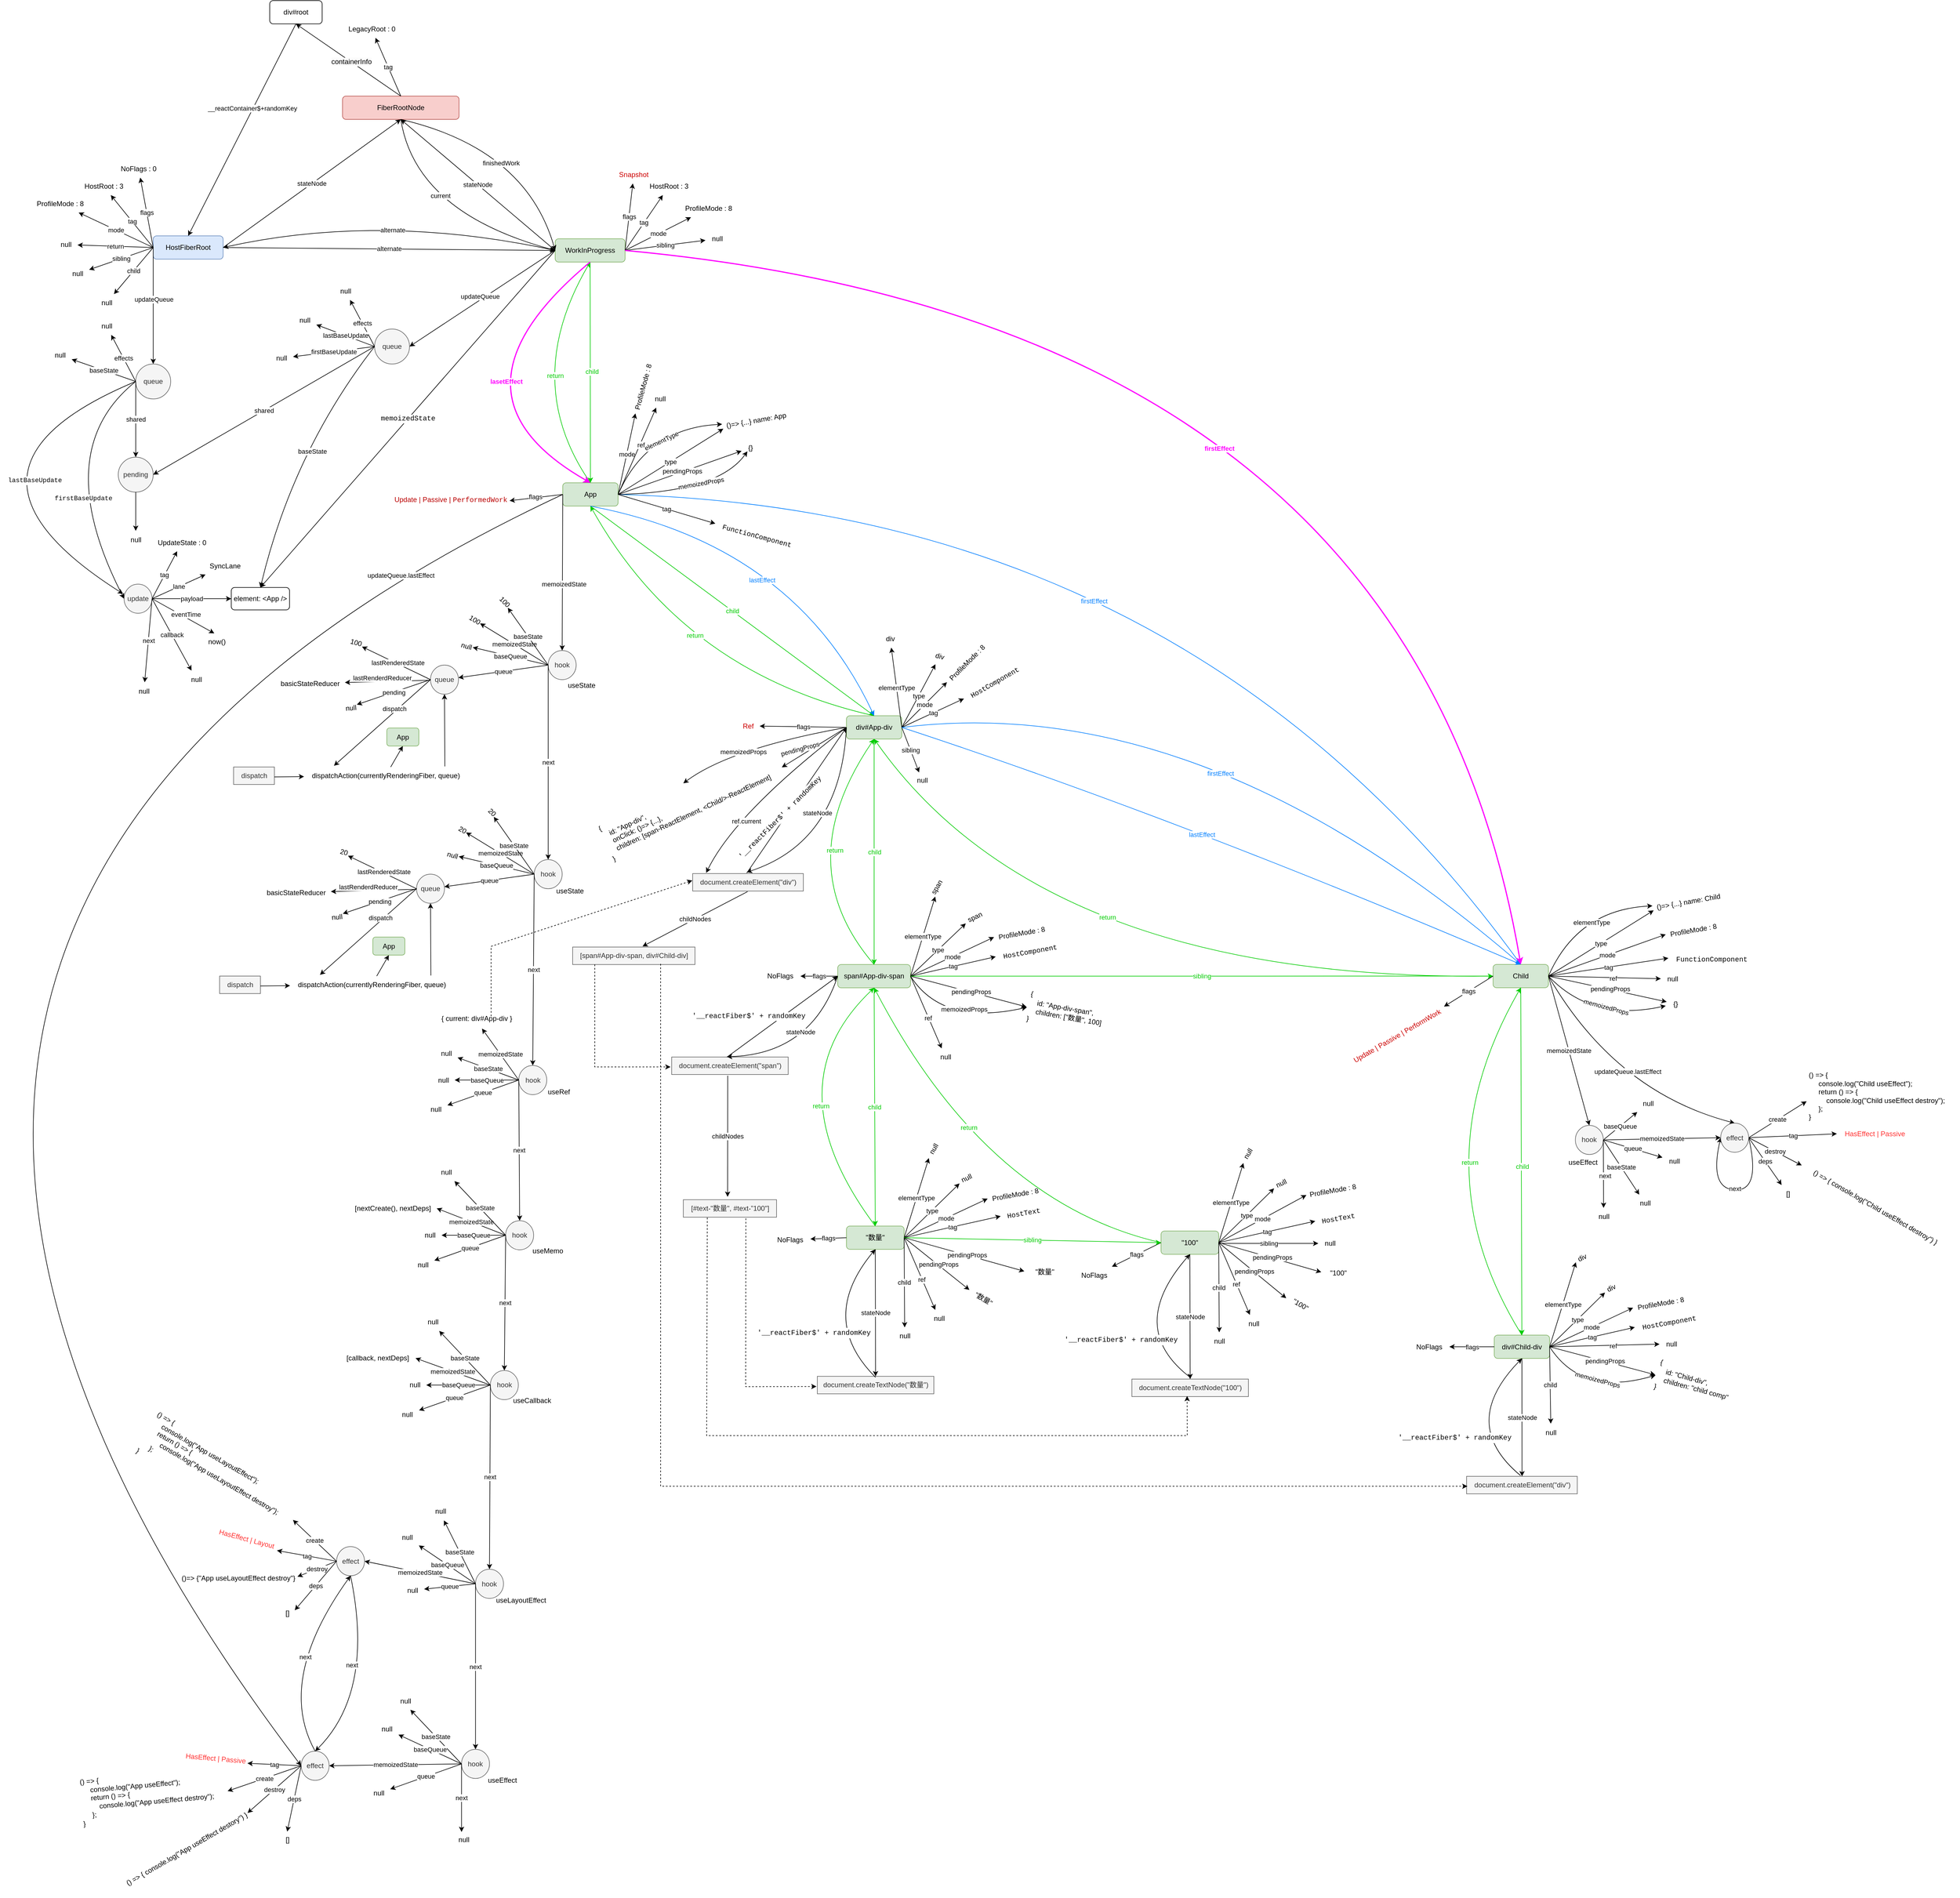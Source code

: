 <mxfile version="20.7.4" type="device"><diagram id="Ztze3ew73pHKFz-6ogwv" name="第 1 页"><mxGraphModel dx="-2064" dy="1955" grid="1" gridSize="10" guides="1" tooltips="1" connect="1" arrows="1" fold="1" page="1" pageScale="1" pageWidth="827" pageHeight="1169" math="0" shadow="0"><root><mxCell id="0"/><mxCell id="1" parent="0"/><mxCell id="3PWC61LIa7LEq398wkfe-1" value="FiberRootNode" style="rounded=1;whiteSpace=wrap;html=1;fillColor=#f8cecc;strokeColor=#b85450;" parent="1" vertex="1"><mxGeometry x="3975" y="-430" width="200" height="40" as="geometry"/></mxCell><mxCell id="3PWC61LIa7LEq398wkfe-2" value="tag" style="endArrow=classic;html=1;rounded=0;exitX=0.5;exitY=0;exitDx=0;exitDy=0;" parent="1" source="3PWC61LIa7LEq398wkfe-1" target="3PWC61LIa7LEq398wkfe-3" edge="1"><mxGeometry width="50" height="50" relative="1" as="geometry"><mxPoint x="4075.0" y="-460" as="sourcePoint"/><mxPoint x="4005" y="-530" as="targetPoint"/></mxGeometry></mxCell><mxCell id="3PWC61LIa7LEq398wkfe-3" value="LegacyRoot : 0" style="text;html=1;align=center;verticalAlign=middle;resizable=0;points=[];autosize=1;strokeColor=none;fillColor=none;" parent="1" vertex="1"><mxGeometry x="3975" y="-560" width="100" height="30" as="geometry"/></mxCell><mxCell id="3PWC61LIa7LEq398wkfe-4" value="HostFiberRoot" style="rounded=1;whiteSpace=wrap;html=1;fillColor=#dae8fc;strokeColor=#6c8ebf;" parent="1" vertex="1"><mxGeometry x="3650" y="-190" width="120" height="40" as="geometry"/></mxCell><mxCell id="3PWC61LIa7LEq398wkfe-5" value="" style="endArrow=classic;html=1;rounded=1;exitX=0.5;exitY=0;exitDx=0;exitDy=0;entryX=0.5;entryY=1;entryDx=0;entryDy=0;" parent="1" source="3PWC61LIa7LEq398wkfe-1" target="3PWC61LIa7LEq398wkfe-7" edge="1"><mxGeometry width="50" height="50" relative="1" as="geometry"><mxPoint x="3996.0" y="-460" as="sourcePoint"/><mxPoint x="3996" y="-540" as="targetPoint"/></mxGeometry></mxCell><mxCell id="3PWC61LIa7LEq398wkfe-6" value="&lt;span style=&quot;font-size: 12px; background-color: rgb(251, 251, 251);&quot;&gt;containerInfo&lt;/span&gt;" style="edgeLabel;html=1;align=center;verticalAlign=middle;resizable=0;points=[];" parent="3PWC61LIa7LEq398wkfe-5" vertex="1" connectable="0"><mxGeometry x="-0.05" y="-1" relative="1" as="geometry"><mxPoint y="1" as="offset"/></mxGeometry></mxCell><mxCell id="3PWC61LIa7LEq398wkfe-7" value="div#root" style="rounded=1;whiteSpace=wrap;html=1;" parent="1" vertex="1"><mxGeometry x="3850" y="-594" width="90" height="40" as="geometry"/></mxCell><mxCell id="3PWC61LIa7LEq398wkfe-8" value="__reactContainer$+randomKey" style="endArrow=classic;html=1;rounded=1;exitX=0.5;exitY=1;exitDx=0;exitDy=0;entryX=0.5;entryY=0;entryDx=0;entryDy=0;" parent="1" source="3PWC61LIa7LEq398wkfe-7" target="3PWC61LIa7LEq398wkfe-4" edge="1"><mxGeometry x="-0.201" y="-1" width="50" height="50" relative="1" as="geometry"><mxPoint x="3976" y="-300" as="sourcePoint"/><mxPoint x="3646" y="-280" as="targetPoint"/><mxPoint as="offset"/></mxGeometry></mxCell><mxCell id="3PWC61LIa7LEq398wkfe-12" value="stateNode" style="endArrow=classic;html=1;rounded=0;exitX=1;exitY=0.5;exitDx=0;exitDy=0;entryX=0.5;entryY=1;entryDx=0;entryDy=0;" parent="1" source="3PWC61LIa7LEq398wkfe-4" target="3PWC61LIa7LEq398wkfe-1" edge="1"><mxGeometry width="50" height="50" relative="1" as="geometry"><mxPoint x="3737.0" y="-168.5" as="sourcePoint"/><mxPoint x="4100" y="-380" as="targetPoint"/></mxGeometry></mxCell><mxCell id="3PWC61LIa7LEq398wkfe-13" value="" style="curved=1;endArrow=classic;html=1;rounded=1;exitX=0.5;exitY=1;exitDx=0;exitDy=0;entryX=0;entryY=0.5;entryDx=0;entryDy=0;" parent="1" source="3PWC61LIa7LEq398wkfe-1" target="3PWC61LIa7LEq398wkfe-72" edge="1"><mxGeometry width="50" height="50" relative="1" as="geometry"><mxPoint x="4100" y="-380" as="sourcePoint"/><mxPoint x="3737.0" y="-168.5" as="targetPoint"/><Array as="points"><mxPoint x="4100" y="-230"/></Array></mxGeometry></mxCell><mxCell id="3PWC61LIa7LEq398wkfe-14" value="current" style="edgeLabel;html=1;align=center;verticalAlign=middle;resizable=0;points=[];" parent="3PWC61LIa7LEq398wkfe-13" vertex="1" connectable="0"><mxGeometry x="-0.09" y="21" relative="1" as="geometry"><mxPoint x="13" y="-16" as="offset"/></mxGeometry></mxCell><mxCell id="3PWC61LIa7LEq398wkfe-15" value="tag" style="endArrow=classic;html=1;rounded=0;exitX=0;exitY=0.5;exitDx=0;exitDy=0;" parent="1" source="3PWC61LIa7LEq398wkfe-4" target="3PWC61LIa7LEq398wkfe-16" edge="1"><mxGeometry width="50" height="50" relative="1" as="geometry"><mxPoint x="3640.0" y="-160" as="sourcePoint"/><mxPoint x="3590" y="-250" as="targetPoint"/></mxGeometry></mxCell><mxCell id="3PWC61LIa7LEq398wkfe-16" value="HostRoot : 3" style="text;html=1;align=center;verticalAlign=middle;resizable=0;points=[];autosize=1;strokeColor=none;fillColor=none;" parent="1" vertex="1"><mxGeometry x="3520" y="-290" width="90" height="30" as="geometry"/></mxCell><mxCell id="3PWC61LIa7LEq398wkfe-17" value="return" style="endArrow=classic;html=1;rounded=0;exitX=0;exitY=0.5;exitDx=0;exitDy=0;" parent="1" source="3PWC61LIa7LEq398wkfe-4" target="3PWC61LIa7LEq398wkfe-18" edge="1"><mxGeometry width="50" height="50" relative="1" as="geometry"><mxPoint x="3735" y="-225" as="sourcePoint"/><mxPoint x="3675" y="-305" as="targetPoint"/></mxGeometry></mxCell><mxCell id="3PWC61LIa7LEq398wkfe-18" value="null" style="text;html=1;align=center;verticalAlign=middle;resizable=0;points=[];autosize=1;strokeColor=none;fillColor=none;" parent="1" vertex="1"><mxGeometry x="3480" y="-190" width="40" height="30" as="geometry"/></mxCell><mxCell id="3PWC61LIa7LEq398wkfe-21" value="child" style="endArrow=classic;html=1;rounded=0;exitX=0;exitY=0.5;exitDx=0;exitDy=0;" parent="1" source="3PWC61LIa7LEq398wkfe-4" target="3PWC61LIa7LEq398wkfe-22" edge="1"><mxGeometry width="50" height="50" relative="1" as="geometry"><mxPoint x="3660" y="-170" as="sourcePoint"/><mxPoint x="3685" y="-55" as="targetPoint"/></mxGeometry></mxCell><mxCell id="3PWC61LIa7LEq398wkfe-22" value="null" style="text;html=1;align=center;verticalAlign=middle;resizable=0;points=[];autosize=1;strokeColor=none;fillColor=none;" parent="1" vertex="1"><mxGeometry x="3550" y="-90" width="40" height="30" as="geometry"/></mxCell><mxCell id="3PWC61LIa7LEq398wkfe-23" value="sibling" style="endArrow=classic;html=1;rounded=0;exitX=0;exitY=0.5;exitDx=0;exitDy=0;" parent="1" source="3PWC61LIa7LEq398wkfe-4" target="3PWC61LIa7LEq398wkfe-24" edge="1"><mxGeometry width="50" height="50" relative="1" as="geometry"><mxPoint x="3610" y="-130" as="sourcePoint"/><mxPoint x="3470" y="-150" as="targetPoint"/></mxGeometry></mxCell><mxCell id="3PWC61LIa7LEq398wkfe-24" value="null" style="text;html=1;align=center;verticalAlign=middle;resizable=0;points=[];autosize=1;strokeColor=none;fillColor=none;" parent="1" vertex="1"><mxGeometry x="3500" y="-140" width="40" height="30" as="geometry"/></mxCell><mxCell id="3PWC61LIa7LEq398wkfe-25" value="mode" style="endArrow=classic;html=1;rounded=0;exitX=0;exitY=0.5;exitDx=0;exitDy=0;" parent="1" source="3PWC61LIa7LEq398wkfe-4" target="3PWC61LIa7LEq398wkfe-26" edge="1"><mxGeometry width="50" height="50" relative="1" as="geometry"><mxPoint x="3530.0" y="-118.5" as="sourcePoint"/><mxPoint x="3440" y="-148.5" as="targetPoint"/></mxGeometry></mxCell><mxCell id="3PWC61LIa7LEq398wkfe-26" value="ProfileMode : 8" style="text;html=1;align=center;verticalAlign=middle;resizable=0;points=[];autosize=1;strokeColor=none;fillColor=none;" parent="1" vertex="1"><mxGeometry x="3440" y="-260" width="100" height="30" as="geometry"/></mxCell><mxCell id="3PWC61LIa7LEq398wkfe-27" value="flags" style="endArrow=classic;html=1;rounded=1;exitX=0;exitY=0.5;exitDx=0;exitDy=0;" parent="1" source="3PWC61LIa7LEq398wkfe-4" target="3PWC61LIa7LEq398wkfe-28" edge="1"><mxGeometry width="50" height="50" relative="1" as="geometry"><mxPoint x="3523.5" y="-150" as="sourcePoint"/><mxPoint x="3678.5" y="-70" as="targetPoint"/></mxGeometry></mxCell><mxCell id="3PWC61LIa7LEq398wkfe-28" value="NoFlags : 0" style="text;html=1;strokeColor=none;fillColor=none;align=center;verticalAlign=middle;whiteSpace=wrap;rounded=0;" parent="1" vertex="1"><mxGeometry x="3590" y="-320" width="70" height="30" as="geometry"/></mxCell><mxCell id="3PWC61LIa7LEq398wkfe-31" value="" style="endArrow=classic;html=1;rounded=1;exitX=0;exitY=0.5;exitDx=0;exitDy=0;entryX=0.5;entryY=0;entryDx=0;entryDy=0;" parent="1" source="3PWC61LIa7LEq398wkfe-4" target="3PWC61LIa7LEq398wkfe-35" edge="1"><mxGeometry width="50" height="50" relative="1" as="geometry"><mxPoint x="3637.0" y="-163.5" as="sourcePoint"/><mxPoint x="3507" y="96.5" as="targetPoint"/></mxGeometry></mxCell><mxCell id="3PWC61LIa7LEq398wkfe-32" value="updateQueue" style="edgeLabel;html=1;align=center;verticalAlign=middle;resizable=0;points=[];" parent="3PWC61LIa7LEq398wkfe-31" vertex="1" connectable="0"><mxGeometry x="-0.111" y="1" relative="1" as="geometry"><mxPoint as="offset"/></mxGeometry></mxCell><mxCell id="3PWC61LIa7LEq398wkfe-33" value="effects" style="endArrow=classic;html=1;rounded=1;exitX=0;exitY=0.5;exitDx=0;exitDy=0;" parent="1" source="3PWC61LIa7LEq398wkfe-35" target="3PWC61LIa7LEq398wkfe-34" edge="1"><mxGeometry width="50" height="50" relative="1" as="geometry"><mxPoint x="3492" y="116.5" as="sourcePoint"/><mxPoint x="3431" y="226.5" as="targetPoint"/></mxGeometry></mxCell><mxCell id="3PWC61LIa7LEq398wkfe-34" value="null" style="text;html=1;align=center;verticalAlign=middle;resizable=0;points=[];autosize=1;strokeColor=none;fillColor=none;" parent="1" vertex="1"><mxGeometry x="3550" y="-50" width="40" height="30" as="geometry"/></mxCell><mxCell id="3PWC61LIa7LEq398wkfe-35" value="queue" style="ellipse;whiteSpace=wrap;html=1;labelBackgroundColor=none;fontColor=#333333;fillColor=#f5f5f5;strokeColor=#666666;" parent="1" vertex="1"><mxGeometry x="3620" y="30" width="60" height="60" as="geometry"/></mxCell><mxCell id="3PWC61LIa7LEq398wkfe-39" value="baseState" style="endArrow=classic;html=1;rounded=1;fontColor=#000000;exitX=0;exitY=0.5;exitDx=0;exitDy=0;" parent="1" source="3PWC61LIa7LEq398wkfe-35" target="3PWC61LIa7LEq398wkfe-40" edge="1"><mxGeometry width="50" height="50" relative="1" as="geometry"><mxPoint x="3810" y="255" as="sourcePoint"/><mxPoint x="3270" y="155" as="targetPoint"/></mxGeometry></mxCell><mxCell id="3PWC61LIa7LEq398wkfe-40" value="null" style="text;html=1;align=center;verticalAlign=middle;resizable=0;points=[];autosize=1;strokeColor=none;fillColor=none;fontColor=#000000;" parent="1" vertex="1"><mxGeometry x="3470" width="40" height="30" as="geometry"/></mxCell><mxCell id="3PWC61LIa7LEq398wkfe-45" value="shared" style="endArrow=classic;html=1;rounded=0;exitX=0;exitY=0.5;exitDx=0;exitDy=0;entryX=0.5;entryY=0;entryDx=0;entryDy=0;" parent="1" source="3PWC61LIa7LEq398wkfe-35" target="3PWC61LIa7LEq398wkfe-48" edge="1"><mxGeometry width="50" height="50" relative="1" as="geometry"><mxPoint x="3470" y="280" as="sourcePoint"/><mxPoint x="3620" y="220" as="targetPoint"/></mxGeometry></mxCell><mxCell id="3PWC61LIa7LEq398wkfe-48" value="pending" style="ellipse;whiteSpace=wrap;html=1;labelBackgroundColor=none;fontColor=#333333;fillColor=#f5f5f5;strokeColor=#666666;" parent="1" vertex="1"><mxGeometry x="3590" y="190" width="60" height="60" as="geometry"/></mxCell><mxCell id="3PWC61LIa7LEq398wkfe-49" value="" style="endArrow=classic;html=1;rounded=0;exitX=0.5;exitY=1;exitDx=0;exitDy=0;" parent="1" source="3PWC61LIa7LEq398wkfe-48" target="3PWC61LIa7LEq398wkfe-109" edge="1"><mxGeometry width="50" height="50" relative="1" as="geometry"><mxPoint x="3690" y="110" as="sourcePoint"/><mxPoint x="3620" y="310" as="targetPoint"/></mxGeometry></mxCell><mxCell id="3PWC61LIa7LEq398wkfe-72" value="WorkInProgress" style="rounded=1;whiteSpace=wrap;html=1;fillColor=#d5e8d4;strokeColor=#82b366;" parent="1" vertex="1"><mxGeometry x="4340" y="-185" width="120" height="40" as="geometry"/></mxCell><mxCell id="3PWC61LIa7LEq398wkfe-73" value="tag" style="endArrow=classic;html=1;rounded=0;exitX=1;exitY=0.5;exitDx=0;exitDy=0;" parent="1" source="3PWC61LIa7LEq398wkfe-72" target="3PWC61LIa7LEq398wkfe-74" edge="1"><mxGeometry width="50" height="50" relative="1" as="geometry"><mxPoint x="4330" y="-155" as="sourcePoint"/><mxPoint x="4280" y="-245" as="targetPoint"/></mxGeometry></mxCell><mxCell id="3PWC61LIa7LEq398wkfe-74" value="HostRoot : 3" style="text;html=1;align=center;verticalAlign=middle;resizable=0;points=[];autosize=1;strokeColor=none;fillColor=none;" parent="1" vertex="1"><mxGeometry x="4490" y="-290" width="90" height="30" as="geometry"/></mxCell><mxCell id="3PWC61LIa7LEq398wkfe-79" value="sibling" style="endArrow=classic;html=1;rounded=0;exitX=1;exitY=0.5;exitDx=0;exitDy=0;" parent="1" source="3PWC61LIa7LEq398wkfe-72" target="3PWC61LIa7LEq398wkfe-80" edge="1"><mxGeometry width="50" height="50" relative="1" as="geometry"><mxPoint x="4300" y="-125" as="sourcePoint"/><mxPoint x="4160" y="-145" as="targetPoint"/></mxGeometry></mxCell><mxCell id="3PWC61LIa7LEq398wkfe-80" value="null" style="text;html=1;align=center;verticalAlign=middle;resizable=0;points=[];autosize=1;strokeColor=none;fillColor=none;" parent="1" vertex="1"><mxGeometry x="4598" y="-200" width="40" height="30" as="geometry"/></mxCell><mxCell id="3PWC61LIa7LEq398wkfe-81" value="mode" style="endArrow=classic;html=1;rounded=0;exitX=1;exitY=0.5;exitDx=0;exitDy=0;" parent="1" source="3PWC61LIa7LEq398wkfe-72" target="3PWC61LIa7LEq398wkfe-82" edge="1"><mxGeometry width="50" height="50" relative="1" as="geometry"><mxPoint x="4220" y="-113.5" as="sourcePoint"/><mxPoint x="4130" y="-143.5" as="targetPoint"/></mxGeometry></mxCell><mxCell id="3PWC61LIa7LEq398wkfe-82" value="ProfileMode : 8" style="text;html=1;align=center;verticalAlign=middle;resizable=0;points=[];autosize=1;strokeColor=none;fillColor=none;" parent="1" vertex="1"><mxGeometry x="4553" y="-252" width="100" height="30" as="geometry"/></mxCell><mxCell id="3PWC61LIa7LEq398wkfe-83" value="flags" style="endArrow=classic;html=1;rounded=1;exitX=1;exitY=0.5;exitDx=0;exitDy=0;" parent="1" source="3PWC61LIa7LEq398wkfe-72" target="3PWC61LIa7LEq398wkfe-84" edge="1"><mxGeometry width="50" height="50" relative="1" as="geometry"><mxPoint x="4213.5" y="-145" as="sourcePoint"/><mxPoint x="4368.5" y="-65" as="targetPoint"/></mxGeometry></mxCell><mxCell id="3PWC61LIa7LEq398wkfe-84" value="Snapshot" style="text;html=1;strokeColor=none;fillColor=none;align=center;verticalAlign=middle;whiteSpace=wrap;rounded=0;fontColor=#CC0000;" parent="1" vertex="1"><mxGeometry x="4440" y="-310" width="70" height="30" as="geometry"/></mxCell><mxCell id="3PWC61LIa7LEq398wkfe-85" value="alternate" style="endArrow=classic;html=1;rounded=1;exitX=1;exitY=0.5;exitDx=0;exitDy=0;entryX=0;entryY=0.5;entryDx=0;entryDy=0;" parent="1" source="3PWC61LIa7LEq398wkfe-4" target="3PWC61LIa7LEq398wkfe-72" edge="1"><mxGeometry width="50" height="50" relative="1" as="geometry"><mxPoint x="3798.5" y="-168.5" as="sourcePoint"/><mxPoint x="4251.5" y="-169.25" as="targetPoint"/></mxGeometry></mxCell><mxCell id="3PWC61LIa7LEq398wkfe-86" value="" style="curved=1;endArrow=classic;html=1;rounded=1;fontColor=#000000;exitX=0;exitY=0.5;exitDx=0;exitDy=0;entryX=1;entryY=0.5;entryDx=0;entryDy=0;" parent="1" source="3PWC61LIa7LEq398wkfe-72" target="3PWC61LIa7LEq398wkfe-4" edge="1"><mxGeometry width="50" height="50" relative="1" as="geometry"><mxPoint x="4251.5" y="-169.25" as="sourcePoint"/><mxPoint x="3798.5" y="-168.5" as="targetPoint"/><Array as="points"><mxPoint x="4041.5" y="-230.0"/></Array></mxGeometry></mxCell><mxCell id="3PWC61LIa7LEq398wkfe-87" value="alternate" style="edgeLabel;html=1;align=center;verticalAlign=middle;resizable=0;points=[];fontColor=#000000;" parent="3PWC61LIa7LEq398wkfe-86" vertex="1" connectable="0"><mxGeometry x="0.036" y="24" relative="1" as="geometry"><mxPoint x="21" y="6" as="offset"/></mxGeometry></mxCell><mxCell id="3PWC61LIa7LEq398wkfe-89" value="stateNode" style="endArrow=classic;html=1;rounded=0;exitX=0;exitY=0.5;exitDx=0;exitDy=0;entryX=0.5;entryY=1;entryDx=0;entryDy=0;" parent="1" source="3PWC61LIa7LEq398wkfe-72" target="3PWC61LIa7LEq398wkfe-1" edge="1"><mxGeometry width="50" height="50" relative="1" as="geometry"><mxPoint x="3780" y="-160" as="sourcePoint"/><mxPoint x="4085" y="-380" as="targetPoint"/></mxGeometry></mxCell><mxCell id="3PWC61LIa7LEq398wkfe-90" value="" style="endArrow=classic;html=1;rounded=1;exitX=0;exitY=0.5;exitDx=0;exitDy=0;entryX=1;entryY=0.5;entryDx=0;entryDy=0;" parent="1" source="3PWC61LIa7LEq398wkfe-72" target="3PWC61LIa7LEq398wkfe-94" edge="1"><mxGeometry width="50" height="50" relative="1" as="geometry"><mxPoint x="3660" y="-160" as="sourcePoint"/><mxPoint x="3660" y="40" as="targetPoint"/></mxGeometry></mxCell><mxCell id="3PWC61LIa7LEq398wkfe-91" value="updateQueue" style="edgeLabel;html=1;align=center;verticalAlign=middle;resizable=0;points=[];" parent="3PWC61LIa7LEq398wkfe-90" vertex="1" connectable="0"><mxGeometry x="-0.111" y="1" relative="1" as="geometry"><mxPoint x="-19" y="5" as="offset"/></mxGeometry></mxCell><mxCell id="3PWC61LIa7LEq398wkfe-92" value="effects" style="endArrow=classic;html=1;rounded=1;exitX=0;exitY=0.5;exitDx=0;exitDy=0;" parent="1" source="3PWC61LIa7LEq398wkfe-94" target="3PWC61LIa7LEq398wkfe-93" edge="1"><mxGeometry width="50" height="50" relative="1" as="geometry"><mxPoint x="3902" y="56.5" as="sourcePoint"/><mxPoint x="3841" y="166.5" as="targetPoint"/></mxGeometry></mxCell><mxCell id="3PWC61LIa7LEq398wkfe-93" value="null" style="text;html=1;align=center;verticalAlign=middle;resizable=0;points=[];autosize=1;strokeColor=none;fillColor=none;" parent="1" vertex="1"><mxGeometry x="3960" y="-110" width="40" height="30" as="geometry"/></mxCell><mxCell id="3PWC61LIa7LEq398wkfe-94" value="queue" style="ellipse;whiteSpace=wrap;html=1;labelBackgroundColor=none;fontColor=#333333;fillColor=#f5f5f5;strokeColor=#666666;" parent="1" vertex="1"><mxGeometry x="4030" y="-30" width="60" height="60" as="geometry"/></mxCell><mxCell id="3PWC61LIa7LEq398wkfe-95" value="&lt;span style=&quot;font-family: Menlo, Monaco, &amp;quot;Courier New&amp;quot;, monospace; font-size: 12px;&quot;&gt;memoizedState&lt;/span&gt;" style="endArrow=classic;html=1;rounded=1;fontColor=#000000;exitX=0;exitY=0.5;exitDx=0;exitDy=0;entryX=0.5;entryY=0;entryDx=0;entryDy=0;" parent="1" source="3PWC61LIa7LEq398wkfe-72" target="3PWC61LIa7LEq398wkfe-194" edge="1"><mxGeometry width="50" height="50" relative="1" as="geometry"><mxPoint x="4220" y="195" as="sourcePoint"/><mxPoint x="3986.818" y="95" as="targetPoint"/></mxGeometry></mxCell><mxCell id="3PWC61LIa7LEq398wkfe-97" value="firstBaseUpdate" style="endArrow=classic;html=1;rounded=1;exitX=0;exitY=0.5;exitDx=0;exitDy=0;" parent="1" source="3PWC61LIa7LEq398wkfe-94" target="3PWC61LIa7LEq398wkfe-98" edge="1"><mxGeometry width="50" height="50" relative="1" as="geometry"><mxPoint x="3995.0" y="105" as="sourcePoint"/><mxPoint x="3806" y="266.5" as="targetPoint"/></mxGeometry></mxCell><mxCell id="3PWC61LIa7LEq398wkfe-98" value="null" style="text;html=1;align=center;verticalAlign=middle;resizable=0;points=[];autosize=1;strokeColor=none;fillColor=none;" parent="1" vertex="1"><mxGeometry x="3850" y="5" width="40" height="30" as="geometry"/></mxCell><mxCell id="3PWC61LIa7LEq398wkfe-99" value="lastBaseUpdate" style="endArrow=classic;html=1;rounded=1;exitX=0;exitY=0.5;exitDx=0;exitDy=0;" parent="1" source="3PWC61LIa7LEq398wkfe-94" target="3PWC61LIa7LEq398wkfe-100" edge="1"><mxGeometry width="50" height="50" relative="1" as="geometry"><mxPoint x="4038.0" y="45" as="sourcePoint"/><mxPoint x="3814" y="306.5" as="targetPoint"/></mxGeometry></mxCell><mxCell id="3PWC61LIa7LEq398wkfe-100" value="null" style="text;html=1;align=center;verticalAlign=middle;resizable=0;points=[];autosize=1;strokeColor=none;fillColor=none;" parent="1" vertex="1"><mxGeometry x="3890" y="-60" width="40" height="30" as="geometry"/></mxCell><mxCell id="3PWC61LIa7LEq398wkfe-101" value="shared" style="endArrow=classic;html=1;rounded=0;exitX=0;exitY=0.5;exitDx=0;exitDy=0;entryX=1;entryY=0.5;entryDx=0;entryDy=0;" parent="1" source="3PWC61LIa7LEq398wkfe-94" target="3PWC61LIa7LEq398wkfe-48" edge="1"><mxGeometry width="50" height="50" relative="1" as="geometry"><mxPoint x="3880" y="220" as="sourcePoint"/><mxPoint x="4030" y="160" as="targetPoint"/></mxGeometry></mxCell><mxCell id="3PWC61LIa7LEq398wkfe-109" value="null" style="text;html=1;align=center;verticalAlign=middle;resizable=0;points=[];autosize=1;strokeColor=none;fillColor=none;fontColor=#000000;" parent="1" vertex="1"><mxGeometry x="3600" y="316.5" width="40" height="30" as="geometry"/></mxCell><mxCell id="3PWC61LIa7LEq398wkfe-185" value="eventTime" style="endArrow=classic;html=1;rounded=1;fontColor=#000000;exitX=1;exitY=0.5;exitDx=0;exitDy=0;entryX=0.417;entryY=0.033;entryDx=0;entryDy=0;entryPerimeter=0;" parent="1" source="3PWC61LIa7LEq398wkfe-195" target="3PWC61LIa7LEq398wkfe-186" edge="1"><mxGeometry x="0.039" y="5" width="50" height="50" relative="1" as="geometry"><mxPoint x="3673" y="442.64" as="sourcePoint"/><mxPoint x="3580" y="446.89" as="targetPoint"/><mxPoint as="offset"/></mxGeometry></mxCell><mxCell id="3PWC61LIa7LEq398wkfe-186" value="now()" style="text;html=1;align=center;verticalAlign=middle;resizable=0;points=[];autosize=1;strokeColor=none;fillColor=none;fontColor=#000000;" parent="1" vertex="1"><mxGeometry x="3734" y="491.5" width="50" height="30" as="geometry"/></mxCell><mxCell id="3PWC61LIa7LEq398wkfe-187" value="lane" style="endArrow=classic;html=1;rounded=1;fontColor=#000000;exitX=1;exitY=0.5;exitDx=0;exitDy=0;" parent="1" source="3PWC61LIa7LEq398wkfe-195" target="3PWC61LIa7LEq398wkfe-188" edge="1"><mxGeometry width="50" height="50" relative="1" as="geometry"><mxPoint x="3673" y="442.64" as="sourcePoint"/><mxPoint x="3620" y="476.89" as="targetPoint"/></mxGeometry></mxCell><mxCell id="3PWC61LIa7LEq398wkfe-188" value="SyncLane" style="text;html=1;align=center;verticalAlign=middle;resizable=0;points=[];autosize=1;strokeColor=none;fillColor=none;fontColor=#000000;" parent="1" vertex="1"><mxGeometry x="3733" y="361.5" width="80" height="30" as="geometry"/></mxCell><mxCell id="3PWC61LIa7LEq398wkfe-189" value="payload" style="endArrow=classic;html=1;rounded=1;fontColor=#000000;entryX=0;entryY=0.5;entryDx=0;entryDy=0;exitX=1;exitY=0.5;exitDx=0;exitDy=0;" parent="1" source="3PWC61LIa7LEq398wkfe-195" target="3PWC61LIa7LEq398wkfe-194" edge="1"><mxGeometry width="50" height="50" relative="1" as="geometry"><mxPoint x="3587" y="442.64" as="sourcePoint"/><mxPoint x="3510" y="417.64" as="targetPoint"/></mxGeometry></mxCell><mxCell id="3PWC61LIa7LEq398wkfe-190" value="callback" style="endArrow=classic;html=1;rounded=1;fontColor=#000000;exitX=1;exitY=0.5;exitDx=0;exitDy=0;" parent="1" source="3PWC61LIa7LEq398wkfe-195" target="3PWC61LIa7LEq398wkfe-191" edge="1"><mxGeometry width="50" height="50" relative="1" as="geometry"><mxPoint x="3673" y="442.64" as="sourcePoint"/><mxPoint x="3810" y="370.89" as="targetPoint"/></mxGeometry></mxCell><mxCell id="3PWC61LIa7LEq398wkfe-191" value="null" style="text;html=1;align=center;verticalAlign=middle;resizable=0;points=[];autosize=1;strokeColor=none;fillColor=none;fontColor=#000000;" parent="1" vertex="1"><mxGeometry x="3704" y="556.5" width="40" height="30" as="geometry"/></mxCell><mxCell id="3PWC61LIa7LEq398wkfe-192" value="tag" style="endArrow=classic;html=1;rounded=1;fontColor=#000000;exitX=1;exitY=0.5;exitDx=0;exitDy=0;" parent="1" source="3PWC61LIa7LEq398wkfe-195" target="3PWC61LIa7LEq398wkfe-193" edge="1"><mxGeometry width="50" height="50" relative="1" as="geometry"><mxPoint x="3673" y="442.64" as="sourcePoint"/><mxPoint x="3730" y="466.89" as="targetPoint"/></mxGeometry></mxCell><mxCell id="3PWC61LIa7LEq398wkfe-193" value="UpdateState : 0" style="text;html=1;align=center;verticalAlign=middle;resizable=0;points=[];autosize=1;strokeColor=none;fillColor=none;fontColor=#000000;" parent="1" vertex="1"><mxGeometry x="3644" y="321.5" width="110" height="30" as="geometry"/></mxCell><mxCell id="3PWC61LIa7LEq398wkfe-194" value="element: &amp;lt;App /&amp;gt;" style="rounded=1;whiteSpace=wrap;html=1;labelBackgroundColor=none;fontColor=#000000;" parent="1" vertex="1"><mxGeometry x="3784" y="413.75" width="100" height="38.5" as="geometry"/></mxCell><mxCell id="3PWC61LIa7LEq398wkfe-195" value="update" style="ellipse;whiteSpace=wrap;html=1;labelBackgroundColor=none;fontColor=#333333;fillColor=#f5f5f5;strokeColor=#666666;" parent="1" vertex="1"><mxGeometry x="3600" y="408" width="48" height="50" as="geometry"/></mxCell><mxCell id="3PWC61LIa7LEq398wkfe-204" value="next" style="endArrow=classic;html=1;rounded=0;fontColor=#000000;exitX=1;exitY=0.5;exitDx=0;exitDy=0;" parent="1" source="3PWC61LIa7LEq398wkfe-195" target="3PWC61LIa7LEq398wkfe-205" edge="1"><mxGeometry width="50" height="50" relative="1" as="geometry"><mxPoint x="3644" y="136.5" as="sourcePoint"/><mxPoint x="3624" y="566.5" as="targetPoint"/></mxGeometry></mxCell><mxCell id="3PWC61LIa7LEq398wkfe-205" value="null" style="text;html=1;align=center;verticalAlign=middle;resizable=0;points=[];autosize=1;strokeColor=none;fillColor=none;fontColor=#000000;" parent="1" vertex="1"><mxGeometry x="3614" y="576.5" width="40" height="30" as="geometry"/></mxCell><mxCell id="3PWC61LIa7LEq398wkfe-210" value="" style="curved=1;endArrow=classic;html=1;rounded=0;fontColor=#000000;entryX=0;entryY=0.5;entryDx=0;entryDy=0;exitX=0;exitY=0.5;exitDx=0;exitDy=0;" parent="1" source="3PWC61LIa7LEq398wkfe-35" target="3PWC61LIa7LEq398wkfe-195" edge="1"><mxGeometry width="50" height="50" relative="1" as="geometry"><mxPoint x="3380" y="170" as="sourcePoint"/><mxPoint x="3430" y="120" as="targetPoint"/><Array as="points"><mxPoint x="3470" y="180"/></Array></mxGeometry></mxCell><mxCell id="3PWC61LIa7LEq398wkfe-211" value="&lt;span style=&quot;font-family: &amp;quot;SF Mono&amp;quot;, Monaco, Menlo, Courier, monospace; text-align: start;&quot;&gt;firstBaseUpdate&lt;/span&gt;" style="edgeLabel;html=1;align=center;verticalAlign=middle;resizable=0;points=[];fontColor=#000000;" parent="3PWC61LIa7LEq398wkfe-210" vertex="1" connectable="0"><mxGeometry x="0.179" y="46" relative="1" as="geometry"><mxPoint x="-22" y="23" as="offset"/></mxGeometry></mxCell><mxCell id="3PWC61LIa7LEq398wkfe-212" value="" style="curved=1;endArrow=classic;html=1;rounded=0;fontColor=#000000;entryX=-0.035;entryY=0.333;entryDx=0;entryDy=0;exitX=0;exitY=0.5;exitDx=0;exitDy=0;entryPerimeter=0;" parent="1" source="3PWC61LIa7LEq398wkfe-35" target="3PWC61LIa7LEq398wkfe-195" edge="1"><mxGeometry width="50" height="50" relative="1" as="geometry"><mxPoint x="3630" y="70" as="sourcePoint"/><mxPoint x="3610" y="443" as="targetPoint"/><Array as="points"><mxPoint x="3260" y="210"/></Array></mxGeometry></mxCell><mxCell id="3PWC61LIa7LEq398wkfe-213" value="&lt;span style=&quot;font-family: &amp;quot;SF Mono&amp;quot;, Monaco, Menlo, Courier, monospace; text-align: start;&quot;&gt;&amp;nbsp; lastBaseUpdate&lt;/span&gt;" style="edgeLabel;html=1;align=center;verticalAlign=middle;resizable=0;points=[];fontColor=#000000;" parent="3PWC61LIa7LEq398wkfe-212" vertex="1" connectable="0"><mxGeometry x="0.179" y="46" relative="1" as="geometry"><mxPoint x="91" y="18" as="offset"/></mxGeometry></mxCell><mxCell id="3PWC61LIa7LEq398wkfe-214" value="" style="curved=1;endArrow=classic;html=1;rounded=0;fontColor=#000000;entryX=0.5;entryY=0;entryDx=0;entryDy=0;exitX=0;exitY=0.5;exitDx=0;exitDy=0;" parent="1" source="3PWC61LIa7LEq398wkfe-94" target="3PWC61LIa7LEq398wkfe-194" edge="1"><mxGeometry width="50" height="50" relative="1" as="geometry"><mxPoint x="3490" y="170" as="sourcePoint"/><mxPoint x="3540" y="120" as="targetPoint"/><Array as="points"><mxPoint x="3890" y="180"/></Array></mxGeometry></mxCell><mxCell id="3PWC61LIa7LEq398wkfe-215" value="baseState" style="edgeLabel;html=1;align=center;verticalAlign=middle;resizable=0;points=[];fontColor=#000000;" parent="3PWC61LIa7LEq398wkfe-214" vertex="1" connectable="0"><mxGeometry x="-0.061" y="56" relative="1" as="geometry"><mxPoint x="-16" y="-28" as="offset"/></mxGeometry></mxCell><mxCell id="3PWC61LIa7LEq398wkfe-216" value="App" style="rounded=1;whiteSpace=wrap;html=1;labelBackgroundColor=none;fillColor=#d5e8d4;strokeColor=#82b366;" parent="1" vertex="1"><mxGeometry x="4353" y="234" width="95" height="40" as="geometry"/></mxCell><mxCell id="3PWC61LIa7LEq398wkfe-217" value="type" style="endArrow=classic;html=1;rounded=1;fontColor=#000000;exitX=1;exitY=0.5;exitDx=0;exitDy=0;entryX=0.005;entryY=0.5;entryDx=0;entryDy=0;entryPerimeter=0;" parent="1" source="3PWC61LIa7LEq398wkfe-216" edge="1"><mxGeometry width="50" height="50" relative="1" as="geometry"><mxPoint x="3806" y="174" as="sourcePoint"/><mxPoint x="4628.628" y="141.174" as="targetPoint"/></mxGeometry></mxCell><mxCell id="3PWC61LIa7LEq398wkfe-218" value="()=&amp;gt; {...} name: App" style="text;html=1;align=left;verticalAlign=middle;resizable=0;points=[];autosize=1;strokeColor=none;fillColor=none;fontColor=#000000;rotation=-10;" parent="1" vertex="1"><mxGeometry x="4631" y="110" width="130" height="30" as="geometry"/></mxCell><mxCell id="3PWC61LIa7LEq398wkfe-220" value="" style="endArrow=classic;html=1;rounded=1;fontColor=#000000;exitX=1;exitY=0.5;exitDx=0;exitDy=0;" parent="1" source="3PWC61LIa7LEq398wkfe-216" target="3PWC61LIa7LEq398wkfe-222" edge="1"><mxGeometry width="50" height="50" relative="1" as="geometry"><mxPoint x="3996" y="234" as="sourcePoint"/><mxPoint x="4386" y="334" as="targetPoint"/></mxGeometry></mxCell><mxCell id="3PWC61LIa7LEq398wkfe-221" value="pendingProps" style="edgeLabel;html=1;align=center;verticalAlign=middle;resizable=0;points=[];fontColor=#000000;" parent="3PWC61LIa7LEq398wkfe-220" vertex="1" connectable="0"><mxGeometry x="0.039" y="1" relative="1" as="geometry"><mxPoint as="offset"/></mxGeometry></mxCell><mxCell id="3PWC61LIa7LEq398wkfe-222" value="{}" style="text;html=1;align=center;verticalAlign=middle;resizable=0;points=[];autosize=1;strokeColor=none;fillColor=none;fontColor=#000000;labelBackgroundColor=none;" parent="1" vertex="1"><mxGeometry x="4660" y="159" width="30" height="30" as="geometry"/></mxCell><mxCell id="3PWC61LIa7LEq398wkfe-223" value="&lt;div style=&quot;font-family: Menlo, Monaco, &amp;quot;Courier New&amp;quot;, monospace; line-height: 18px;&quot;&gt;&lt;div style=&quot;line-height: 18px;&quot;&gt;FunctionComponent&lt;/div&gt;&lt;/div&gt;" style="text;html=1;align=center;verticalAlign=middle;resizable=0;points=[];autosize=1;strokeColor=none;fillColor=none;fontColor=#000000;labelBackgroundColor=none;rotation=15;" parent="1" vertex="1"><mxGeometry x="4611" y="310" width="150" height="30" as="geometry"/></mxCell><mxCell id="3PWC61LIa7LEq398wkfe-224" value="mode" style="endArrow=classic;html=1;rounded=1;fontColor=#000000;exitX=1;exitY=0.5;exitDx=0;exitDy=0;entryX=-0.02;entryY=0.45;entryDx=0;entryDy=0;entryPerimeter=0;" parent="1" source="3PWC61LIa7LEq398wkfe-216" target="3PWC61LIa7LEq398wkfe-225" edge="1"><mxGeometry width="50" height="50" relative="1" as="geometry"><mxPoint x="3956" y="234" as="sourcePoint"/><mxPoint x="4446" y="194" as="targetPoint"/></mxGeometry></mxCell><mxCell id="3PWC61LIa7LEq398wkfe-225" value="&amp;nbsp;ProfileMode : 8" style="text;html=1;align=left;verticalAlign=middle;resizable=0;points=[];autosize=1;strokeColor=none;fillColor=none;fontColor=#000000;rotation=-75;" parent="1" vertex="1"><mxGeometry x="4439" y="45" width="110" height="30" as="geometry"/></mxCell><mxCell id="3PWC61LIa7LEq398wkfe-226" value="tag" style="endArrow=classic;html=1;rounded=1;fontColor=#000000;exitX=1;exitY=0.5;exitDx=0;exitDy=0;entryX=0.006;entryY=0.439;entryDx=0;entryDy=0;entryPerimeter=0;" parent="1" source="3PWC61LIa7LEq398wkfe-216" target="3PWC61LIa7LEq398wkfe-223" edge="1"><mxGeometry width="50" height="50" relative="1" as="geometry"><mxPoint x="3936" y="234" as="sourcePoint"/><mxPoint x="4356" y="374" as="targetPoint"/></mxGeometry></mxCell><mxCell id="3PWC61LIa7LEq398wkfe-227" value="" style="curved=1;endArrow=classic;html=1;rounded=1;fontColor=#000000;exitX=1;exitY=0.5;exitDx=0;exitDy=0;" parent="1" source="3PWC61LIa7LEq398wkfe-216" edge="1"><mxGeometry x="1" y="212" width="50" height="50" relative="1" as="geometry"><mxPoint x="4326" y="195.5" as="sourcePoint"/><mxPoint x="4626.592" y="133.372" as="targetPoint"/><Array as="points"><mxPoint x="4498" y="140"/></Array><mxPoint x="210" y="182" as="offset"/></mxGeometry></mxCell><mxCell id="3PWC61LIa7LEq398wkfe-228" value="elementType" style="edgeLabel;html=1;align=center;verticalAlign=middle;resizable=0;points=[];fontColor=#000000;rotation=-25;" parent="3PWC61LIa7LEq398wkfe-227" vertex="1" connectable="0"><mxGeometry x="-0.163" y="-19" relative="1" as="geometry"><mxPoint x="14" y="-3" as="offset"/></mxGeometry></mxCell><mxCell id="3PWC61LIa7LEq398wkfe-229" value="null" style="text;html=1;align=center;verticalAlign=middle;resizable=0;points=[];autosize=1;strokeColor=none;fillColor=none;fontColor=#000000;" parent="1" vertex="1"><mxGeometry x="4500" y="75" width="40" height="30" as="geometry"/></mxCell><mxCell id="3PWC61LIa7LEq398wkfe-236" value="" style="endArrow=classic;html=1;rounded=0;labelBackgroundColor=none;fontColor=#000000;exitX=1;exitY=0.5;exitDx=0;exitDy=0;" parent="1" source="3PWC61LIa7LEq398wkfe-216" target="3PWC61LIa7LEq398wkfe-229" edge="1"><mxGeometry width="50" height="50" relative="1" as="geometry"><mxPoint x="4728" y="390" as="sourcePoint"/><mxPoint x="4778" y="340" as="targetPoint"/></mxGeometry></mxCell><mxCell id="3PWC61LIa7LEq398wkfe-237" value="ref" style="edgeLabel;html=1;align=center;verticalAlign=middle;resizable=0;points=[];fontColor=#000000;" parent="3PWC61LIa7LEq398wkfe-236" vertex="1" connectable="0"><mxGeometry x="0.147" y="-1" relative="1" as="geometry"><mxPoint as="offset"/></mxGeometry></mxCell><mxCell id="3PWC61LIa7LEq398wkfe-238" value="" style="endArrow=classic;html=1;rounded=0;labelBackgroundColor=none;fontColor=#000000;exitX=0;exitY=0.5;exitDx=0;exitDy=0;entryX=1.012;entryY=0.559;entryDx=0;entryDy=0;entryPerimeter=0;" parent="1" source="3PWC61LIa7LEq398wkfe-216" target="NCk6Rn_p6f2s-YD8ZYKE-226" edge="1"><mxGeometry width="50" height="50" relative="1" as="geometry"><mxPoint x="4708" y="420" as="sourcePoint"/><mxPoint x="4227" y="254" as="targetPoint"/></mxGeometry></mxCell><mxCell id="3PWC61LIa7LEq398wkfe-240" value="flags" style="edgeLabel;html=1;align=center;verticalAlign=middle;resizable=0;points=[];fontColor=#000000;" parent="3PWC61LIa7LEq398wkfe-238" vertex="1" connectable="0"><mxGeometry x="0.011" y="-4" relative="1" as="geometry"><mxPoint x="-1" y="2" as="offset"/></mxGeometry></mxCell><mxCell id="3PWC61LIa7LEq398wkfe-241" value="" style="endArrow=classic;html=1;rounded=0;labelBackgroundColor=none;fontColor=#000000;exitX=0.5;exitY=1;exitDx=0;exitDy=0;entryX=0.5;entryY=0;entryDx=0;entryDy=0;strokeColor=#00CC00;" parent="1" source="3PWC61LIa7LEq398wkfe-72" target="3PWC61LIa7LEq398wkfe-216" edge="1"><mxGeometry width="50" height="50" relative="1" as="geometry"><mxPoint x="4020" y="230" as="sourcePoint"/><mxPoint x="4070" y="180" as="targetPoint"/></mxGeometry></mxCell><mxCell id="3PWC61LIa7LEq398wkfe-242" value="&lt;font color=&quot;#00cc00&quot;&gt;child&lt;/font&gt;" style="edgeLabel;html=1;align=center;verticalAlign=middle;resizable=0;points=[];fontColor=#000000;" parent="3PWC61LIa7LEq398wkfe-241" vertex="1" connectable="0"><mxGeometry x="-0.01" y="3" relative="1" as="geometry"><mxPoint as="offset"/></mxGeometry></mxCell><mxCell id="3PWC61LIa7LEq398wkfe-243" value="" style="curved=1;endArrow=classic;html=1;rounded=0;labelBackgroundColor=none;fontColor=#000000;entryX=0.5;entryY=1;entryDx=0;entryDy=0;exitX=0.5;exitY=0;exitDx=0;exitDy=0;strokeColor=#00CC00;" parent="1" source="3PWC61LIa7LEq398wkfe-216" target="3PWC61LIa7LEq398wkfe-72" edge="1"><mxGeometry width="50" height="50" relative="1" as="geometry"><mxPoint x="3980" y="150" as="sourcePoint"/><mxPoint x="4030" y="100" as="targetPoint"/><Array as="points"><mxPoint x="4280" y="60"/></Array></mxGeometry></mxCell><mxCell id="3PWC61LIa7LEq398wkfe-244" value="&lt;font color=&quot;#00cc00&quot;&gt;return&lt;/font&gt;" style="edgeLabel;html=1;align=center;verticalAlign=middle;resizable=0;points=[];fontColor=#000000;" parent="3PWC61LIa7LEq398wkfe-243" vertex="1" connectable="0"><mxGeometry x="-0.294" y="-61" relative="1" as="geometry"><mxPoint x="-21" y="-19" as="offset"/></mxGeometry></mxCell><mxCell id="NCk6Rn_p6f2s-YD8ZYKE-1" value="hook" style="ellipse;whiteSpace=wrap;html=1;labelBackgroundColor=none;fontColor=#333333;fillColor=#f5f5f5;strokeColor=#666666;" parent="1" vertex="1"><mxGeometry x="4328" y="522" width="48" height="50" as="geometry"/></mxCell><mxCell id="NCk6Rn_p6f2s-YD8ZYKE-2" value="memoizedState" style="endArrow=classic;html=1;rounded=1;fontColor=#000000;exitX=0;exitY=0.5;exitDx=0;exitDy=0;" parent="1" source="NCk6Rn_p6f2s-YD8ZYKE-1" target="NCk6Rn_p6f2s-YD8ZYKE-23" edge="1"><mxGeometry width="50" height="50" relative="1" as="geometry"><mxPoint x="4659.5" y="522" as="sourcePoint"/><mxPoint x="4208" y="482.714" as="targetPoint"/></mxGeometry></mxCell><mxCell id="NCk6Rn_p6f2s-YD8ZYKE-3" value="baseState" style="endArrow=classic;html=1;rounded=1;fontColor=#000000;exitX=0;exitY=0.5;exitDx=0;exitDy=0;" parent="1" source="NCk6Rn_p6f2s-YD8ZYKE-1" target="NCk6Rn_p6f2s-YD8ZYKE-22" edge="1"><mxGeometry width="50" height="50" relative="1" as="geometry"><mxPoint x="4356" y="507" as="sourcePoint"/><mxPoint x="4256.25" y="442" as="targetPoint"/></mxGeometry></mxCell><mxCell id="NCk6Rn_p6f2s-YD8ZYKE-4" value="baseQueue" style="endArrow=classic;html=1;rounded=1;fontColor=#000000;exitX=0;exitY=0.5;exitDx=0;exitDy=0;" parent="1" source="NCk6Rn_p6f2s-YD8ZYKE-1" target="NCk6Rn_p6f2s-YD8ZYKE-24" edge="1"><mxGeometry width="50" height="50" relative="1" as="geometry"><mxPoint x="4356" y="507" as="sourcePoint"/><mxPoint x="4196" y="520.947" as="targetPoint"/></mxGeometry></mxCell><mxCell id="NCk6Rn_p6f2s-YD8ZYKE-5" value="queue" style="endArrow=classic;html=1;rounded=1;fontColor=#000000;exitX=0;exitY=0.5;exitDx=0;exitDy=0;" parent="1" source="NCk6Rn_p6f2s-YD8ZYKE-1" target="NCk6Rn_p6f2s-YD8ZYKE-6" edge="1"><mxGeometry width="50" height="50" relative="1" as="geometry"><mxPoint x="4396" y="503.75" as="sourcePoint"/><mxPoint x="4246" y="552.342" as="targetPoint"/></mxGeometry></mxCell><mxCell id="NCk6Rn_p6f2s-YD8ZYKE-6" value="queue" style="ellipse;whiteSpace=wrap;html=1;labelBackgroundColor=none;fontColor=#333333;fillColor=#f5f5f5;strokeColor=#666666;" parent="1" vertex="1"><mxGeometry x="4126" y="547" width="48" height="50" as="geometry"/></mxCell><mxCell id="NCk6Rn_p6f2s-YD8ZYKE-7" value="pending" style="endArrow=classic;html=1;rounded=1;fontColor=#000000;exitX=0;exitY=0.5;exitDx=0;exitDy=0;" parent="1" source="NCk6Rn_p6f2s-YD8ZYKE-6" target="NCk6Rn_p6f2s-YD8ZYKE-8" edge="1"><mxGeometry width="50" height="50" relative="1" as="geometry"><mxPoint x="4266" y="507" as="sourcePoint"/><mxPoint x="4005.655" y="613.594" as="targetPoint"/></mxGeometry></mxCell><mxCell id="NCk6Rn_p6f2s-YD8ZYKE-8" value="null" style="text;html=1;align=right;verticalAlign=middle;resizable=0;points=[];autosize=1;strokeColor=none;fillColor=none;fontColor=#000000;rotation=-5;" parent="1" vertex="1"><mxGeometry x="3960" y="606.5" width="40" height="30" as="geometry"/></mxCell><mxCell id="NCk6Rn_p6f2s-YD8ZYKE-9" value="dispatch" style="endArrow=classic;html=1;rounded=1;fontColor=#000000;exitX=0;exitY=0.5;exitDx=0;exitDy=0;entryX=0.183;entryY=-0.07;entryDx=0;entryDy=0;entryPerimeter=0;" parent="1" source="NCk6Rn_p6f2s-YD8ZYKE-6" target="NCk6Rn_p6f2s-YD8ZYKE-14" edge="1"><mxGeometry x="-0.285" y="-4" width="50" height="50" relative="1" as="geometry"><mxPoint x="4269" y="209.5" as="sourcePoint"/><mxPoint x="4051.273" y="369.5" as="targetPoint"/><mxPoint as="offset"/></mxGeometry></mxCell><mxCell id="NCk6Rn_p6f2s-YD8ZYKE-10" value="lastRenderedState" style="endArrow=classic;html=1;rounded=1;fontColor=#000000;exitX=0;exitY=0.5;exitDx=0;exitDy=0;" parent="1" source="NCk6Rn_p6f2s-YD8ZYKE-6" target="NCk6Rn_p6f2s-YD8ZYKE-11" edge="1"><mxGeometry x="-0.037" y="-2" width="50" height="50" relative="1" as="geometry"><mxPoint x="4266" y="507" as="sourcePoint"/><mxPoint x="4003.254" y="514.582" as="targetPoint"/><mxPoint as="offset"/></mxGeometry></mxCell><mxCell id="NCk6Rn_p6f2s-YD8ZYKE-11" value="100" style="text;html=1;align=right;verticalAlign=middle;resizable=0;points=[];autosize=1;strokeColor=none;fillColor=none;fontColor=#000000;rotation=15;" parent="1" vertex="1"><mxGeometry x="3970" y="491.5" width="40" height="30" as="geometry"/></mxCell><mxCell id="NCk6Rn_p6f2s-YD8ZYKE-12" value="lastRenderdReducer" style="endArrow=classic;html=1;rounded=1;fontColor=#000000;exitX=0;exitY=0.5;exitDx=0;exitDy=0;" parent="1" target="NCk6Rn_p6f2s-YD8ZYKE-13" edge="1"><mxGeometry x="0.126" y="-6" width="50" height="50" relative="1" as="geometry"><mxPoint x="4126.0" y="573" as="sourcePoint"/><mxPoint x="3974.78" y="619.5" as="targetPoint"/><mxPoint as="offset"/></mxGeometry></mxCell><mxCell id="NCk6Rn_p6f2s-YD8ZYKE-13" value="basicStateReducer" style="text;html=1;align=center;verticalAlign=middle;resizable=0;points=[];autosize=1;strokeColor=none;fillColor=none;fontColor=#000000;rotation=0;" parent="1" vertex="1"><mxGeometry x="3859" y="563.5" width="120" height="30" as="geometry"/></mxCell><mxCell id="NCk6Rn_p6f2s-YD8ZYKE-14" value="dispatchAction(currentlyRenderingFiber, queue)" style="text;html=1;align=center;verticalAlign=middle;resizable=0;points=[];autosize=1;strokeColor=none;fillColor=none;fontColor=#000000;" parent="1" vertex="1"><mxGeometry x="3909" y="722" width="280" height="30" as="geometry"/></mxCell><mxCell id="NCk6Rn_p6f2s-YD8ZYKE-15" value="dispatch" style="text;html=1;align=center;verticalAlign=middle;resizable=0;points=[];autosize=1;strokeColor=#666666;fillColor=#f5f5f5;fontColor=#333333;labelBackgroundColor=none;" parent="1" vertex="1"><mxGeometry x="3788" y="722" width="70" height="30" as="geometry"/></mxCell><mxCell id="NCk6Rn_p6f2s-YD8ZYKE-16" value="" style="endArrow=classic;html=1;rounded=1;fontColor=#000000;exitX=1;exitY=0.567;exitDx=0;exitDy=0;exitPerimeter=0;" parent="1" source="NCk6Rn_p6f2s-YD8ZYKE-15" target="NCk6Rn_p6f2s-YD8ZYKE-14" edge="1"><mxGeometry width="50" height="50" relative="1" as="geometry"><mxPoint x="4126" y="687" as="sourcePoint"/><mxPoint x="4176" y="637" as="targetPoint"/></mxGeometry></mxCell><mxCell id="NCk6Rn_p6f2s-YD8ZYKE-17" value="" style="endArrow=classic;html=1;rounded=1;fontColor=#000000;entryX=0.5;entryY=1;entryDx=0;entryDy=0;" parent="1" source="NCk6Rn_p6f2s-YD8ZYKE-14" target="NCk6Rn_p6f2s-YD8ZYKE-18" edge="1"><mxGeometry width="50" height="50" relative="1" as="geometry"><mxPoint x="4296" y="667" as="sourcePoint"/><mxPoint x="4096" y="677" as="targetPoint"/></mxGeometry></mxCell><mxCell id="NCk6Rn_p6f2s-YD8ZYKE-18" value="App" style="rounded=1;whiteSpace=wrap;html=1;labelBackgroundColor=none;fillColor=#d5e8d4;strokeColor=#82b366;" parent="1" vertex="1"><mxGeometry x="4051" y="655" width="55" height="31" as="geometry"/></mxCell><mxCell id="NCk6Rn_p6f2s-YD8ZYKE-19" value="next" style="endArrow=classic;html=1;rounded=1;fontColor=#000000;exitX=0;exitY=0.5;exitDx=0;exitDy=0;entryX=0.5;entryY=0;entryDx=0;entryDy=0;" parent="1" source="NCk6Rn_p6f2s-YD8ZYKE-1" target="NCk6Rn_p6f2s-YD8ZYKE-31" edge="1"><mxGeometry width="50" height="50" relative="1" as="geometry"><mxPoint x="4390.0" y="507.25" as="sourcePoint"/><mxPoint x="4329.617" y="631.5" as="targetPoint"/></mxGeometry></mxCell><mxCell id="NCk6Rn_p6f2s-YD8ZYKE-21" value="useState" style="text;html=1;align=center;verticalAlign=middle;resizable=0;points=[];autosize=1;strokeColor=none;fillColor=none;fontColor=#000000;labelBackgroundColor=none;" parent="1" vertex="1"><mxGeometry x="4350" y="567" width="70" height="30" as="geometry"/></mxCell><mxCell id="NCk6Rn_p6f2s-YD8ZYKE-22" value="100" style="text;html=1;align=right;verticalAlign=middle;resizable=0;points=[];autosize=1;strokeColor=none;fillColor=none;rotation=45;" parent="1" vertex="1"><mxGeometry x="4227" y="417" width="40" height="30" as="geometry"/></mxCell><mxCell id="NCk6Rn_p6f2s-YD8ZYKE-23" value="100" style="text;html=1;align=right;verticalAlign=middle;resizable=0;points=[];autosize=1;strokeColor=none;fillColor=none;rotation=30;" parent="1" vertex="1"><mxGeometry x="4174" y="449.89" width="40" height="30" as="geometry"/></mxCell><mxCell id="NCk6Rn_p6f2s-YD8ZYKE-24" value="null" style="text;html=1;align=right;verticalAlign=middle;resizable=0;points=[];autosize=1;strokeColor=none;fillColor=none;rotation=15;" parent="1" vertex="1"><mxGeometry x="4159" y="497" width="40" height="30" as="geometry"/></mxCell><mxCell id="NCk6Rn_p6f2s-YD8ZYKE-26" value="" style="endArrow=classic;html=1;rounded=0;entryX=0.5;entryY=1;entryDx=0;entryDy=0;exitX=0.863;exitY=-0.033;exitDx=0;exitDy=0;exitPerimeter=0;" parent="1" source="NCk6Rn_p6f2s-YD8ZYKE-14" target="NCk6Rn_p6f2s-YD8ZYKE-6" edge="1"><mxGeometry width="50" height="50" relative="1" as="geometry"><mxPoint x="4289" y="612" as="sourcePoint"/><mxPoint x="4339" y="562" as="targetPoint"/></mxGeometry></mxCell><mxCell id="NCk6Rn_p6f2s-YD8ZYKE-27" value="" style="curved=1;endArrow=classic;html=1;rounded=1;fontColor=#000000;exitX=0;exitY=0.5;exitDx=0;exitDy=0;entryX=0.5;entryY=0;entryDx=0;entryDy=0;" parent="1" source="3PWC61LIa7LEq398wkfe-216" target="NCk6Rn_p6f2s-YD8ZYKE-1" edge="1"><mxGeometry x="0.414" y="-91" width="50" height="50" relative="1" as="geometry"><mxPoint x="4477" y="330" as="sourcePoint"/><mxPoint x="4453.246" y="476.64" as="targetPoint"/><Array as="points"/><mxPoint x="-90" y="-81" as="offset"/></mxGeometry></mxCell><mxCell id="NCk6Rn_p6f2s-YD8ZYKE-28" value="memoizedState" style="edgeLabel;html=1;align=center;verticalAlign=middle;resizable=0;points=[];fontColor=#000000;" parent="NCk6Rn_p6f2s-YD8ZYKE-27" vertex="1" connectable="0"><mxGeometry x="-0.076" y="44" relative="1" as="geometry"><mxPoint x="-42" y="30" as="offset"/></mxGeometry></mxCell><mxCell id="NCk6Rn_p6f2s-YD8ZYKE-31" value="hook" style="ellipse;whiteSpace=wrap;html=1;labelBackgroundColor=none;fontColor=#333333;fillColor=#f5f5f5;strokeColor=#666666;" parent="1" vertex="1"><mxGeometry x="4304" y="881" width="48" height="50" as="geometry"/></mxCell><mxCell id="NCk6Rn_p6f2s-YD8ZYKE-32" value="memoizedState" style="endArrow=classic;html=1;rounded=1;fontColor=#000000;exitX=0;exitY=0.5;exitDx=0;exitDy=0;" parent="1" source="NCk6Rn_p6f2s-YD8ZYKE-31" target="NCk6Rn_p6f2s-YD8ZYKE-52" edge="1"><mxGeometry width="50" height="50" relative="1" as="geometry"><mxPoint x="4635.5" y="881" as="sourcePoint"/><mxPoint x="4184" y="841.714" as="targetPoint"/></mxGeometry></mxCell><mxCell id="NCk6Rn_p6f2s-YD8ZYKE-33" value="baseState" style="endArrow=classic;html=1;rounded=1;fontColor=#000000;exitX=0;exitY=0.5;exitDx=0;exitDy=0;" parent="1" source="NCk6Rn_p6f2s-YD8ZYKE-31" target="NCk6Rn_p6f2s-YD8ZYKE-51" edge="1"><mxGeometry width="50" height="50" relative="1" as="geometry"><mxPoint x="4332" y="866" as="sourcePoint"/><mxPoint x="4232.25" y="801" as="targetPoint"/></mxGeometry></mxCell><mxCell id="NCk6Rn_p6f2s-YD8ZYKE-34" value="baseQueue" style="endArrow=classic;html=1;rounded=1;fontColor=#000000;exitX=0;exitY=0.5;exitDx=0;exitDy=0;" parent="1" source="NCk6Rn_p6f2s-YD8ZYKE-31" target="NCk6Rn_p6f2s-YD8ZYKE-53" edge="1"><mxGeometry width="50" height="50" relative="1" as="geometry"><mxPoint x="4332" y="866" as="sourcePoint"/><mxPoint x="4172" y="879.947" as="targetPoint"/></mxGeometry></mxCell><mxCell id="NCk6Rn_p6f2s-YD8ZYKE-35" value="queue" style="endArrow=classic;html=1;rounded=1;fontColor=#000000;exitX=0;exitY=0.5;exitDx=0;exitDy=0;" parent="1" source="NCk6Rn_p6f2s-YD8ZYKE-31" target="NCk6Rn_p6f2s-YD8ZYKE-36" edge="1"><mxGeometry width="50" height="50" relative="1" as="geometry"><mxPoint x="4372" y="862.75" as="sourcePoint"/><mxPoint x="4222" y="911.342" as="targetPoint"/></mxGeometry></mxCell><mxCell id="NCk6Rn_p6f2s-YD8ZYKE-36" value="queue" style="ellipse;whiteSpace=wrap;html=1;labelBackgroundColor=none;fontColor=#333333;fillColor=#f5f5f5;strokeColor=#666666;" parent="1" vertex="1"><mxGeometry x="4102" y="906" width="48" height="50" as="geometry"/></mxCell><mxCell id="NCk6Rn_p6f2s-YD8ZYKE-37" value="pending" style="endArrow=classic;html=1;rounded=1;fontColor=#000000;exitX=0;exitY=0.5;exitDx=0;exitDy=0;" parent="1" source="NCk6Rn_p6f2s-YD8ZYKE-36" target="NCk6Rn_p6f2s-YD8ZYKE-38" edge="1"><mxGeometry width="50" height="50" relative="1" as="geometry"><mxPoint x="4242" y="866" as="sourcePoint"/><mxPoint x="3981.655" y="972.594" as="targetPoint"/></mxGeometry></mxCell><mxCell id="NCk6Rn_p6f2s-YD8ZYKE-38" value="null" style="text;html=1;align=right;verticalAlign=middle;resizable=0;points=[];autosize=1;strokeColor=none;fillColor=none;fontColor=#000000;rotation=-5;" parent="1" vertex="1"><mxGeometry x="3936" y="965.5" width="40" height="30" as="geometry"/></mxCell><mxCell id="NCk6Rn_p6f2s-YD8ZYKE-39" value="dispatch" style="endArrow=classic;html=1;rounded=1;fontColor=#000000;exitX=0;exitY=0.5;exitDx=0;exitDy=0;entryX=0.183;entryY=-0.07;entryDx=0;entryDy=0;entryPerimeter=0;" parent="1" source="NCk6Rn_p6f2s-YD8ZYKE-36" target="NCk6Rn_p6f2s-YD8ZYKE-44" edge="1"><mxGeometry x="-0.285" y="-4" width="50" height="50" relative="1" as="geometry"><mxPoint x="4245" y="568.5" as="sourcePoint"/><mxPoint x="4027.273" y="728.5" as="targetPoint"/><mxPoint as="offset"/></mxGeometry></mxCell><mxCell id="NCk6Rn_p6f2s-YD8ZYKE-40" value="lastRenderedState" style="endArrow=classic;html=1;rounded=1;fontColor=#000000;exitX=0;exitY=0.5;exitDx=0;exitDy=0;" parent="1" source="NCk6Rn_p6f2s-YD8ZYKE-36" target="NCk6Rn_p6f2s-YD8ZYKE-41" edge="1"><mxGeometry x="-0.037" y="-2" width="50" height="50" relative="1" as="geometry"><mxPoint x="4242" y="866" as="sourcePoint"/><mxPoint x="3979.254" y="873.582" as="targetPoint"/><mxPoint as="offset"/></mxGeometry></mxCell><mxCell id="NCk6Rn_p6f2s-YD8ZYKE-41" value="20" style="text;html=1;align=right;verticalAlign=middle;resizable=0;points=[];autosize=1;strokeColor=none;fillColor=none;fontColor=#000000;rotation=15;" parent="1" vertex="1"><mxGeometry x="3946" y="850.5" width="40" height="30" as="geometry"/></mxCell><mxCell id="NCk6Rn_p6f2s-YD8ZYKE-42" value="lastRenderdReducer" style="endArrow=classic;html=1;rounded=1;fontColor=#000000;exitX=0;exitY=0.5;exitDx=0;exitDy=0;" parent="1" target="NCk6Rn_p6f2s-YD8ZYKE-43" edge="1"><mxGeometry x="0.126" y="-6" width="50" height="50" relative="1" as="geometry"><mxPoint x="4102.0" y="932.0" as="sourcePoint"/><mxPoint x="3950.78" y="978.5" as="targetPoint"/><mxPoint as="offset"/></mxGeometry></mxCell><mxCell id="NCk6Rn_p6f2s-YD8ZYKE-43" value="basicStateReducer" style="text;html=1;align=center;verticalAlign=middle;resizable=0;points=[];autosize=1;strokeColor=none;fillColor=none;fontColor=#000000;rotation=0;" parent="1" vertex="1"><mxGeometry x="3835" y="922.5" width="120" height="30" as="geometry"/></mxCell><mxCell id="NCk6Rn_p6f2s-YD8ZYKE-44" value="dispatchAction(currentlyRenderingFiber, queue)" style="text;html=1;align=center;verticalAlign=middle;resizable=0;points=[];autosize=1;strokeColor=none;fillColor=none;fontColor=#000000;" parent="1" vertex="1"><mxGeometry x="3885" y="1081" width="280" height="30" as="geometry"/></mxCell><mxCell id="NCk6Rn_p6f2s-YD8ZYKE-45" value="dispatch" style="text;html=1;align=center;verticalAlign=middle;resizable=0;points=[];autosize=1;strokeColor=#666666;fillColor=#f5f5f5;fontColor=#333333;labelBackgroundColor=none;" parent="1" vertex="1"><mxGeometry x="3764" y="1081" width="70" height="30" as="geometry"/></mxCell><mxCell id="NCk6Rn_p6f2s-YD8ZYKE-46" value="" style="endArrow=classic;html=1;rounded=1;fontColor=#000000;exitX=1;exitY=0.567;exitDx=0;exitDy=0;exitPerimeter=0;" parent="1" source="NCk6Rn_p6f2s-YD8ZYKE-45" target="NCk6Rn_p6f2s-YD8ZYKE-44" edge="1"><mxGeometry width="50" height="50" relative="1" as="geometry"><mxPoint x="4102" y="1046" as="sourcePoint"/><mxPoint x="4152" y="996" as="targetPoint"/></mxGeometry></mxCell><mxCell id="NCk6Rn_p6f2s-YD8ZYKE-47" value="" style="endArrow=classic;html=1;rounded=1;fontColor=#000000;entryX=0.5;entryY=1;entryDx=0;entryDy=0;" parent="1" source="NCk6Rn_p6f2s-YD8ZYKE-44" target="NCk6Rn_p6f2s-YD8ZYKE-48" edge="1"><mxGeometry width="50" height="50" relative="1" as="geometry"><mxPoint x="4272" y="1026" as="sourcePoint"/><mxPoint x="4072" y="1036" as="targetPoint"/></mxGeometry></mxCell><mxCell id="NCk6Rn_p6f2s-YD8ZYKE-48" value="App" style="rounded=1;whiteSpace=wrap;html=1;labelBackgroundColor=none;fillColor=#d5e8d4;strokeColor=#82b366;" parent="1" vertex="1"><mxGeometry x="4027" y="1014" width="55" height="31" as="geometry"/></mxCell><mxCell id="NCk6Rn_p6f2s-YD8ZYKE-49" value="next" style="endArrow=classic;html=1;rounded=1;fontColor=#000000;exitX=0;exitY=0.5;exitDx=0;exitDy=0;entryX=0.5;entryY=0;entryDx=0;entryDy=0;" parent="1" source="NCk6Rn_p6f2s-YD8ZYKE-31" target="NCk6Rn_p6f2s-YD8ZYKE-139" edge="1"><mxGeometry width="50" height="50" relative="1" as="geometry"><mxPoint x="4366.0" y="866.25" as="sourcePoint"/><mxPoint x="4305.617" y="990.5" as="targetPoint"/></mxGeometry></mxCell><mxCell id="NCk6Rn_p6f2s-YD8ZYKE-51" value="20" style="text;html=1;align=right;verticalAlign=middle;resizable=0;points=[];autosize=1;strokeColor=none;fillColor=none;rotation=45;" parent="1" vertex="1"><mxGeometry x="4203" y="776" width="40" height="30" as="geometry"/></mxCell><mxCell id="NCk6Rn_p6f2s-YD8ZYKE-52" value="20" style="text;html=1;align=right;verticalAlign=middle;resizable=0;points=[];autosize=1;strokeColor=none;fillColor=none;rotation=30;" parent="1" vertex="1"><mxGeometry x="4150" y="808.89" width="40" height="30" as="geometry"/></mxCell><mxCell id="NCk6Rn_p6f2s-YD8ZYKE-53" value="null" style="text;html=1;align=right;verticalAlign=middle;resizable=0;points=[];autosize=1;strokeColor=none;fillColor=none;rotation=15;" parent="1" vertex="1"><mxGeometry x="4135" y="856" width="40" height="30" as="geometry"/></mxCell><mxCell id="NCk6Rn_p6f2s-YD8ZYKE-54" value="" style="endArrow=classic;html=1;rounded=0;entryX=0.5;entryY=1;entryDx=0;entryDy=0;exitX=0.863;exitY=-0.033;exitDx=0;exitDy=0;exitPerimeter=0;" parent="1" source="NCk6Rn_p6f2s-YD8ZYKE-44" target="NCk6Rn_p6f2s-YD8ZYKE-36" edge="1"><mxGeometry width="50" height="50" relative="1" as="geometry"><mxPoint x="4265" y="971" as="sourcePoint"/><mxPoint x="4315" y="921" as="targetPoint"/></mxGeometry></mxCell><mxCell id="NCk6Rn_p6f2s-YD8ZYKE-55" value="useState" style="text;html=1;align=center;verticalAlign=middle;resizable=0;points=[];autosize=1;strokeColor=none;fillColor=none;fontColor=#000000;labelBackgroundColor=none;" parent="1" vertex="1"><mxGeometry x="4330" y="920" width="70" height="30" as="geometry"/></mxCell><mxCell id="NCk6Rn_p6f2s-YD8ZYKE-139" value="hook" style="ellipse;whiteSpace=wrap;html=1;labelBackgroundColor=none;fontColor=#333333;fillColor=#f5f5f5;strokeColor=#666666;" parent="1" vertex="1"><mxGeometry x="4277.5" y="1234.5" width="48" height="50" as="geometry"/></mxCell><mxCell id="NCk6Rn_p6f2s-YD8ZYKE-140" value="memoizedState" style="endArrow=classic;html=1;rounded=1;fontColor=#000000;exitX=0;exitY=0.5;exitDx=0;exitDy=0;entryX=0.567;entryY=1.087;entryDx=0;entryDy=0;entryPerimeter=0;" parent="1" source="NCk6Rn_p6f2s-YD8ZYKE-139" target="NCk6Rn_p6f2s-YD8ZYKE-146" edge="1"><mxGeometry width="50" height="50" relative="1" as="geometry"><mxPoint x="4680" y="1314.5" as="sourcePoint"/><mxPoint x="4173" y="1215.434" as="targetPoint"/></mxGeometry></mxCell><mxCell id="NCk6Rn_p6f2s-YD8ZYKE-141" value="baseState" style="endArrow=classic;html=1;rounded=1;fontColor=#000000;exitX=0;exitY=0.5;exitDx=0;exitDy=0;" parent="1" source="NCk6Rn_p6f2s-YD8ZYKE-139" target="NCk6Rn_p6f2s-YD8ZYKE-145" edge="1"><mxGeometry width="50" height="50" relative="1" as="geometry"><mxPoint x="4338" y="1269.5" as="sourcePoint"/><mxPoint x="4213.694" y="1170" as="targetPoint"/></mxGeometry></mxCell><mxCell id="NCk6Rn_p6f2s-YD8ZYKE-142" value="baseQueue" style="endArrow=classic;html=1;rounded=1;fontColor=#000000;exitX=0;exitY=0.5;exitDx=0;exitDy=0;" parent="1" source="NCk6Rn_p6f2s-YD8ZYKE-139" target="NCk6Rn_p6f2s-YD8ZYKE-143" edge="1"><mxGeometry width="50" height="50" relative="1" as="geometry"><mxPoint x="4338" y="1269.5" as="sourcePoint"/><mxPoint x="4148" y="1319.5" as="targetPoint"/></mxGeometry></mxCell><mxCell id="NCk6Rn_p6f2s-YD8ZYKE-143" value="null" style="text;html=1;align=center;verticalAlign=middle;resizable=0;points=[];autosize=1;strokeColor=none;fillColor=none;fontColor=#000000;" parent="1" vertex="1"><mxGeometry x="4127.5" y="1244.5" width="40" height="30" as="geometry"/></mxCell><mxCell id="NCk6Rn_p6f2s-YD8ZYKE-144" value="queue" style="endArrow=classic;html=1;rounded=1;fontColor=#000000;exitX=0;exitY=0.5;exitDx=0;exitDy=0;" parent="1" source="NCk6Rn_p6f2s-YD8ZYKE-139" target="NCk6Rn_p6f2s-YD8ZYKE-147" edge="1"><mxGeometry width="50" height="50" relative="1" as="geometry"><mxPoint x="4338" y="1269.5" as="sourcePoint"/><mxPoint x="4138" y="1339.5" as="targetPoint"/></mxGeometry></mxCell><mxCell id="NCk6Rn_p6f2s-YD8ZYKE-145" value="null" style="text;html=1;align=center;verticalAlign=middle;resizable=0;points=[];autosize=1;strokeColor=none;fillColor=none;fontColor=#000000;" parent="1" vertex="1"><mxGeometry x="4132.5" y="1198.5" width="40" height="30" as="geometry"/></mxCell><mxCell id="NCk6Rn_p6f2s-YD8ZYKE-146" value="{ current: div#App-div }" style="text;html=1;align=center;verticalAlign=middle;resizable=0;points=[];autosize=1;strokeColor=none;fillColor=none;fontColor=#000000;" parent="1" vertex="1"><mxGeometry x="4135" y="1138.5" width="140" height="30" as="geometry"/></mxCell><mxCell id="NCk6Rn_p6f2s-YD8ZYKE-147" value="null" style="text;html=1;align=center;verticalAlign=middle;resizable=0;points=[];autosize=1;strokeColor=none;fillColor=none;fontColor=#000000;" parent="1" vertex="1"><mxGeometry x="4115" y="1295" width="40" height="30" as="geometry"/></mxCell><mxCell id="NCk6Rn_p6f2s-YD8ZYKE-148" value="useRef" style="text;html=1;align=center;verticalAlign=middle;resizable=0;points=[];autosize=1;strokeColor=none;fillColor=none;fontColor=#000000;labelBackgroundColor=none;" parent="1" vertex="1"><mxGeometry x="4316" y="1265" width="60" height="30" as="geometry"/></mxCell><mxCell id="NCk6Rn_p6f2s-YD8ZYKE-149" value="next" style="endArrow=classic;html=1;rounded=1;fontColor=#000000;exitX=0;exitY=0.5;exitDx=0;exitDy=0;entryX=0.5;entryY=0;entryDx=0;entryDy=0;" parent="1" source="NCk6Rn_p6f2s-YD8ZYKE-139" target="NCk6Rn_p6f2s-YD8ZYKE-151" edge="1"><mxGeometry width="50" height="50" relative="1" as="geometry"><mxPoint x="4314" y="916.0" as="sourcePoint"/><mxPoint x="4277.52" y="1376.32" as="targetPoint"/></mxGeometry></mxCell><mxCell id="NCk6Rn_p6f2s-YD8ZYKE-151" value="hook" style="ellipse;whiteSpace=wrap;html=1;labelBackgroundColor=none;fontColor=#333333;fillColor=#f5f5f5;strokeColor=#666666;" parent="1" vertex="1"><mxGeometry x="4255" y="1501" width="48" height="50" as="geometry"/></mxCell><mxCell id="NCk6Rn_p6f2s-YD8ZYKE-152" value="memoizedState" style="endArrow=classic;html=1;rounded=1;fontColor=#000000;exitX=0;exitY=0.5;exitDx=0;exitDy=0;entryX=1.004;entryY=0.493;entryDx=0;entryDy=0;entryPerimeter=0;" parent="1" source="NCk6Rn_p6f2s-YD8ZYKE-151" target="NCk6Rn_p6f2s-YD8ZYKE-158" edge="1"><mxGeometry width="50" height="50" relative="1" as="geometry"><mxPoint x="4657.5" y="1581" as="sourcePoint"/><mxPoint x="4150.5" y="1481.934" as="targetPoint"/></mxGeometry></mxCell><mxCell id="NCk6Rn_p6f2s-YD8ZYKE-153" value="baseState" style="endArrow=classic;html=1;rounded=1;fontColor=#000000;exitX=0;exitY=0.5;exitDx=0;exitDy=0;" parent="1" source="NCk6Rn_p6f2s-YD8ZYKE-151" target="NCk6Rn_p6f2s-YD8ZYKE-157" edge="1"><mxGeometry width="50" height="50" relative="1" as="geometry"><mxPoint x="4315.5" y="1536" as="sourcePoint"/><mxPoint x="4191.194" y="1436.5" as="targetPoint"/></mxGeometry></mxCell><mxCell id="NCk6Rn_p6f2s-YD8ZYKE-154" value="baseQueue" style="endArrow=classic;html=1;rounded=1;fontColor=#000000;exitX=0;exitY=0.5;exitDx=0;exitDy=0;" parent="1" source="NCk6Rn_p6f2s-YD8ZYKE-151" target="NCk6Rn_p6f2s-YD8ZYKE-155" edge="1"><mxGeometry width="50" height="50" relative="1" as="geometry"><mxPoint x="4315.5" y="1536" as="sourcePoint"/><mxPoint x="4125.5" y="1586" as="targetPoint"/></mxGeometry></mxCell><mxCell id="NCk6Rn_p6f2s-YD8ZYKE-155" value="null" style="text;html=1;align=center;verticalAlign=middle;resizable=0;points=[];autosize=1;strokeColor=none;fillColor=none;fontColor=#000000;" parent="1" vertex="1"><mxGeometry x="4105" y="1511" width="40" height="30" as="geometry"/></mxCell><mxCell id="NCk6Rn_p6f2s-YD8ZYKE-156" value="queue" style="endArrow=classic;html=1;rounded=1;fontColor=#000000;exitX=0;exitY=0.5;exitDx=0;exitDy=0;" parent="1" source="NCk6Rn_p6f2s-YD8ZYKE-151" target="NCk6Rn_p6f2s-YD8ZYKE-159" edge="1"><mxGeometry width="50" height="50" relative="1" as="geometry"><mxPoint x="4315.5" y="1536" as="sourcePoint"/><mxPoint x="4115.5" y="1606" as="targetPoint"/></mxGeometry></mxCell><mxCell id="NCk6Rn_p6f2s-YD8ZYKE-157" value="null" style="text;html=1;align=center;verticalAlign=middle;resizable=0;points=[];autosize=1;strokeColor=none;fillColor=none;fontColor=#000000;" parent="1" vertex="1"><mxGeometry x="4133" y="1403" width="40" height="30" as="geometry"/></mxCell><mxCell id="NCk6Rn_p6f2s-YD8ZYKE-158" value="[nextCreate(), nextDeps]" style="text;html=1;align=center;verticalAlign=middle;resizable=0;points=[];autosize=1;strokeColor=none;fillColor=none;fontColor=#000000;" parent="1" vertex="1"><mxGeometry x="3986" y="1465" width="150" height="30" as="geometry"/></mxCell><mxCell id="NCk6Rn_p6f2s-YD8ZYKE-159" value="null" style="text;html=1;align=center;verticalAlign=middle;resizable=0;points=[];autosize=1;strokeColor=none;fillColor=none;fontColor=#000000;" parent="1" vertex="1"><mxGeometry x="4092.5" y="1561.5" width="40" height="30" as="geometry"/></mxCell><mxCell id="NCk6Rn_p6f2s-YD8ZYKE-160" value="useMemo" style="text;html=1;align=center;verticalAlign=middle;resizable=0;points=[];autosize=1;strokeColor=none;fillColor=none;fontColor=#000000;labelBackgroundColor=none;" parent="1" vertex="1"><mxGeometry x="4286.5" y="1538" width="80" height="30" as="geometry"/></mxCell><mxCell id="NCk6Rn_p6f2s-YD8ZYKE-161" value="next" style="endArrow=classic;html=1;rounded=1;fontColor=#000000;exitX=0;exitY=0.5;exitDx=0;exitDy=0;entryX=0.5;entryY=0;entryDx=0;entryDy=0;" parent="1" source="NCk6Rn_p6f2s-YD8ZYKE-151" target="NCk6Rn_p6f2s-YD8ZYKE-163" edge="1"><mxGeometry width="50" height="50" relative="1" as="geometry"><mxPoint x="4291.5" y="1182.5" as="sourcePoint"/><mxPoint x="4255.02" y="1642.82" as="targetPoint"/></mxGeometry></mxCell><mxCell id="NCk6Rn_p6f2s-YD8ZYKE-163" value="hook" style="ellipse;whiteSpace=wrap;html=1;labelBackgroundColor=none;fontColor=#333333;fillColor=#f5f5f5;strokeColor=#666666;" parent="1" vertex="1"><mxGeometry x="4228.75" y="1758.25" width="48" height="50" as="geometry"/></mxCell><mxCell id="NCk6Rn_p6f2s-YD8ZYKE-164" value="memoizedState" style="endArrow=classic;html=1;rounded=1;fontColor=#000000;exitX=0;exitY=0.5;exitDx=0;exitDy=0;entryX=1.004;entryY=0.493;entryDx=0;entryDy=0;entryPerimeter=0;" parent="1" source="NCk6Rn_p6f2s-YD8ZYKE-163" target="NCk6Rn_p6f2s-YD8ZYKE-170" edge="1"><mxGeometry width="50" height="50" relative="1" as="geometry"><mxPoint x="4631.25" y="1838.25" as="sourcePoint"/><mxPoint x="4124.25" y="1739.184" as="targetPoint"/></mxGeometry></mxCell><mxCell id="NCk6Rn_p6f2s-YD8ZYKE-165" value="baseState" style="endArrow=classic;html=1;rounded=1;fontColor=#000000;exitX=0;exitY=0.5;exitDx=0;exitDy=0;" parent="1" source="NCk6Rn_p6f2s-YD8ZYKE-163" edge="1"><mxGeometry width="50" height="50" relative="1" as="geometry"><mxPoint x="4289.25" y="1793.25" as="sourcePoint"/><mxPoint x="4140.917" y="1690.25" as="targetPoint"/></mxGeometry></mxCell><mxCell id="NCk6Rn_p6f2s-YD8ZYKE-166" value="baseQueue" style="endArrow=classic;html=1;rounded=1;fontColor=#000000;exitX=0;exitY=0.5;exitDx=0;exitDy=0;" parent="1" source="NCk6Rn_p6f2s-YD8ZYKE-163" target="NCk6Rn_p6f2s-YD8ZYKE-167" edge="1"><mxGeometry width="50" height="50" relative="1" as="geometry"><mxPoint x="4289.25" y="1793.25" as="sourcePoint"/><mxPoint x="4099.25" y="1843.25" as="targetPoint"/></mxGeometry></mxCell><mxCell id="NCk6Rn_p6f2s-YD8ZYKE-167" value="null" style="text;html=1;align=center;verticalAlign=middle;resizable=0;points=[];autosize=1;strokeColor=none;fillColor=none;fontColor=#000000;" parent="1" vertex="1"><mxGeometry x="4078.75" y="1768.25" width="40" height="30" as="geometry"/></mxCell><mxCell id="NCk6Rn_p6f2s-YD8ZYKE-168" value="queue" style="endArrow=classic;html=1;rounded=1;fontColor=#000000;exitX=0;exitY=0.5;exitDx=0;exitDy=0;" parent="1" source="NCk6Rn_p6f2s-YD8ZYKE-163" target="NCk6Rn_p6f2s-YD8ZYKE-171" edge="1"><mxGeometry width="50" height="50" relative="1" as="geometry"><mxPoint x="4289.25" y="1793.25" as="sourcePoint"/><mxPoint x="4089.25" y="1863.25" as="targetPoint"/></mxGeometry></mxCell><mxCell id="NCk6Rn_p6f2s-YD8ZYKE-169" value="null" style="text;html=1;align=center;verticalAlign=middle;resizable=0;points=[];autosize=1;strokeColor=none;fillColor=none;fontColor=#000000;" parent="1" vertex="1"><mxGeometry x="4109.75" y="1660.25" width="40" height="30" as="geometry"/></mxCell><mxCell id="NCk6Rn_p6f2s-YD8ZYKE-170" value="[callback, nextDeps]" style="text;html=1;align=center;verticalAlign=middle;resizable=0;points=[];autosize=1;strokeColor=none;fillColor=none;fontColor=#000000;" parent="1" vertex="1"><mxGeometry x="3969.75" y="1722.25" width="130" height="30" as="geometry"/></mxCell><mxCell id="NCk6Rn_p6f2s-YD8ZYKE-171" value="null" style="text;html=1;align=center;verticalAlign=middle;resizable=0;points=[];autosize=1;strokeColor=none;fillColor=none;fontColor=#000000;" parent="1" vertex="1"><mxGeometry x="4066.25" y="1818.75" width="40" height="30" as="geometry"/></mxCell><mxCell id="NCk6Rn_p6f2s-YD8ZYKE-172" value="useCallback" style="text;html=1;align=center;verticalAlign=middle;resizable=0;points=[];autosize=1;strokeColor=none;fillColor=none;fontColor=#000000;labelBackgroundColor=none;" parent="1" vertex="1"><mxGeometry x="4255.25" y="1795.25" width="90" height="30" as="geometry"/></mxCell><mxCell id="NCk6Rn_p6f2s-YD8ZYKE-173" value="next" style="endArrow=classic;html=1;rounded=1;fontColor=#000000;exitX=0;exitY=0.5;exitDx=0;exitDy=0;entryX=0.5;entryY=0;entryDx=0;entryDy=0;" parent="1" source="NCk6Rn_p6f2s-YD8ZYKE-163" target="NCk6Rn_p6f2s-YD8ZYKE-175" edge="1"><mxGeometry width="50" height="50" relative="1" as="geometry"><mxPoint x="4265.25" y="1439.75" as="sourcePoint"/><mxPoint x="4228.77" y="1900.07" as="targetPoint"/></mxGeometry></mxCell><mxCell id="NCk6Rn_p6f2s-YD8ZYKE-175" value="hook" style="ellipse;whiteSpace=wrap;html=1;labelBackgroundColor=none;fontColor=#333333;fillColor=#f5f5f5;strokeColor=#666666;" parent="1" vertex="1"><mxGeometry x="4203.25" y="2099.5" width="48" height="50" as="geometry"/></mxCell><mxCell id="NCk6Rn_p6f2s-YD8ZYKE-176" value="memoizedState" style="endArrow=classic;html=1;rounded=1;fontColor=#000000;exitX=0;exitY=0.5;exitDx=0;exitDy=0;entryX=1;entryY=0.5;entryDx=0;entryDy=0;" parent="1" source="NCk6Rn_p6f2s-YD8ZYKE-175" target="NCk6Rn_p6f2s-YD8ZYKE-187" edge="1"><mxGeometry width="50" height="50" relative="1" as="geometry"><mxPoint x="4240" y="2082.5" as="sourcePoint"/><mxPoint x="4097.27" y="2085.51" as="targetPoint"/></mxGeometry></mxCell><mxCell id="NCk6Rn_p6f2s-YD8ZYKE-177" value="baseState" style="endArrow=classic;html=1;rounded=1;fontColor=#000000;exitX=0;exitY=0.5;exitDx=0;exitDy=0;entryX=0.657;entryY=1.01;entryDx=0;entryDy=0;entryPerimeter=0;" parent="1" source="NCk6Rn_p6f2s-YD8ZYKE-175" target="NCk6Rn_p6f2s-YD8ZYKE-181" edge="1"><mxGeometry width="50" height="50" relative="1" as="geometry"><mxPoint x="4263.75" y="2134.5" as="sourcePoint"/><mxPoint x="4110" y="2020" as="targetPoint"/></mxGeometry></mxCell><mxCell id="NCk6Rn_p6f2s-YD8ZYKE-178" value="baseQueue" style="endArrow=classic;html=1;rounded=1;fontColor=#000000;exitX=0;exitY=0.5;exitDx=0;exitDy=0;" parent="1" source="NCk6Rn_p6f2s-YD8ZYKE-175" target="NCk6Rn_p6f2s-YD8ZYKE-179" edge="1"><mxGeometry width="50" height="50" relative="1" as="geometry"><mxPoint x="4263.75" y="2134.5" as="sourcePoint"/><mxPoint x="4073.75" y="2184.5" as="targetPoint"/></mxGeometry></mxCell><mxCell id="NCk6Rn_p6f2s-YD8ZYKE-179" value="null" style="text;html=1;align=center;verticalAlign=middle;resizable=0;points=[];autosize=1;strokeColor=none;fillColor=none;fontColor=#000000;" parent="1" vertex="1"><mxGeometry x="4066" y="2030" width="40" height="30" as="geometry"/></mxCell><mxCell id="NCk6Rn_p6f2s-YD8ZYKE-180" value="queue" style="endArrow=classic;html=1;rounded=1;fontColor=#000000;exitX=0;exitY=0.5;exitDx=0;exitDy=0;" parent="1" source="NCk6Rn_p6f2s-YD8ZYKE-175" target="NCk6Rn_p6f2s-YD8ZYKE-183" edge="1"><mxGeometry width="50" height="50" relative="1" as="geometry"><mxPoint x="4263.75" y="2134.5" as="sourcePoint"/><mxPoint x="4063.75" y="2204.5" as="targetPoint"/></mxGeometry></mxCell><mxCell id="NCk6Rn_p6f2s-YD8ZYKE-181" value="null" style="text;html=1;align=center;verticalAlign=middle;resizable=0;points=[];autosize=1;strokeColor=none;fillColor=none;fontColor=#000000;" parent="1" vertex="1"><mxGeometry x="4122.75" y="1985.29" width="40" height="30" as="geometry"/></mxCell><mxCell id="NCk6Rn_p6f2s-YD8ZYKE-183" value="null" style="text;html=1;align=center;verticalAlign=middle;resizable=0;points=[];autosize=1;strokeColor=none;fillColor=none;fontColor=#000000;" parent="1" vertex="1"><mxGeometry x="4075" y="2120.72" width="40" height="30" as="geometry"/></mxCell><mxCell id="NCk6Rn_p6f2s-YD8ZYKE-184" value="useLayoutEffect" style="text;html=1;align=center;verticalAlign=middle;resizable=0;points=[];autosize=1;strokeColor=none;fillColor=none;fontColor=#000000;labelBackgroundColor=none;" parent="1" vertex="1"><mxGeometry x="4225.75" y="2137.5" width="110" height="30" as="geometry"/></mxCell><mxCell id="NCk6Rn_p6f2s-YD8ZYKE-185" value="next" style="endArrow=classic;html=1;rounded=1;fontColor=#000000;exitX=0;exitY=0.5;exitDx=0;exitDy=0;entryX=0.5;entryY=0;entryDx=0;entryDy=0;" parent="1" source="NCk6Rn_p6f2s-YD8ZYKE-175" target="NCk6Rn_p6f2s-YD8ZYKE-203" edge="1"><mxGeometry width="50" height="50" relative="1" as="geometry"><mxPoint x="4239.75" y="1781.0" as="sourcePoint"/><mxPoint x="4203.27" y="2241.32" as="targetPoint"/></mxGeometry></mxCell><mxCell id="NCk6Rn_p6f2s-YD8ZYKE-187" value="effect" style="ellipse;whiteSpace=wrap;html=1;labelBackgroundColor=none;fontColor=#333333;fillColor=#f5f5f5;strokeColor=#666666;" parent="1" vertex="1"><mxGeometry x="3964.75" y="2060.68" width="48" height="50" as="geometry"/></mxCell><mxCell id="NCk6Rn_p6f2s-YD8ZYKE-188" value="tag" style="endArrow=classic;html=1;rounded=1;fontColor=#000000;exitX=0;exitY=0.5;exitDx=0;exitDy=0;entryX=1.017;entryY=0.693;entryDx=0;entryDy=0;entryPerimeter=0;" parent="1" source="NCk6Rn_p6f2s-YD8ZYKE-187" target="NCk6Rn_p6f2s-YD8ZYKE-192" edge="1"><mxGeometry width="50" height="50" relative="1" as="geometry"><mxPoint x="4404.75" y="2240.68" as="sourcePoint"/><mxPoint x="3814.75" y="2050.68" as="targetPoint"/></mxGeometry></mxCell><mxCell id="NCk6Rn_p6f2s-YD8ZYKE-189" value="create" style="endArrow=classic;html=1;rounded=1;fontColor=#000000;exitX=0;exitY=0.5;exitDx=0;exitDy=0;entryX=1.013;entryY=0.559;entryDx=0;entryDy=0;entryPerimeter=0;" parent="1" source="NCk6Rn_p6f2s-YD8ZYKE-187" target="kQ_m9EPafHA4SY-jYQwE-7" edge="1"><mxGeometry width="50" height="50" relative="1" as="geometry"><mxPoint x="4404.75" y="2240.68" as="sourcePoint"/><mxPoint x="3890" y="2040" as="targetPoint"/></mxGeometry></mxCell><mxCell id="NCk6Rn_p6f2s-YD8ZYKE-190" value="destroy" style="endArrow=classic;html=1;rounded=1;fontColor=#000000;exitX=0;exitY=0.5;exitDx=0;exitDy=0;entryX=1.013;entryY=0.426;entryDx=0;entryDy=0;entryPerimeter=0;" parent="1" source="NCk6Rn_p6f2s-YD8ZYKE-187" target="NCk6Rn_p6f2s-YD8ZYKE-195" edge="1"><mxGeometry width="50" height="50" relative="1" as="geometry"><mxPoint x="3954.75" y="2125.68" as="sourcePoint"/><mxPoint x="3824.75" y="2110.68" as="targetPoint"/></mxGeometry></mxCell><mxCell id="NCk6Rn_p6f2s-YD8ZYKE-191" value="deps" style="endArrow=classic;html=1;rounded=1;fontColor=#000000;exitX=0;exitY=0.5;exitDx=0;exitDy=0;entryX=0.942;entryY=0.33;entryDx=0;entryDy=0;entryPerimeter=0;" parent="1" source="NCk6Rn_p6f2s-YD8ZYKE-187" target="NCk6Rn_p6f2s-YD8ZYKE-194" edge="1"><mxGeometry width="50" height="50" relative="1" as="geometry"><mxPoint x="3954.75" y="2125.68" as="sourcePoint"/><mxPoint x="3870" y="2150" as="targetPoint"/></mxGeometry></mxCell><mxCell id="NCk6Rn_p6f2s-YD8ZYKE-192" value="&lt;font color=&quot;#ff3333&quot;&gt;HasEffect | Layout&amp;nbsp;&lt;/font&gt;" style="text;html=1;align=right;verticalAlign=middle;resizable=0;points=[];autosize=1;strokeColor=none;fillColor=none;fontColor=#000000;rotation=15;" parent="1" vertex="1"><mxGeometry x="3744" y="2030.68" width="120" height="30" as="geometry"/></mxCell><mxCell id="NCk6Rn_p6f2s-YD8ZYKE-194" value="[]" style="text;html=1;align=center;verticalAlign=middle;resizable=0;points=[];autosize=1;strokeColor=none;fillColor=none;fontColor=#000000;" parent="1" vertex="1"><mxGeometry x="3864.75" y="2160" width="30" height="30" as="geometry"/></mxCell><mxCell id="NCk6Rn_p6f2s-YD8ZYKE-195" value="()=&amp;gt; {&quot;App useLayoutEffect destroy&quot;}" style="text;html=1;align=right;verticalAlign=middle;resizable=0;points=[];autosize=1;strokeColor=none;fillColor=none;fontColor=#000000;" parent="1" vertex="1"><mxGeometry x="3674.75" y="2099.5" width="220" height="30" as="geometry"/></mxCell><mxCell id="NCk6Rn_p6f2s-YD8ZYKE-201" value="" style="curved=1;endArrow=classic;html=1;rounded=0;fontColor=#000000;exitX=0;exitY=0.5;exitDx=0;exitDy=0;entryX=0;entryY=0.5;entryDx=0;entryDy=0;" parent="1" source="3PWC61LIa7LEq398wkfe-216" target="NCk6Rn_p6f2s-YD8ZYKE-214" edge="1"><mxGeometry width="50" height="50" relative="1" as="geometry"><mxPoint x="4310" y="570" as="sourcePoint"/><mxPoint x="3810" y="1800" as="targetPoint"/><Array as="points"><mxPoint x="2800" y="980"/></Array></mxGeometry></mxCell><mxCell id="NCk6Rn_p6f2s-YD8ZYKE-202" value="updateQueue.lastEffect" style="edgeLabel;html=1;align=center;verticalAlign=middle;resizable=0;points=[];fontColor=#000000;" parent="NCk6Rn_p6f2s-YD8ZYKE-201" vertex="1" connectable="0"><mxGeometry x="-0.759" y="40" relative="1" as="geometry"><mxPoint x="92" y="-78" as="offset"/></mxGeometry></mxCell><mxCell id="NCk6Rn_p6f2s-YD8ZYKE-203" value="hook" style="ellipse;whiteSpace=wrap;html=1;labelBackgroundColor=none;fontColor=#333333;fillColor=#f5f5f5;strokeColor=#666666;" parent="1" vertex="1"><mxGeometry x="4179.25" y="2408.75" width="48" height="50" as="geometry"/></mxCell><mxCell id="NCk6Rn_p6f2s-YD8ZYKE-204" value="memoizedState" style="endArrow=classic;html=1;rounded=1;fontColor=#000000;exitX=0;exitY=0.5;exitDx=0;exitDy=0;entryX=1;entryY=0.5;entryDx=0;entryDy=0;" parent="1" source="NCk6Rn_p6f2s-YD8ZYKE-203" target="NCk6Rn_p6f2s-YD8ZYKE-214" edge="1"><mxGeometry width="50" height="50" relative="1" as="geometry"><mxPoint x="4581.75" y="2488.75" as="sourcePoint"/><mxPoint x="4036.52" y="2436.76" as="targetPoint"/></mxGeometry></mxCell><mxCell id="NCk6Rn_p6f2s-YD8ZYKE-205" value="baseState" style="endArrow=classic;html=1;rounded=1;fontColor=#000000;exitX=0;exitY=0.5;exitDx=0;exitDy=0;" parent="1" source="NCk6Rn_p6f2s-YD8ZYKE-203" edge="1"><mxGeometry width="50" height="50" relative="1" as="geometry"><mxPoint x="4239.75" y="2443.75" as="sourcePoint"/><mxPoint x="4091.417" y="2340.75" as="targetPoint"/></mxGeometry></mxCell><mxCell id="NCk6Rn_p6f2s-YD8ZYKE-206" value="baseQueue" style="endArrow=classic;html=1;rounded=1;fontColor=#000000;exitX=0;exitY=0.5;exitDx=0;exitDy=0;" parent="1" source="NCk6Rn_p6f2s-YD8ZYKE-203" target="NCk6Rn_p6f2s-YD8ZYKE-207" edge="1"><mxGeometry width="50" height="50" relative="1" as="geometry"><mxPoint x="4239.75" y="2443.75" as="sourcePoint"/><mxPoint x="4049.75" y="2493.75" as="targetPoint"/></mxGeometry></mxCell><mxCell id="NCk6Rn_p6f2s-YD8ZYKE-207" value="null" style="text;html=1;align=center;verticalAlign=middle;resizable=0;points=[];autosize=1;strokeColor=none;fillColor=none;fontColor=#000000;" parent="1" vertex="1"><mxGeometry x="4031" y="2359.25" width="40" height="30" as="geometry"/></mxCell><mxCell id="NCk6Rn_p6f2s-YD8ZYKE-208" value="queue" style="endArrow=classic;html=1;rounded=1;fontColor=#000000;exitX=0;exitY=0.5;exitDx=0;exitDy=0;" parent="1" source="NCk6Rn_p6f2s-YD8ZYKE-203" target="NCk6Rn_p6f2s-YD8ZYKE-210" edge="1"><mxGeometry width="50" height="50" relative="1" as="geometry"><mxPoint x="4239.75" y="2443.75" as="sourcePoint"/><mxPoint x="4039.75" y="2513.75" as="targetPoint"/></mxGeometry></mxCell><mxCell id="NCk6Rn_p6f2s-YD8ZYKE-209" value="null" style="text;html=1;align=center;verticalAlign=middle;resizable=0;points=[];autosize=1;strokeColor=none;fillColor=none;fontColor=#000000;" parent="1" vertex="1"><mxGeometry x="4063.25" y="2310.75" width="40" height="30" as="geometry"/></mxCell><mxCell id="NCk6Rn_p6f2s-YD8ZYKE-210" value="null" style="text;html=1;align=center;verticalAlign=middle;resizable=0;points=[];autosize=1;strokeColor=none;fillColor=none;fontColor=#000000;" parent="1" vertex="1"><mxGeometry x="4016.75" y="2469.25" width="40" height="30" as="geometry"/></mxCell><mxCell id="NCk6Rn_p6f2s-YD8ZYKE-211" value="useEffect" style="text;html=1;align=center;verticalAlign=middle;resizable=0;points=[];autosize=1;strokeColor=none;fillColor=none;fontColor=#000000;labelBackgroundColor=none;" parent="1" vertex="1"><mxGeometry x="4213.75" y="2446.75" width="70" height="30" as="geometry"/></mxCell><mxCell id="NCk6Rn_p6f2s-YD8ZYKE-212" value="next" style="endArrow=classic;html=1;rounded=1;fontColor=#000000;exitX=0;exitY=0.5;exitDx=0;exitDy=0;entryX=0.413;entryY=0.044;entryDx=0;entryDy=0;entryPerimeter=0;" parent="1" source="NCk6Rn_p6f2s-YD8ZYKE-203" target="NCk6Rn_p6f2s-YD8ZYKE-213" edge="1"><mxGeometry width="50" height="50" relative="1" as="geometry"><mxPoint x="4215.75" y="2090.25" as="sourcePoint"/><mxPoint x="4178.75" y="2544.25" as="targetPoint"/></mxGeometry></mxCell><mxCell id="NCk6Rn_p6f2s-YD8ZYKE-213" value="null" style="text;html=1;align=center;verticalAlign=middle;resizable=0;points=[];autosize=1;strokeColor=none;fillColor=none;fontColor=#000000;" parent="1" vertex="1"><mxGeometry x="4162.75" y="2549.25" width="40" height="30" as="geometry"/></mxCell><mxCell id="NCk6Rn_p6f2s-YD8ZYKE-214" value="effect" style="ellipse;whiteSpace=wrap;html=1;labelBackgroundColor=none;fontColor=#333333;fillColor=#f5f5f5;strokeColor=#666666;" parent="1" vertex="1"><mxGeometry x="3904" y="2411.93" width="48" height="50" as="geometry"/></mxCell><mxCell id="NCk6Rn_p6f2s-YD8ZYKE-215" value="tag" style="endArrow=classic;html=1;rounded=1;fontColor=#000000;exitX=0;exitY=0.5;exitDx=0;exitDy=0;entryX=1.017;entryY=0.602;entryDx=0;entryDy=0;entryPerimeter=0;" parent="1" source="NCk6Rn_p6f2s-YD8ZYKE-214" target="NCk6Rn_p6f2s-YD8ZYKE-219" edge="1"><mxGeometry width="50" height="50" relative="1" as="geometry"><mxPoint x="4344" y="2591.93" as="sourcePoint"/><mxPoint x="3824.833" y="2380.284" as="targetPoint"/></mxGeometry></mxCell><mxCell id="NCk6Rn_p6f2s-YD8ZYKE-216" value="create" style="endArrow=classic;html=1;rounded=1;fontColor=#000000;exitX=0;exitY=0.5;exitDx=0;exitDy=0;entryX=1.013;entryY=0.516;entryDx=0;entryDy=0;entryPerimeter=0;" parent="1" source="NCk6Rn_p6f2s-YD8ZYKE-214" target="NCk6Rn_p6f2s-YD8ZYKE-220" edge="1"><mxGeometry width="50" height="50" relative="1" as="geometry"><mxPoint x="4344" y="2591.93" as="sourcePoint"/><mxPoint x="3764" y="2466.93" as="targetPoint"/></mxGeometry></mxCell><mxCell id="NCk6Rn_p6f2s-YD8ZYKE-217" value="destroy" style="endArrow=classic;html=1;rounded=1;fontColor=#000000;exitX=0;exitY=0.5;exitDx=0;exitDy=0;entryX=1.005;entryY=0.45;entryDx=0;entryDy=0;entryPerimeter=0;" parent="1" source="NCk6Rn_p6f2s-YD8ZYKE-214" target="NCk6Rn_p6f2s-YD8ZYKE-222" edge="1"><mxGeometry width="50" height="50" relative="1" as="geometry"><mxPoint x="3894" y="2476.93" as="sourcePoint"/><mxPoint x="3764" y="2461.93" as="targetPoint"/></mxGeometry></mxCell><mxCell id="NCk6Rn_p6f2s-YD8ZYKE-218" value="deps" style="endArrow=classic;html=1;rounded=1;fontColor=#000000;exitX=0;exitY=0.5;exitDx=0;exitDy=0;" parent="1" source="NCk6Rn_p6f2s-YD8ZYKE-214" edge="1"><mxGeometry width="50" height="50" relative="1" as="geometry"><mxPoint x="3894" y="2476.93" as="sourcePoint"/><mxPoint x="3880" y="2550" as="targetPoint"/></mxGeometry></mxCell><mxCell id="NCk6Rn_p6f2s-YD8ZYKE-219" value="&lt;span style=&quot;color: rgb(255, 51, 51); text-align: center;&quot;&gt;HasEffect | Passive&lt;/span&gt;" style="text;html=1;align=right;verticalAlign=middle;resizable=0;points=[];autosize=1;strokeColor=none;fillColor=none;fontColor=#000000;rotation=5;" parent="1" vertex="1"><mxGeometry x="3680" y="2408.75" width="130" height="30" as="geometry"/></mxCell><mxCell id="NCk6Rn_p6f2s-YD8ZYKE-220" value="() =&amp;gt; {&lt;br&gt;&amp;nbsp; &amp;nbsp; &amp;nbsp;console.log(&quot;App useEffect&quot;);&lt;br&gt;&amp;nbsp; &amp;nbsp; &amp;nbsp;return () =&amp;gt; {&lt;br&gt;&amp;nbsp; &amp;nbsp; &amp;nbsp; &amp;nbsp; &amp;nbsp;console.log(&quot;App useEffect destroy&quot;);&lt;br&gt;&amp;nbsp; &amp;nbsp; &amp;nbsp;};&lt;br&gt;    }" style="text;html=1;align=left;verticalAlign=middle;resizable=0;points=[];autosize=1;strokeColor=none;fillColor=none;fontColor=#000000;rotation=-5;" parent="1" vertex="1"><mxGeometry x="3524.75" y="2440" width="250" height="100" as="geometry"/></mxCell><mxCell id="NCk6Rn_p6f2s-YD8ZYKE-221" value="[]" style="text;html=1;align=right;verticalAlign=middle;resizable=0;points=[];autosize=1;strokeColor=none;fillColor=none;fontColor=#000000;" parent="1" vertex="1"><mxGeometry x="3855" y="2549.25" width="30" height="30" as="geometry"/></mxCell><mxCell id="NCk6Rn_p6f2s-YD8ZYKE-222" value="() =&amp;gt; { console.log(&quot;App useEffect destory&quot;) }" style="text;html=1;align=right;verticalAlign=middle;resizable=0;points=[];autosize=1;strokeColor=none;fillColor=none;fontColor=#000000;rotation=-30;" parent="1" vertex="1"><mxGeometry x="3569" y="2570" width="260" height="30" as="geometry"/></mxCell><mxCell id="NCk6Rn_p6f2s-YD8ZYKE-226" value="&lt;font color=&quot;rgba(0, 0, 0, 0)&quot;&gt;Update | Passive |&amp;nbsp;&lt;span style=&quot;font-family: Menlo, Monaco, &amp;quot;Courier New&amp;quot;, monospace;&quot;&gt;PerformedWork&lt;/span&gt;&lt;/font&gt;" style="text;html=1;align=right;verticalAlign=middle;resizable=0;points=[];autosize=1;strokeColor=none;fillColor=none;fontColor=#FF3333;" parent="1" vertex="1"><mxGeometry x="4039" y="248" width="220" height="30" as="geometry"/></mxCell><mxCell id="NCk6Rn_p6f2s-YD8ZYKE-231" value="" style="curved=1;endArrow=classic;html=1;rounded=0;fontColor=#FF3333;exitX=0.5;exitY=1;exitDx=0;exitDy=0;entryX=0.5;entryY=0;entryDx=0;entryDy=0;" parent="1" source="NCk6Rn_p6f2s-YD8ZYKE-187" target="NCk6Rn_p6f2s-YD8ZYKE-214" edge="1"><mxGeometry width="50" height="50" relative="1" as="geometry"><mxPoint x="4190" y="2210" as="sourcePoint"/><mxPoint x="4240" y="2160" as="targetPoint"/><Array as="points"><mxPoint x="4030" y="2310"/></Array></mxGeometry></mxCell><mxCell id="NCk6Rn_p6f2s-YD8ZYKE-232" value="&lt;font color=&quot;#000000&quot;&gt;next&lt;/font&gt;" style="edgeLabel;html=1;align=center;verticalAlign=middle;resizable=0;points=[];fontColor=#FF3333;" parent="NCk6Rn_p6f2s-YD8ZYKE-231" vertex="1" connectable="0"><mxGeometry x="-0.134" y="-27" relative="1" as="geometry"><mxPoint x="-2" as="offset"/></mxGeometry></mxCell><mxCell id="NCk6Rn_p6f2s-YD8ZYKE-233" value="" style="curved=1;endArrow=classic;html=1;rounded=0;fontColor=#FF3333;exitX=0.5;exitY=0;exitDx=0;exitDy=0;entryX=0.5;entryY=1;entryDx=0;entryDy=0;" parent="1" source="NCk6Rn_p6f2s-YD8ZYKE-214" target="NCk6Rn_p6f2s-YD8ZYKE-187" edge="1"><mxGeometry width="50" height="50" relative="1" as="geometry"><mxPoint x="3962.0" y="2162.68" as="sourcePoint"/><mxPoint x="3950" y="2150" as="targetPoint"/><Array as="points"><mxPoint x="3860" y="2290"/></Array></mxGeometry></mxCell><mxCell id="NCk6Rn_p6f2s-YD8ZYKE-234" value="&lt;font color=&quot;#000000&quot;&gt;next&lt;/font&gt;" style="edgeLabel;html=1;align=center;verticalAlign=middle;resizable=0;points=[];fontColor=#FF3333;" parent="NCk6Rn_p6f2s-YD8ZYKE-233" vertex="1" connectable="0"><mxGeometry x="-0.134" y="-27" relative="1" as="geometry"><mxPoint x="19" y="-43" as="offset"/></mxGeometry></mxCell><mxCell id="NCk6Rn_p6f2s-YD8ZYKE-249" value="div#App-div" style="rounded=1;whiteSpace=wrap;html=1;labelBackgroundColor=none;fillColor=#d5e8d4;strokeColor=#82b366;" parent="1" vertex="1"><mxGeometry x="4840" y="634" width="95" height="40" as="geometry"/></mxCell><mxCell id="NCk6Rn_p6f2s-YD8ZYKE-250" value="type" style="endArrow=classic;html=1;rounded=1;fontColor=#000000;exitX=1;exitY=0.5;exitDx=0;exitDy=0;" parent="1" source="NCk6Rn_p6f2s-YD8ZYKE-249" target="NCk6Rn_p6f2s-YD8ZYKE-251" edge="1"><mxGeometry width="50" height="50" relative="1" as="geometry"><mxPoint x="4293" y="574" as="sourcePoint"/><mxPoint x="5115.628" y="541.174" as="targetPoint"/></mxGeometry></mxCell><mxCell id="NCk6Rn_p6f2s-YD8ZYKE-251" value="div" style="text;html=1;align=center;verticalAlign=middle;resizable=0;points=[];autosize=1;strokeColor=none;fillColor=none;fontColor=#000000;rotation=15;" parent="1" vertex="1"><mxGeometry x="4980" y="517" width="40" height="30" as="geometry"/></mxCell><mxCell id="NCk6Rn_p6f2s-YD8ZYKE-252" value="" style="endArrow=classic;html=1;rounded=1;fontColor=#000000;exitX=0;exitY=0.5;exitDx=0;exitDy=0;entryX=1.003;entryY=0.595;entryDx=0;entryDy=0;entryPerimeter=0;" parent="1" source="NCk6Rn_p6f2s-YD8ZYKE-249" target="NCk6Rn_p6f2s-YD8ZYKE-254" edge="1"><mxGeometry width="50" height="50" relative="1" as="geometry"><mxPoint x="4483" y="634" as="sourcePoint"/><mxPoint x="4873" y="734" as="targetPoint"/></mxGeometry></mxCell><mxCell id="NCk6Rn_p6f2s-YD8ZYKE-253" value="pendingProps" style="edgeLabel;html=1;align=center;verticalAlign=middle;resizable=0;points=[];fontColor=#000000;rotation=-15;" parent="NCk6Rn_p6f2s-YD8ZYKE-252" vertex="1" connectable="0"><mxGeometry x="0.039" y="1" relative="1" as="geometry"><mxPoint x="-23" as="offset"/></mxGeometry></mxCell><mxCell id="NCk6Rn_p6f2s-YD8ZYKE-254" value="{ &lt;br&gt;&amp;nbsp; &amp;nbsp; id: &quot;App-div&quot;, &lt;br&gt;&amp;nbsp; &amp;nbsp; onClick: ()=&amp;gt; {...},&lt;br&gt;&amp;nbsp; &amp;nbsp; children: [span-ReactElement, &amp;lt;Child/&amp;gt;-ReactElement]&lt;br&gt;}" style="text;html=1;align=left;verticalAlign=middle;resizable=0;points=[];autosize=1;strokeColor=none;fillColor=none;fontColor=#000000;labelBackgroundColor=none;rotation=-25;" parent="1" vertex="1"><mxGeometry x="4410" y="740" width="330" height="90" as="geometry"/></mxCell><mxCell id="NCk6Rn_p6f2s-YD8ZYKE-255" value="&lt;div style=&quot;font-family: Menlo, Monaco, &amp;quot;Courier New&amp;quot;, monospace; line-height: 18px;&quot;&gt;&lt;div style=&quot;line-height: 18px;&quot;&gt;HostComponent&lt;/div&gt;&lt;/div&gt;" style="text;html=1;align=center;verticalAlign=middle;resizable=0;points=[];autosize=1;strokeColor=none;fillColor=none;fontColor=#000000;labelBackgroundColor=none;rotation=-30;" parent="1" vertex="1"><mxGeometry x="5034" y="561.5" width="120" height="30" as="geometry"/></mxCell><mxCell id="NCk6Rn_p6f2s-YD8ZYKE-256" value="mode" style="endArrow=classic;html=1;rounded=1;fontColor=#000000;exitX=1;exitY=0.5;exitDx=0;exitDy=0;entryX=-0.02;entryY=0.45;entryDx=0;entryDy=0;entryPerimeter=0;" parent="1" source="NCk6Rn_p6f2s-YD8ZYKE-249" target="NCk6Rn_p6f2s-YD8ZYKE-257" edge="1"><mxGeometry width="50" height="50" relative="1" as="geometry"><mxPoint x="4443" y="634" as="sourcePoint"/><mxPoint x="4933" y="594" as="targetPoint"/></mxGeometry></mxCell><mxCell id="NCk6Rn_p6f2s-YD8ZYKE-257" value="&amp;nbsp;ProfileMode : 8" style="text;html=1;align=left;verticalAlign=middle;resizable=0;points=[];autosize=1;strokeColor=none;fillColor=none;fontColor=#000000;rotation=-45;" parent="1" vertex="1"><mxGeometry x="4999" y="522" width="110" height="30" as="geometry"/></mxCell><mxCell id="NCk6Rn_p6f2s-YD8ZYKE-258" value="tag" style="endArrow=classic;html=1;rounded=1;fontColor=#000000;exitX=1;exitY=0.5;exitDx=0;exitDy=0;entryX=0.006;entryY=0.439;entryDx=0;entryDy=0;entryPerimeter=0;" parent="1" source="NCk6Rn_p6f2s-YD8ZYKE-249" target="NCk6Rn_p6f2s-YD8ZYKE-255" edge="1"><mxGeometry width="50" height="50" relative="1" as="geometry"><mxPoint x="4423" y="634" as="sourcePoint"/><mxPoint x="4843" y="774" as="targetPoint"/></mxGeometry></mxCell><mxCell id="NCk6Rn_p6f2s-YD8ZYKE-270" value="elementType" style="endArrow=classic;html=1;rounded=1;fontColor=#000000;exitX=1;exitY=0.5;exitDx=0;exitDy=0;" parent="1" source="NCk6Rn_p6f2s-YD8ZYKE-249" target="NCk6Rn_p6f2s-YD8ZYKE-271" edge="1"><mxGeometry width="50" height="50" relative="1" as="geometry"><mxPoint x="4945" y="664" as="sourcePoint"/><mxPoint x="5125.628" y="551.174" as="targetPoint"/></mxGeometry></mxCell><mxCell id="NCk6Rn_p6f2s-YD8ZYKE-271" value="div" style="text;html=1;align=center;verticalAlign=middle;resizable=0;points=[];autosize=1;strokeColor=none;fillColor=none;fontColor=#000000;rotation=0;" parent="1" vertex="1"><mxGeometry x="4895" y="487" width="40" height="30" as="geometry"/></mxCell><mxCell id="NCk6Rn_p6f2s-YD8ZYKE-272" value="flags" style="endArrow=classic;html=1;rounded=0;fontColor=none;exitX=0;exitY=0.5;exitDx=0;exitDy=0;" parent="1" source="NCk6Rn_p6f2s-YD8ZYKE-249" target="NCk6Rn_p6f2s-YD8ZYKE-273" edge="1"><mxGeometry width="50" height="50" relative="1" as="geometry"><mxPoint x="4680" y="850" as="sourcePoint"/><mxPoint x="4720" y="670" as="targetPoint"/></mxGeometry></mxCell><mxCell id="NCk6Rn_p6f2s-YD8ZYKE-273" value="&lt;font color=&quot;#cc0000&quot;&gt;Ref&lt;/font&gt;" style="text;html=1;align=center;verticalAlign=middle;resizable=0;points=[];autosize=1;strokeColor=none;fillColor=none;fontColor=none;labelBackgroundColor=none;" parent="1" vertex="1"><mxGeometry x="4651" y="636.5" width="40" height="30" as="geometry"/></mxCell><mxCell id="NCk6Rn_p6f2s-YD8ZYKE-274" value="&lt;font color=&quot;#00cc00&quot;&gt;child&lt;/font&gt;" style="endArrow=classic;html=1;rounded=0;fontColor=none;exitX=0.5;exitY=1;exitDx=0;exitDy=0;entryX=0.5;entryY=0;entryDx=0;entryDy=0;strokeColor=#00CC00;" parent="1" source="3PWC61LIa7LEq398wkfe-216" target="NCk6Rn_p6f2s-YD8ZYKE-249" edge="1"><mxGeometry width="50" height="50" relative="1" as="geometry"><mxPoint x="4830" y="730" as="sourcePoint"/><mxPoint x="4880" y="680" as="targetPoint"/></mxGeometry></mxCell><mxCell id="NCk6Rn_p6f2s-YD8ZYKE-275" value="" style="curved=1;endArrow=classic;html=1;rounded=0;fontColor=none;entryX=0.5;entryY=1;entryDx=0;entryDy=0;exitX=0.5;exitY=0;exitDx=0;exitDy=0;strokeColor=#00CC00;" parent="1" source="NCk6Rn_p6f2s-YD8ZYKE-249" target="3PWC61LIa7LEq398wkfe-216" edge="1"><mxGeometry width="50" height="50" relative="1" as="geometry"><mxPoint x="4830" y="730" as="sourcePoint"/><mxPoint x="4470" y="380" as="targetPoint"/><Array as="points"><mxPoint x="4560" y="560"/></Array></mxGeometry></mxCell><mxCell id="NCk6Rn_p6f2s-YD8ZYKE-276" value="&lt;font color=&quot;#00cc00&quot;&gt;return&lt;/font&gt;" style="edgeLabel;html=1;align=center;verticalAlign=middle;resizable=0;points=[];fontColor=none;" parent="NCk6Rn_p6f2s-YD8ZYKE-275" vertex="1" connectable="0"><mxGeometry x="0.157" y="-69" relative="1" as="geometry"><mxPoint x="-17" y="11" as="offset"/></mxGeometry></mxCell><mxCell id="NCk6Rn_p6f2s-YD8ZYKE-277" value="&lt;font color=&quot;#00cc00&quot;&gt;child&lt;/font&gt;" style="endArrow=classic;html=1;rounded=0;fontColor=none;exitX=0.5;exitY=1;exitDx=0;exitDy=0;entryX=0.5;entryY=0;entryDx=0;entryDy=0;strokeColor=#00CC00;" parent="1" source="NCk6Rn_p6f2s-YD8ZYKE-249" target="XwHwzcav_GR1ALOeMX2k-1" edge="1"><mxGeometry width="50" height="50" relative="1" as="geometry"><mxPoint x="4830" y="730" as="sourcePoint"/><mxPoint x="4931.117" y="808" as="targetPoint"/></mxGeometry></mxCell><mxCell id="NCk6Rn_p6f2s-YD8ZYKE-279" value="sibling" style="endArrow=classic;html=1;rounded=0;fontColor=none;exitX=1;exitY=0.5;exitDx=0;exitDy=0;entryX=0.367;entryY=0.044;entryDx=0;entryDy=0;entryPerimeter=0;" parent="1" source="NCk6Rn_p6f2s-YD8ZYKE-249" target="NCk6Rn_p6f2s-YD8ZYKE-280" edge="1"><mxGeometry width="50" height="50" relative="1" as="geometry"><mxPoint x="4830" y="730" as="sourcePoint"/><mxPoint x="5010" y="810" as="targetPoint"/></mxGeometry></mxCell><mxCell id="NCk6Rn_p6f2s-YD8ZYKE-280" value="null" style="text;html=1;align=center;verticalAlign=middle;resizable=0;points=[];autosize=1;strokeColor=none;fillColor=none;fontColor=none;" parent="1" vertex="1"><mxGeometry x="4950" y="730" width="40" height="30" as="geometry"/></mxCell><mxCell id="NCk6Rn_p6f2s-YD8ZYKE-281" value="" style="curved=1;endArrow=classic;html=1;rounded=0;fontColor=none;exitX=0;exitY=0.5;exitDx=0;exitDy=0;" parent="1" source="NCk6Rn_p6f2s-YD8ZYKE-249" edge="1"><mxGeometry width="50" height="50" relative="1" as="geometry"><mxPoint x="4830" y="830" as="sourcePoint"/><mxPoint x="4560" y="750" as="targetPoint"/><Array as="points"><mxPoint x="4640" y="690"/></Array></mxGeometry></mxCell><mxCell id="NCk6Rn_p6f2s-YD8ZYKE-282" value="memoizedProps" style="edgeLabel;html=1;align=center;verticalAlign=middle;resizable=0;points=[];fontColor=none;" parent="NCk6Rn_p6f2s-YD8ZYKE-281" vertex="1" connectable="0"><mxGeometry x="0.143" y="14" relative="1" as="geometry"><mxPoint x="-9" y="-3" as="offset"/></mxGeometry></mxCell><mxCell id="XwHwzcav_GR1ALOeMX2k-1" value="span#App-div-span" style="rounded=1;whiteSpace=wrap;html=1;labelBackgroundColor=none;fillColor=#d5e8d4;strokeColor=#82b366;" parent="1" vertex="1"><mxGeometry x="4825" y="1061.17" width="125" height="40" as="geometry"/></mxCell><mxCell id="XwHwzcav_GR1ALOeMX2k-2" value="type" style="endArrow=classic;html=1;rounded=1;fontColor=#000000;exitX=1;exitY=0.5;exitDx=0;exitDy=0;entryX=-0.082;entryY=0.593;entryDx=0;entryDy=0;entryPerimeter=0;" parent="1" source="XwHwzcav_GR1ALOeMX2k-1" target="XwHwzcav_GR1ALOeMX2k-3" edge="1"><mxGeometry width="50" height="50" relative="1" as="geometry"><mxPoint x="4308" y="1001.17" as="sourcePoint"/><mxPoint x="5130.628" y="968.344" as="targetPoint"/></mxGeometry></mxCell><mxCell id="XwHwzcav_GR1ALOeMX2k-3" value="span" style="text;html=1;align=left;verticalAlign=middle;resizable=0;points=[];autosize=1;strokeColor=none;fillColor=none;fontColor=#000000;rotation=-25;" parent="1" vertex="1"><mxGeometry x="5045" y="960.67" width="50" height="30" as="geometry"/></mxCell><mxCell id="XwHwzcav_GR1ALOeMX2k-4" value="" style="endArrow=classic;html=1;rounded=1;fontColor=#000000;exitX=1;exitY=0.5;exitDx=0;exitDy=0;entryX=-0.011;entryY=0.532;entryDx=0;entryDy=0;entryPerimeter=0;" parent="1" source="XwHwzcav_GR1ALOeMX2k-1" target="XwHwzcav_GR1ALOeMX2k-6" edge="1"><mxGeometry width="50" height="50" relative="1" as="geometry"><mxPoint x="4498" y="1061.17" as="sourcePoint"/><mxPoint x="4888" y="1161.17" as="targetPoint"/></mxGeometry></mxCell><mxCell id="XwHwzcav_GR1ALOeMX2k-5" value="pendingProps" style="edgeLabel;html=1;align=center;verticalAlign=middle;resizable=0;points=[];fontColor=#000000;" parent="XwHwzcav_GR1ALOeMX2k-4" vertex="1" connectable="0"><mxGeometry x="0.039" y="1" relative="1" as="geometry"><mxPoint as="offset"/></mxGeometry></mxCell><mxCell id="XwHwzcav_GR1ALOeMX2k-6" value="{ &lt;br&gt;&amp;nbsp; &amp;nbsp; id: &quot;App-div-span&quot;,&lt;br&gt;&amp;nbsp; &amp;nbsp; children: [&quot;数量&quot;, 100]&lt;br&gt;}" style="text;html=1;align=left;verticalAlign=middle;resizable=0;points=[];autosize=1;strokeColor=none;fillColor=none;fontColor=#000000;labelBackgroundColor=none;rotation=10;" parent="1" vertex="1"><mxGeometry x="5150" y="1110" width="150" height="70" as="geometry"/></mxCell><mxCell id="XwHwzcav_GR1ALOeMX2k-7" value="&lt;div style=&quot;font-family: Menlo, Monaco, &amp;quot;Courier New&amp;quot;, monospace; line-height: 18px;&quot;&gt;&lt;div style=&quot;line-height: 18px;&quot;&gt;HostComponent&lt;/div&gt;&lt;/div&gt;" style="text;html=1;align=center;verticalAlign=middle;resizable=0;points=[];autosize=1;strokeColor=none;fillColor=none;fontColor=#000000;labelBackgroundColor=none;rotation=-10;" parent="1" vertex="1"><mxGeometry x="5095" y="1024.17" width="120" height="30" as="geometry"/></mxCell><mxCell id="XwHwzcav_GR1ALOeMX2k-8" value="mode" style="endArrow=classic;html=1;rounded=1;fontColor=#000000;exitX=1;exitY=0.5;exitDx=0;exitDy=0;entryX=-0.02;entryY=0.45;entryDx=0;entryDy=0;entryPerimeter=0;" parent="1" source="XwHwzcav_GR1ALOeMX2k-1" target="XwHwzcav_GR1ALOeMX2k-9" edge="1"><mxGeometry width="50" height="50" relative="1" as="geometry"><mxPoint x="4458" y="1061.17" as="sourcePoint"/><mxPoint x="4948" y="1021.17" as="targetPoint"/></mxGeometry></mxCell><mxCell id="XwHwzcav_GR1ALOeMX2k-9" value="&amp;nbsp;ProfileMode : 8" style="text;html=1;align=left;verticalAlign=middle;resizable=0;points=[];autosize=1;strokeColor=none;fillColor=none;fontColor=#000000;rotation=-10;" parent="1" vertex="1"><mxGeometry x="5095" y="990.67" width="110" height="30" as="geometry"/></mxCell><mxCell id="XwHwzcav_GR1ALOeMX2k-10" value="tag" style="endArrow=classic;html=1;rounded=1;fontColor=#000000;exitX=1;exitY=0.5;exitDx=0;exitDy=0;entryX=0.006;entryY=0.439;entryDx=0;entryDy=0;entryPerimeter=0;" parent="1" source="XwHwzcav_GR1ALOeMX2k-1" target="XwHwzcav_GR1ALOeMX2k-7" edge="1"><mxGeometry width="50" height="50" relative="1" as="geometry"><mxPoint x="4438" y="1061.17" as="sourcePoint"/><mxPoint x="4858" y="1201.17" as="targetPoint"/></mxGeometry></mxCell><mxCell id="XwHwzcav_GR1ALOeMX2k-11" value="null" style="text;html=1;align=center;verticalAlign=middle;resizable=0;points=[];autosize=1;strokeColor=none;fillColor=none;fontColor=#000000;" parent="1" vertex="1"><mxGeometry x="4990" y="1205.17" width="40" height="30" as="geometry"/></mxCell><mxCell id="XwHwzcav_GR1ALOeMX2k-12" value="" style="endArrow=classic;html=1;rounded=0;labelBackgroundColor=none;fontColor=#000000;exitX=1;exitY=0.5;exitDx=0;exitDy=0;" parent="1" source="XwHwzcav_GR1ALOeMX2k-1" target="XwHwzcav_GR1ALOeMX2k-11" edge="1"><mxGeometry width="50" height="50" relative="1" as="geometry"><mxPoint x="5230" y="1217.17" as="sourcePoint"/><mxPoint x="5280" y="1167.17" as="targetPoint"/></mxGeometry></mxCell><mxCell id="XwHwzcav_GR1ALOeMX2k-13" value="ref" style="edgeLabel;html=1;align=center;verticalAlign=middle;resizable=0;points=[];fontColor=#000000;" parent="XwHwzcav_GR1ALOeMX2k-12" vertex="1" connectable="0"><mxGeometry x="0.147" y="-1" relative="1" as="geometry"><mxPoint as="offset"/></mxGeometry></mxCell><mxCell id="XwHwzcav_GR1ALOeMX2k-14" value="elementType" style="endArrow=classic;html=1;rounded=1;fontColor=#000000;exitX=1;exitY=0.5;exitDx=0;exitDy=0;" parent="1" source="XwHwzcav_GR1ALOeMX2k-1" target="XwHwzcav_GR1ALOeMX2k-15" edge="1"><mxGeometry width="50" height="50" relative="1" as="geometry"><mxPoint x="4960" y="1091.17" as="sourcePoint"/><mxPoint x="4994.806" y="938.497" as="targetPoint"/></mxGeometry></mxCell><mxCell id="XwHwzcav_GR1ALOeMX2k-15" value="span" style="text;html=1;align=left;verticalAlign=middle;resizable=0;points=[];autosize=1;strokeColor=none;fillColor=none;fontColor=#000000;rotation=-60;" parent="1" vertex="1"><mxGeometry x="4975" y="905" width="50" height="30" as="geometry"/></mxCell><mxCell id="XwHwzcav_GR1ALOeMX2k-16" value="flags" style="endArrow=classic;html=1;rounded=0;fontColor=none;exitX=0;exitY=0.5;exitDx=0;exitDy=0;" parent="1" source="XwHwzcav_GR1ALOeMX2k-1" target="XwHwzcav_GR1ALOeMX2k-17" edge="1"><mxGeometry width="50" height="50" relative="1" as="geometry"><mxPoint x="4695" y="1277.17" as="sourcePoint"/><mxPoint x="4735" y="1097.17" as="targetPoint"/></mxGeometry></mxCell><mxCell id="XwHwzcav_GR1ALOeMX2k-17" value="NoFlags" style="text;html=1;align=center;verticalAlign=middle;resizable=0;points=[];autosize=1;strokeColor=none;fillColor=none;fontColor=none;labelBackgroundColor=none;" parent="1" vertex="1"><mxGeometry x="4691" y="1066.17" width="70" height="30" as="geometry"/></mxCell><mxCell id="XwHwzcav_GR1ALOeMX2k-18" value="&lt;font color=&quot;#00cc00&quot;&gt;child&lt;/font&gt;" style="endArrow=classic;html=1;rounded=0;fontColor=none;exitX=0.5;exitY=1;exitDx=0;exitDy=0;entryX=0.5;entryY=0;entryDx=0;entryDy=0;strokeColor=#00CC00;" parent="1" source="XwHwzcav_GR1ALOeMX2k-1" target="XwHwzcav_GR1ALOeMX2k-66" edge="1"><mxGeometry width="50" height="50" relative="1" as="geometry"><mxPoint x="4845" y="1157.17" as="sourcePoint"/><mxPoint x="4950.911" y="1235.17" as="targetPoint"/></mxGeometry></mxCell><mxCell id="XwHwzcav_GR1ALOeMX2k-20" value="&lt;font color=&quot;#00cc00&quot;&gt;sibling&lt;/font&gt;" style="endArrow=classic;html=1;rounded=0;fontColor=none;exitX=1;exitY=0.5;exitDx=0;exitDy=0;entryX=0;entryY=0.5;entryDx=0;entryDy=0;strokeColor=#00CC00;" parent="1" source="XwHwzcav_GR1ALOeMX2k-1" target="XwHwzcav_GR1ALOeMX2k-44" edge="1"><mxGeometry width="50" height="50" relative="1" as="geometry"><mxPoint x="4845" y="1157.17" as="sourcePoint"/><mxPoint x="5940" y="1082" as="targetPoint"/></mxGeometry></mxCell><mxCell id="XwHwzcav_GR1ALOeMX2k-22" value="" style="curved=1;endArrow=classic;html=1;rounded=0;fontColor=none;entryX=-0.006;entryY=0.54;entryDx=0;entryDy=0;entryPerimeter=0;exitX=1;exitY=0.5;exitDx=0;exitDy=0;" parent="1" source="XwHwzcav_GR1ALOeMX2k-1" target="XwHwzcav_GR1ALOeMX2k-6" edge="1"><mxGeometry width="50" height="50" relative="1" as="geometry"><mxPoint x="4845" y="1257.17" as="sourcePoint"/><mxPoint x="4895" y="1207.17" as="targetPoint"/><Array as="points"><mxPoint x="5005" y="1167.17"/></Array></mxGeometry></mxCell><mxCell id="XwHwzcav_GR1ALOeMX2k-23" value="memoizedProps" style="edgeLabel;html=1;align=center;verticalAlign=middle;resizable=0;points=[];fontColor=none;" parent="XwHwzcav_GR1ALOeMX2k-22" vertex="1" connectable="0"><mxGeometry x="0.143" y="14" relative="1" as="geometry"><mxPoint y="-7" as="offset"/></mxGeometry></mxCell><mxCell id="XwHwzcav_GR1ALOeMX2k-25" value="" style="curved=1;endArrow=classic;html=1;rounded=0;fontColor=#FF3333;entryX=0.5;entryY=1;entryDx=0;entryDy=0;exitX=0.5;exitY=0;exitDx=0;exitDy=0;strokeColor=#00CC00;" parent="1" source="XwHwzcav_GR1ALOeMX2k-1" target="NCk6Rn_p6f2s-YD8ZYKE-249" edge="1"><mxGeometry width="50" height="50" relative="1" as="geometry"><mxPoint x="4680" y="1090" as="sourcePoint"/><mxPoint x="4730" y="1040" as="targetPoint"/><Array as="points"><mxPoint x="4740" y="890"/></Array></mxGeometry></mxCell><mxCell id="XwHwzcav_GR1ALOeMX2k-26" value="&lt;font color=&quot;#00cc00&quot;&gt;return&lt;/font&gt;" style="edgeLabel;html=1;align=center;verticalAlign=middle;resizable=0;points=[];fontColor=#FF3333;" parent="XwHwzcav_GR1ALOeMX2k-25" vertex="1" connectable="0"><mxGeometry x="0.176" y="-55" relative="1" as="geometry"><mxPoint y="-6" as="offset"/></mxGeometry></mxCell><mxCell id="XwHwzcav_GR1ALOeMX2k-44" value="Child" style="rounded=1;whiteSpace=wrap;html=1;labelBackgroundColor=none;fillColor=#d5e8d4;strokeColor=#82b366;" parent="1" vertex="1"><mxGeometry x="5950" y="1061" width="95" height="40" as="geometry"/></mxCell><mxCell id="XwHwzcav_GR1ALOeMX2k-45" value="type" style="endArrow=classic;html=1;rounded=1;fontColor=#000000;exitX=1;exitY=0.5;exitDx=0;exitDy=0;entryX=0.005;entryY=0.5;entryDx=0;entryDy=0;entryPerimeter=0;" parent="1" source="XwHwzcav_GR1ALOeMX2k-44" edge="1"><mxGeometry width="50" height="50" relative="1" as="geometry"><mxPoint x="5403" y="1001" as="sourcePoint"/><mxPoint x="6225.628" y="968.174" as="targetPoint"/></mxGeometry></mxCell><mxCell id="XwHwzcav_GR1ALOeMX2k-46" value="()=&amp;gt; {...} name: Child" style="text;html=1;align=left;verticalAlign=middle;resizable=0;points=[];autosize=1;strokeColor=none;fillColor=none;fontColor=#000000;rotation=-10;" parent="1" vertex="1"><mxGeometry x="6228" y="937" width="130" height="30" as="geometry"/></mxCell><mxCell id="XwHwzcav_GR1ALOeMX2k-47" value="" style="endArrow=classic;html=1;rounded=1;fontColor=#000000;exitX=1;exitY=0.5;exitDx=0;exitDy=0;" parent="1" source="XwHwzcav_GR1ALOeMX2k-44" target="XwHwzcav_GR1ALOeMX2k-49" edge="1"><mxGeometry width="50" height="50" relative="1" as="geometry"><mxPoint x="5593" y="1061" as="sourcePoint"/><mxPoint x="5983" y="1161" as="targetPoint"/></mxGeometry></mxCell><mxCell id="XwHwzcav_GR1ALOeMX2k-48" value="pendingProps" style="edgeLabel;html=1;align=center;verticalAlign=middle;resizable=0;points=[];fontColor=#000000;" parent="XwHwzcav_GR1ALOeMX2k-47" vertex="1" connectable="0"><mxGeometry x="0.039" y="1" relative="1" as="geometry"><mxPoint as="offset"/></mxGeometry></mxCell><mxCell id="XwHwzcav_GR1ALOeMX2k-49" value="{}" style="text;html=1;align=center;verticalAlign=middle;resizable=0;points=[];autosize=1;strokeColor=none;fillColor=none;fontColor=#000000;labelBackgroundColor=none;" parent="1" vertex="1"><mxGeometry x="6248" y="1113.5" width="30" height="30" as="geometry"/></mxCell><mxCell id="XwHwzcav_GR1ALOeMX2k-50" value="&lt;div style=&quot;font-family: Menlo, Monaco, &amp;quot;Courier New&amp;quot;, monospace; line-height: 18px;&quot;&gt;&lt;div style=&quot;line-height: 18px;&quot;&gt;FunctionComponent&lt;/div&gt;&lt;/div&gt;" style="text;html=1;align=center;verticalAlign=middle;resizable=0;points=[];autosize=1;strokeColor=none;fillColor=none;fontColor=#000000;labelBackgroundColor=none;rotation=0;" parent="1" vertex="1"><mxGeometry x="6250" y="1037" width="150" height="30" as="geometry"/></mxCell><mxCell id="XwHwzcav_GR1ALOeMX2k-51" value="mode" style="endArrow=classic;html=1;rounded=1;fontColor=#000000;exitX=1;exitY=0.5;exitDx=0;exitDy=0;entryX=-0.02;entryY=0.45;entryDx=0;entryDy=0;entryPerimeter=0;" parent="1" source="XwHwzcav_GR1ALOeMX2k-44" target="XwHwzcav_GR1ALOeMX2k-52" edge="1"><mxGeometry width="50" height="50" relative="1" as="geometry"><mxPoint x="5553" y="1061" as="sourcePoint"/><mxPoint x="6043" y="1021" as="targetPoint"/></mxGeometry></mxCell><mxCell id="XwHwzcav_GR1ALOeMX2k-52" value="&amp;nbsp;ProfileMode : 8" style="text;html=1;align=left;verticalAlign=middle;resizable=0;points=[];autosize=1;strokeColor=none;fillColor=none;fontColor=#000000;rotation=-10;" parent="1" vertex="1"><mxGeometry x="6248" y="986" width="110" height="30" as="geometry"/></mxCell><mxCell id="XwHwzcav_GR1ALOeMX2k-53" value="tag" style="endArrow=classic;html=1;rounded=1;fontColor=#000000;exitX=1;exitY=0.5;exitDx=0;exitDy=0;entryX=0.006;entryY=0.439;entryDx=0;entryDy=0;entryPerimeter=0;" parent="1" source="XwHwzcav_GR1ALOeMX2k-44" target="XwHwzcav_GR1ALOeMX2k-50" edge="1"><mxGeometry width="50" height="50" relative="1" as="geometry"><mxPoint x="5533" y="1061" as="sourcePoint"/><mxPoint x="5953" y="1201" as="targetPoint"/></mxGeometry></mxCell><mxCell id="XwHwzcav_GR1ALOeMX2k-54" value="" style="curved=1;endArrow=classic;html=1;rounded=1;fontColor=#000000;exitX=1;exitY=0.5;exitDx=0;exitDy=0;" parent="1" source="XwHwzcav_GR1ALOeMX2k-44" edge="1"><mxGeometry x="1" y="212" width="50" height="50" relative="1" as="geometry"><mxPoint x="5923" y="1022.5" as="sourcePoint"/><mxPoint x="6223.592" y="960.372" as="targetPoint"/><Array as="points"><mxPoint x="6095" y="967"/></Array><mxPoint x="210" y="182" as="offset"/></mxGeometry></mxCell><mxCell id="XwHwzcav_GR1ALOeMX2k-55" value="elementType" style="edgeLabel;html=1;align=center;verticalAlign=middle;resizable=0;points=[];fontColor=#000000;" parent="XwHwzcav_GR1ALOeMX2k-54" vertex="1" connectable="0"><mxGeometry x="-0.163" y="-19" relative="1" as="geometry"><mxPoint x="14" y="-3" as="offset"/></mxGeometry></mxCell><mxCell id="XwHwzcav_GR1ALOeMX2k-56" value="null" style="text;html=1;align=center;verticalAlign=middle;resizable=0;points=[];autosize=1;strokeColor=none;fillColor=none;fontColor=#000000;" parent="1" vertex="1"><mxGeometry x="6238" y="1071" width="40" height="30" as="geometry"/></mxCell><mxCell id="XwHwzcav_GR1ALOeMX2k-57" value="" style="endArrow=classic;html=1;rounded=0;labelBackgroundColor=none;fontColor=#000000;exitX=1;exitY=0.5;exitDx=0;exitDy=0;" parent="1" source="XwHwzcav_GR1ALOeMX2k-44" target="XwHwzcav_GR1ALOeMX2k-56" edge="1"><mxGeometry width="50" height="50" relative="1" as="geometry"><mxPoint x="6325" y="1217" as="sourcePoint"/><mxPoint x="6375" y="1167" as="targetPoint"/></mxGeometry></mxCell><mxCell id="XwHwzcav_GR1ALOeMX2k-58" value="ref" style="edgeLabel;html=1;align=center;verticalAlign=middle;resizable=0;points=[];fontColor=#000000;" parent="XwHwzcav_GR1ALOeMX2k-57" vertex="1" connectable="0"><mxGeometry x="0.147" y="-1" relative="1" as="geometry"><mxPoint as="offset"/></mxGeometry></mxCell><mxCell id="XwHwzcav_GR1ALOeMX2k-62" value="" style="curved=1;endArrow=classic;html=1;rounded=0;fontColor=#000000;entryX=0.5;entryY=1;entryDx=0;entryDy=0;exitX=0;exitY=0.5;exitDx=0;exitDy=0;strokeColor=#00CC00;" parent="1" source="XwHwzcav_GR1ALOeMX2k-44" target="NCk6Rn_p6f2s-YD8ZYKE-249" edge="1"><mxGeometry width="50" height="50" relative="1" as="geometry"><mxPoint x="5530" y="1110" as="sourcePoint"/><mxPoint x="5580" y="1060" as="targetPoint"/><Array as="points"><mxPoint x="5180" y="1090"/></Array></mxGeometry></mxCell><mxCell id="XwHwzcav_GR1ALOeMX2k-63" value="&lt;font color=&quot;#00cc00&quot;&gt;return&lt;/font&gt;" style="edgeLabel;html=1;align=center;verticalAlign=middle;resizable=0;points=[];fontColor=#000000;" parent="XwHwzcav_GR1ALOeMX2k-62" vertex="1" connectable="0"><mxGeometry x="0.035" y="-109" relative="1" as="geometry"><mxPoint as="offset"/></mxGeometry></mxCell><mxCell id="XwHwzcav_GR1ALOeMX2k-64" value="flags" style="endArrow=classic;html=1;rounded=0;fontColor=none;exitX=0;exitY=0.5;exitDx=0;exitDy=0;" parent="1" source="XwHwzcav_GR1ALOeMX2k-44" target="XwHwzcav_GR1ALOeMX2k-65" edge="1"><mxGeometry width="50" height="50" relative="1" as="geometry"><mxPoint x="5934" y="1180" as="sourcePoint"/><mxPoint x="5844" y="1196" as="targetPoint"/></mxGeometry></mxCell><mxCell id="XwHwzcav_GR1ALOeMX2k-65" value="&lt;font color=&quot;#cc0000&quot;&gt;&lt;span style=&quot;text-align: right;&quot;&gt;Update | Passive |&amp;nbsp;&lt;/span&gt;PerformWork&lt;/font&gt;" style="text;html=1;align=center;verticalAlign=middle;resizable=0;points=[];autosize=1;strokeColor=none;fillColor=none;fontColor=none;labelBackgroundColor=none;rotation=-30;" parent="1" vertex="1"><mxGeometry x="5690" y="1168.5" width="190" height="30" as="geometry"/></mxCell><mxCell id="XwHwzcav_GR1ALOeMX2k-66" value="&quot;数量&quot;" style="rounded=1;whiteSpace=wrap;html=1;labelBackgroundColor=none;fillColor=#d5e8d4;strokeColor=#82b366;" parent="1" vertex="1"><mxGeometry x="4840" y="1510.19" width="99" height="40" as="geometry"/></mxCell><mxCell id="XwHwzcav_GR1ALOeMX2k-67" value="type" style="endArrow=classic;html=1;rounded=1;fontColor=#000000;exitX=1;exitY=0.5;exitDx=0;exitDy=0;entryX=-0.082;entryY=0.593;entryDx=0;entryDy=0;entryPerimeter=0;" parent="1" source="XwHwzcav_GR1ALOeMX2k-66" target="XwHwzcav_GR1ALOeMX2k-68" edge="1"><mxGeometry width="50" height="50" relative="1" as="geometry"><mxPoint x="4297" y="1450.19" as="sourcePoint"/><mxPoint x="5119.628" y="1417.364" as="targetPoint"/></mxGeometry></mxCell><mxCell id="XwHwzcav_GR1ALOeMX2k-68" value="null" style="text;html=1;align=left;verticalAlign=middle;resizable=0;points=[];autosize=1;strokeColor=none;fillColor=none;fontColor=#000000;rotation=-25;" parent="1" vertex="1"><mxGeometry x="5034" y="1409.69" width="40" height="30" as="geometry"/></mxCell><mxCell id="XwHwzcav_GR1ALOeMX2k-69" value="" style="endArrow=classic;html=1;rounded=1;fontColor=#000000;exitX=1;exitY=0.5;exitDx=0;exitDy=0;entryX=-0.078;entryY=0.462;entryDx=0;entryDy=0;entryPerimeter=0;" parent="1" source="XwHwzcav_GR1ALOeMX2k-66" target="XwHwzcav_GR1ALOeMX2k-87" edge="1"><mxGeometry width="50" height="50" relative="1" as="geometry"><mxPoint x="4487" y="1510.19" as="sourcePoint"/><mxPoint x="5138.126" y="1582.916" as="targetPoint"/></mxGeometry></mxCell><mxCell id="XwHwzcav_GR1ALOeMX2k-70" value="pendingProps" style="edgeLabel;html=1;align=center;verticalAlign=middle;resizable=0;points=[];fontColor=#000000;" parent="XwHwzcav_GR1ALOeMX2k-69" vertex="1" connectable="0"><mxGeometry x="0.039" y="1" relative="1" as="geometry"><mxPoint as="offset"/></mxGeometry></mxCell><mxCell id="XwHwzcav_GR1ALOeMX2k-72" value="&lt;div style=&quot;font-family: Menlo, Monaco, &amp;quot;Courier New&amp;quot;, monospace; line-height: 18px;&quot;&gt;&lt;div style=&quot;line-height: 18px;&quot;&gt;HostText&lt;/div&gt;&lt;/div&gt;" style="text;html=1;align=center;verticalAlign=middle;resizable=0;points=[];autosize=1;strokeColor=none;fillColor=none;fontColor=#000000;labelBackgroundColor=none;rotation=-10;" parent="1" vertex="1"><mxGeometry x="5104" y="1473.19" width="80" height="30" as="geometry"/></mxCell><mxCell id="XwHwzcav_GR1ALOeMX2k-73" value="mode" style="endArrow=classic;html=1;rounded=1;fontColor=#000000;exitX=1;exitY=0.5;exitDx=0;exitDy=0;entryX=-0.02;entryY=0.45;entryDx=0;entryDy=0;entryPerimeter=0;" parent="1" source="XwHwzcav_GR1ALOeMX2k-66" target="XwHwzcav_GR1ALOeMX2k-74" edge="1"><mxGeometry width="50" height="50" relative="1" as="geometry"><mxPoint x="4447" y="1510.19" as="sourcePoint"/><mxPoint x="4937" y="1470.19" as="targetPoint"/></mxGeometry></mxCell><mxCell id="XwHwzcav_GR1ALOeMX2k-74" value="&amp;nbsp;ProfileMode : 8" style="text;html=1;align=left;verticalAlign=middle;resizable=0;points=[];autosize=1;strokeColor=none;fillColor=none;fontColor=#000000;rotation=-10;" parent="1" vertex="1"><mxGeometry x="5084" y="1439.69" width="110" height="30" as="geometry"/></mxCell><mxCell id="XwHwzcav_GR1ALOeMX2k-75" value="tag" style="endArrow=classic;html=1;rounded=1;fontColor=#000000;exitX=1;exitY=0.5;exitDx=0;exitDy=0;entryX=0.006;entryY=0.439;entryDx=0;entryDy=0;entryPerimeter=0;" parent="1" source="XwHwzcav_GR1ALOeMX2k-66" target="XwHwzcav_GR1ALOeMX2k-72" edge="1"><mxGeometry width="50" height="50" relative="1" as="geometry"><mxPoint x="4427" y="1510.19" as="sourcePoint"/><mxPoint x="4847" y="1650.19" as="targetPoint"/></mxGeometry></mxCell><mxCell id="XwHwzcav_GR1ALOeMX2k-76" value="null" style="text;html=1;align=center;verticalAlign=middle;resizable=0;points=[];autosize=1;strokeColor=none;fillColor=none;fontColor=#000000;" parent="1" vertex="1"><mxGeometry x="4979" y="1654.19" width="40" height="30" as="geometry"/></mxCell><mxCell id="XwHwzcav_GR1ALOeMX2k-77" value="" style="endArrow=classic;html=1;rounded=0;labelBackgroundColor=none;fontColor=#000000;exitX=1;exitY=0.5;exitDx=0;exitDy=0;" parent="1" source="XwHwzcav_GR1ALOeMX2k-66" target="XwHwzcav_GR1ALOeMX2k-76" edge="1"><mxGeometry width="50" height="50" relative="1" as="geometry"><mxPoint x="5219" y="1666.19" as="sourcePoint"/><mxPoint x="5269" y="1616.19" as="targetPoint"/></mxGeometry></mxCell><mxCell id="XwHwzcav_GR1ALOeMX2k-78" value="ref" style="edgeLabel;html=1;align=center;verticalAlign=middle;resizable=0;points=[];fontColor=#000000;" parent="XwHwzcav_GR1ALOeMX2k-77" vertex="1" connectable="0"><mxGeometry x="0.147" y="-1" relative="1" as="geometry"><mxPoint as="offset"/></mxGeometry></mxCell><mxCell id="XwHwzcav_GR1ALOeMX2k-79" value="elementType" style="endArrow=classic;html=1;rounded=1;fontColor=#000000;exitX=1;exitY=0.5;exitDx=0;exitDy=0;" parent="1" source="XwHwzcav_GR1ALOeMX2k-66" edge="1"><mxGeometry width="50" height="50" relative="1" as="geometry"><mxPoint x="4949" y="1540.19" as="sourcePoint"/><mxPoint x="4981.405" y="1393.502" as="targetPoint"/></mxGeometry></mxCell><mxCell id="XwHwzcav_GR1ALOeMX2k-80" value="null" style="text;html=1;align=left;verticalAlign=middle;resizable=0;points=[];autosize=1;strokeColor=none;fillColor=none;fontColor=#000000;rotation=-60;" parent="1" vertex="1"><mxGeometry x="4974" y="1355" width="40" height="30" as="geometry"/></mxCell><mxCell id="XwHwzcav_GR1ALOeMX2k-81" value="flags" style="endArrow=classic;html=1;rounded=0;fontColor=none;exitX=0;exitY=0.5;exitDx=0;exitDy=0;" parent="1" source="XwHwzcav_GR1ALOeMX2k-66" target="XwHwzcav_GR1ALOeMX2k-82" edge="1"><mxGeometry width="50" height="50" relative="1" as="geometry"><mxPoint x="4684" y="1726.19" as="sourcePoint"/><mxPoint x="4724" y="1546.19" as="targetPoint"/></mxGeometry></mxCell><mxCell id="XwHwzcav_GR1ALOeMX2k-82" value="NoFlags" style="text;html=1;align=center;verticalAlign=middle;resizable=0;points=[];autosize=1;strokeColor=none;fillColor=none;fontColor=none;labelBackgroundColor=none;" parent="1" vertex="1"><mxGeometry x="4708" y="1518.69" width="70" height="30" as="geometry"/></mxCell><mxCell id="XwHwzcav_GR1ALOeMX2k-83" value="child" style="endArrow=classic;html=1;rounded=0;fontColor=none;exitX=1;exitY=0.5;exitDx=0;exitDy=0;" parent="1" source="XwHwzcav_GR1ALOeMX2k-66" target="XwHwzcav_GR1ALOeMX2k-84" edge="1"><mxGeometry width="50" height="50" relative="1" as="geometry"><mxPoint x="4834" y="1606.19" as="sourcePoint"/><mxPoint x="4939" y="1686.19" as="targetPoint"/></mxGeometry></mxCell><mxCell id="XwHwzcav_GR1ALOeMX2k-84" value="null" style="text;html=1;align=center;verticalAlign=middle;resizable=0;points=[];autosize=1;strokeColor=none;fillColor=none;fontColor=none;" parent="1" vertex="1"><mxGeometry x="4920" y="1684.19" width="40" height="30" as="geometry"/></mxCell><mxCell id="XwHwzcav_GR1ALOeMX2k-87" value="&quot;数量&quot;" style="text;html=1;align=center;verticalAlign=middle;resizable=0;points=[];autosize=1;strokeColor=none;fillColor=none;fontColor=#000000;" parent="1" vertex="1"><mxGeometry x="5150" y="1574.02" width="60" height="30" as="geometry"/></mxCell><mxCell id="XwHwzcav_GR1ALOeMX2k-88" value="" style="endArrow=classic;html=1;rounded=1;fontColor=#000000;exitX=1;exitY=0.5;exitDx=0;exitDy=0;entryX=0.028;entryY=0.462;entryDx=0;entryDy=0;entryPerimeter=0;" parent="1" source="XwHwzcav_GR1ALOeMX2k-66" target="XwHwzcav_GR1ALOeMX2k-90" edge="1"><mxGeometry width="50" height="50" relative="1" as="geometry"><mxPoint x="4970" y="1559.02" as="sourcePoint"/><mxPoint x="5070" y="1619.02" as="targetPoint"/></mxGeometry></mxCell><mxCell id="XwHwzcav_GR1ALOeMX2k-89" value="pendingProps" style="edgeLabel;html=1;align=center;verticalAlign=middle;resizable=0;points=[];fontColor=#000000;" parent="XwHwzcav_GR1ALOeMX2k-88" vertex="1" connectable="0"><mxGeometry x="0.039" y="1" relative="1" as="geometry"><mxPoint as="offset"/></mxGeometry></mxCell><mxCell id="XwHwzcav_GR1ALOeMX2k-90" value="&quot;数量&quot;" style="text;html=1;align=center;verticalAlign=middle;resizable=0;points=[];autosize=1;strokeColor=none;fillColor=none;fontColor=#000000;rotation=30;" parent="1" vertex="1"><mxGeometry x="5045" y="1620" width="60" height="30" as="geometry"/></mxCell><mxCell id="XwHwzcav_GR1ALOeMX2k-91" value="" style="curved=1;endArrow=classic;html=1;rounded=0;fontColor=#FF3333;entryX=0.5;entryY=1;entryDx=0;entryDy=0;exitX=0.5;exitY=0;exitDx=0;exitDy=0;strokeColor=#00CC00;" parent="1" source="XwHwzcav_GR1ALOeMX2k-66" target="XwHwzcav_GR1ALOeMX2k-1" edge="1"><mxGeometry width="50" height="50" relative="1" as="geometry"><mxPoint x="4810.5" y="1403.59" as="sourcePoint"/><mxPoint x="4810.5" y="1016.42" as="targetPoint"/><Array as="points"><mxPoint x="4710" y="1270"/></Array></mxGeometry></mxCell><mxCell id="XwHwzcav_GR1ALOeMX2k-92" value="&lt;font color=&quot;#00cc00&quot;&gt;return&lt;/font&gt;" style="edgeLabel;html=1;align=center;verticalAlign=middle;resizable=0;points=[];fontColor=#FF3333;" parent="XwHwzcav_GR1ALOeMX2k-91" vertex="1" connectable="0"><mxGeometry x="0.176" y="-55" relative="1" as="geometry"><mxPoint x="33" y="8" as="offset"/></mxGeometry></mxCell><mxCell id="XwHwzcav_GR1ALOeMX2k-93" value="&quot;100&quot;" style="rounded=1;whiteSpace=wrap;html=1;labelBackgroundColor=none;fillColor=#d5e8d4;strokeColor=#82b366;" parent="1" vertex="1"><mxGeometry x="5380" y="1518.69" width="99" height="40" as="geometry"/></mxCell><mxCell id="XwHwzcav_GR1ALOeMX2k-94" value="type" style="endArrow=classic;html=1;rounded=1;fontColor=#000000;exitX=1;exitY=0.5;exitDx=0;exitDy=0;entryX=-0.082;entryY=0.593;entryDx=0;entryDy=0;entryPerimeter=0;" parent="1" source="XwHwzcav_GR1ALOeMX2k-93" target="XwHwzcav_GR1ALOeMX2k-95" edge="1"><mxGeometry width="50" height="50" relative="1" as="geometry"><mxPoint x="4837" y="1458.69" as="sourcePoint"/><mxPoint x="5659.628" y="1425.864" as="targetPoint"/></mxGeometry></mxCell><mxCell id="XwHwzcav_GR1ALOeMX2k-95" value="null" style="text;html=1;align=left;verticalAlign=middle;resizable=0;points=[];autosize=1;strokeColor=none;fillColor=none;fontColor=#000000;rotation=-25;" parent="1" vertex="1"><mxGeometry x="5574" y="1418.19" width="40" height="30" as="geometry"/></mxCell><mxCell id="XwHwzcav_GR1ALOeMX2k-96" value="" style="endArrow=classic;html=1;rounded=1;fontColor=#000000;exitX=1;exitY=0.5;exitDx=0;exitDy=0;entryX=-0.078;entryY=0.462;entryDx=0;entryDy=0;entryPerimeter=0;" parent="1" source="XwHwzcav_GR1ALOeMX2k-93" target="XwHwzcav_GR1ALOeMX2k-111" edge="1"><mxGeometry width="50" height="50" relative="1" as="geometry"><mxPoint x="5027" y="1518.69" as="sourcePoint"/><mxPoint x="5678.126" y="1591.416" as="targetPoint"/></mxGeometry></mxCell><mxCell id="XwHwzcav_GR1ALOeMX2k-97" value="pendingProps" style="edgeLabel;html=1;align=center;verticalAlign=middle;resizable=0;points=[];fontColor=#000000;" parent="XwHwzcav_GR1ALOeMX2k-96" vertex="1" connectable="0"><mxGeometry x="0.039" y="1" relative="1" as="geometry"><mxPoint as="offset"/></mxGeometry></mxCell><mxCell id="XwHwzcav_GR1ALOeMX2k-98" value="&lt;div style=&quot;font-family: Menlo, Monaco, &amp;quot;Courier New&amp;quot;, monospace; line-height: 18px;&quot;&gt;&lt;div style=&quot;line-height: 18px;&quot;&gt;HostText&lt;/div&gt;&lt;/div&gt;" style="text;html=1;align=center;verticalAlign=middle;resizable=0;points=[];autosize=1;strokeColor=none;fillColor=none;fontColor=#000000;labelBackgroundColor=none;rotation=-10;" parent="1" vertex="1"><mxGeometry x="5644" y="1481.69" width="80" height="30" as="geometry"/></mxCell><mxCell id="XwHwzcav_GR1ALOeMX2k-99" value="mode" style="endArrow=classic;html=1;rounded=1;fontColor=#000000;exitX=1;exitY=0.5;exitDx=0;exitDy=0;entryX=-0.002;entryY=0.48;entryDx=0;entryDy=0;entryPerimeter=0;" parent="1" source="XwHwzcav_GR1ALOeMX2k-93" target="XwHwzcav_GR1ALOeMX2k-100" edge="1"><mxGeometry width="50" height="50" relative="1" as="geometry"><mxPoint x="4987" y="1518.69" as="sourcePoint"/><mxPoint x="5622.409" y="1471.645" as="targetPoint"/></mxGeometry></mxCell><mxCell id="XwHwzcav_GR1ALOeMX2k-100" value="&amp;nbsp;ProfileMode : 8" style="text;html=1;align=left;verticalAlign=middle;resizable=0;points=[];autosize=1;strokeColor=none;fillColor=none;fontColor=#000000;rotation=-10;" parent="1" vertex="1"><mxGeometry x="5629" y="1433" width="110" height="30" as="geometry"/></mxCell><mxCell id="XwHwzcav_GR1ALOeMX2k-101" value="tag" style="endArrow=classic;html=1;rounded=1;fontColor=#000000;exitX=1;exitY=0.5;exitDx=0;exitDy=0;entryX=0.006;entryY=0.439;entryDx=0;entryDy=0;entryPerimeter=0;" parent="1" source="XwHwzcav_GR1ALOeMX2k-93" target="XwHwzcav_GR1ALOeMX2k-98" edge="1"><mxGeometry width="50" height="50" relative="1" as="geometry"><mxPoint x="4967" y="1518.69" as="sourcePoint"/><mxPoint x="5387" y="1658.69" as="targetPoint"/></mxGeometry></mxCell><mxCell id="XwHwzcav_GR1ALOeMX2k-102" value="null" style="text;html=1;align=center;verticalAlign=middle;resizable=0;points=[];autosize=1;strokeColor=none;fillColor=none;fontColor=#000000;" parent="1" vertex="1"><mxGeometry x="5519" y="1662.69" width="40" height="30" as="geometry"/></mxCell><mxCell id="XwHwzcav_GR1ALOeMX2k-103" value="" style="endArrow=classic;html=1;rounded=0;labelBackgroundColor=none;fontColor=#000000;exitX=1;exitY=0.5;exitDx=0;exitDy=0;" parent="1" source="XwHwzcav_GR1ALOeMX2k-93" target="XwHwzcav_GR1ALOeMX2k-102" edge="1"><mxGeometry width="50" height="50" relative="1" as="geometry"><mxPoint x="5759" y="1674.69" as="sourcePoint"/><mxPoint x="5809" y="1624.69" as="targetPoint"/></mxGeometry></mxCell><mxCell id="XwHwzcav_GR1ALOeMX2k-104" value="ref" style="edgeLabel;html=1;align=center;verticalAlign=middle;resizable=0;points=[];fontColor=#000000;" parent="XwHwzcav_GR1ALOeMX2k-103" vertex="1" connectable="0"><mxGeometry x="0.147" y="-1" relative="1" as="geometry"><mxPoint as="offset"/></mxGeometry></mxCell><mxCell id="XwHwzcav_GR1ALOeMX2k-105" value="elementType" style="endArrow=classic;html=1;rounded=1;fontColor=#000000;exitX=1;exitY=0.5;exitDx=0;exitDy=0;" parent="1" source="XwHwzcav_GR1ALOeMX2k-93" edge="1"><mxGeometry width="50" height="50" relative="1" as="geometry"><mxPoint x="5489" y="1548.69" as="sourcePoint"/><mxPoint x="5521.405" y="1402.002" as="targetPoint"/></mxGeometry></mxCell><mxCell id="XwHwzcav_GR1ALOeMX2k-106" value="null" style="text;html=1;align=left;verticalAlign=middle;resizable=0;points=[];autosize=1;strokeColor=none;fillColor=none;fontColor=#000000;rotation=-60;" parent="1" vertex="1"><mxGeometry x="5514" y="1363.5" width="40" height="30" as="geometry"/></mxCell><mxCell id="XwHwzcav_GR1ALOeMX2k-107" value="flags" style="endArrow=classic;html=1;rounded=0;fontColor=none;exitX=0;exitY=0.5;exitDx=0;exitDy=0;" parent="1" source="XwHwzcav_GR1ALOeMX2k-93" target="XwHwzcav_GR1ALOeMX2k-108" edge="1"><mxGeometry width="50" height="50" relative="1" as="geometry"><mxPoint x="5224" y="1734.69" as="sourcePoint"/><mxPoint x="5264" y="1554.69" as="targetPoint"/></mxGeometry></mxCell><mxCell id="XwHwzcav_GR1ALOeMX2k-108" value="NoFlags" style="text;html=1;align=center;verticalAlign=middle;resizable=0;points=[];autosize=1;strokeColor=none;fillColor=none;fontColor=none;labelBackgroundColor=none;" parent="1" vertex="1"><mxGeometry x="5230" y="1580" width="70" height="30" as="geometry"/></mxCell><mxCell id="XwHwzcav_GR1ALOeMX2k-109" value="child" style="endArrow=classic;html=1;rounded=0;fontColor=none;exitX=1;exitY=0.5;exitDx=0;exitDy=0;" parent="1" source="XwHwzcav_GR1ALOeMX2k-93" target="XwHwzcav_GR1ALOeMX2k-110" edge="1"><mxGeometry width="50" height="50" relative="1" as="geometry"><mxPoint x="5374" y="1614.69" as="sourcePoint"/><mxPoint x="5479" y="1694.69" as="targetPoint"/></mxGeometry></mxCell><mxCell id="XwHwzcav_GR1ALOeMX2k-110" value="null" style="text;html=1;align=center;verticalAlign=middle;resizable=0;points=[];autosize=1;strokeColor=none;fillColor=none;fontColor=none;" parent="1" vertex="1"><mxGeometry x="5460" y="1692.69" width="40" height="30" as="geometry"/></mxCell><mxCell id="XwHwzcav_GR1ALOeMX2k-111" value="&quot;100&quot;" style="text;html=1;align=center;verticalAlign=middle;resizable=0;points=[];autosize=1;strokeColor=none;fillColor=none;fontColor=#000000;" parent="1" vertex="1"><mxGeometry x="5659" y="1575.5" width="50" height="30" as="geometry"/></mxCell><mxCell id="XwHwzcav_GR1ALOeMX2k-112" value="" style="endArrow=classic;html=1;rounded=1;fontColor=#000000;exitX=1;exitY=0.5;exitDx=0;exitDy=0;entryX=-0.029;entryY=0.58;entryDx=0;entryDy=0;entryPerimeter=0;" parent="1" source="XwHwzcav_GR1ALOeMX2k-93" target="XwHwzcav_GR1ALOeMX2k-114" edge="1"><mxGeometry width="50" height="50" relative="1" as="geometry"><mxPoint x="5510" y="1567.52" as="sourcePoint"/><mxPoint x="5600" y="1630" as="targetPoint"/></mxGeometry></mxCell><mxCell id="XwHwzcav_GR1ALOeMX2k-113" value="pendingProps" style="edgeLabel;html=1;align=center;verticalAlign=middle;resizable=0;points=[];fontColor=#000000;" parent="XwHwzcav_GR1ALOeMX2k-112" vertex="1" connectable="0"><mxGeometry x="0.039" y="1" relative="1" as="geometry"><mxPoint as="offset"/></mxGeometry></mxCell><mxCell id="XwHwzcav_GR1ALOeMX2k-114" value="&quot;100&quot;" style="text;html=1;align=center;verticalAlign=middle;resizable=0;points=[];autosize=1;strokeColor=none;fillColor=none;fontColor=#000000;rotation=30;" parent="1" vertex="1"><mxGeometry x="5594" y="1630.25" width="50" height="30" as="geometry"/></mxCell><mxCell id="XwHwzcav_GR1ALOeMX2k-115" value="&lt;font color=&quot;#00cc00&quot;&gt;sibling&lt;/font&gt;" style="endArrow=classic;html=1;rounded=0;fontColor=#000000;exitX=1;exitY=0.5;exitDx=0;exitDy=0;entryX=0;entryY=0.5;entryDx=0;entryDy=0;strokeColor=#00CC00;" parent="1" source="XwHwzcav_GR1ALOeMX2k-66" target="XwHwzcav_GR1ALOeMX2k-93" edge="1"><mxGeometry width="50" height="50" relative="1" as="geometry"><mxPoint x="5470" y="1450" as="sourcePoint"/><mxPoint x="5520" y="1400" as="targetPoint"/></mxGeometry></mxCell><mxCell id="XwHwzcav_GR1ALOeMX2k-116" value="sibling" style="endArrow=classic;html=1;rounded=0;fontColor=#000000;entryX=0;entryY=0.5;entryDx=0;entryDy=0;entryPerimeter=0;" parent="1" target="XwHwzcav_GR1ALOeMX2k-117" edge="1"><mxGeometry width="50" height="50" relative="1" as="geometry"><mxPoint x="5480" y="1540" as="sourcePoint"/><mxPoint x="5640" y="1540" as="targetPoint"/></mxGeometry></mxCell><mxCell id="XwHwzcav_GR1ALOeMX2k-117" value="null" style="text;html=1;align=center;verticalAlign=middle;resizable=0;points=[];autosize=1;strokeColor=none;fillColor=none;fontColor=#000000;" parent="1" vertex="1"><mxGeometry x="5650" y="1525" width="40" height="30" as="geometry"/></mxCell><mxCell id="XwHwzcav_GR1ALOeMX2k-118" value="" style="curved=1;endArrow=classic;html=1;rounded=0;fontColor=#000000;entryX=0.5;entryY=1;entryDx=0;entryDy=0;exitX=0;exitY=0.5;exitDx=0;exitDy=0;strokeColor=#00CC00;" parent="1" source="XwHwzcav_GR1ALOeMX2k-93" target="XwHwzcav_GR1ALOeMX2k-1" edge="1"><mxGeometry width="50" height="50" relative="1" as="geometry"><mxPoint x="5950" y="1414" as="sourcePoint"/><mxPoint x="4887.5" y="1007.0" as="targetPoint"/><Array as="points"><mxPoint x="5080" y="1470"/></Array></mxGeometry></mxCell><mxCell id="XwHwzcav_GR1ALOeMX2k-119" value="&lt;font color=&quot;#00cc00&quot;&gt;return&lt;/font&gt;" style="edgeLabel;html=1;align=center;verticalAlign=middle;resizable=0;points=[];fontColor=#000000;" parent="XwHwzcav_GR1ALOeMX2k-118" vertex="1" connectable="0"><mxGeometry x="0.035" y="-109" relative="1" as="geometry"><mxPoint x="-96" y="-20" as="offset"/></mxGeometry></mxCell><mxCell id="XwHwzcav_GR1ALOeMX2k-120" value="document.createTextNode(&quot;数量&quot;)" style="text;html=1;align=center;verticalAlign=middle;resizable=0;points=[];autosize=1;strokeColor=#666666;fillColor=#f5f5f5;fontColor=#333333;" parent="1" vertex="1"><mxGeometry x="4790" y="1768.25" width="200" height="30" as="geometry"/></mxCell><mxCell id="XwHwzcav_GR1ALOeMX2k-121" value="stateNode" style="endArrow=classic;html=1;rounded=0;fontColor=#000000;exitX=0.5;exitY=1;exitDx=0;exitDy=0;" parent="1" source="XwHwzcav_GR1ALOeMX2k-66" target="XwHwzcav_GR1ALOeMX2k-120" edge="1"><mxGeometry width="50" height="50" relative="1" as="geometry"><mxPoint x="4825" y="1692.5" as="sourcePoint"/><mxPoint x="4890" y="1527.5" as="targetPoint"/></mxGeometry></mxCell><mxCell id="XwHwzcav_GR1ALOeMX2k-122" value="&lt;div style=&quot;font-family: Menlo, Monaco, &amp;quot;Courier New&amp;quot;, monospace; font-size: 12px; line-height: 18px;&quot;&gt;'__reactFiber$' + randomKey&lt;/div&gt;" style="curved=1;endArrow=classic;html=1;rounded=0;fontColor=#000000;entryX=0.5;entryY=1;entryDx=0;entryDy=0;" parent="1" target="XwHwzcav_GR1ALOeMX2k-66" edge="1"><mxGeometry x="-0.129" y="21" width="50" height="50" relative="1" as="geometry"><mxPoint x="4890" y="1770" as="sourcePoint"/><mxPoint x="4825" y="1692.5" as="targetPoint"/><Array as="points"><mxPoint x="4790" y="1670"/></Array><mxPoint as="offset"/></mxGeometry></mxCell><mxCell id="XwHwzcav_GR1ALOeMX2k-124" value="document.createTextNode(&quot;100&quot;)" style="text;html=1;align=center;verticalAlign=middle;resizable=0;points=[];autosize=1;strokeColor=#666666;fillColor=#f5f5f5;fontColor=#333333;" parent="1" vertex="1"><mxGeometry x="5330" y="1773" width="200" height="30" as="geometry"/></mxCell><mxCell id="XwHwzcav_GR1ALOeMX2k-125" value="stateNode" style="endArrow=classic;html=1;rounded=0;fontColor=#000000;exitX=0.5;exitY=1;exitDx=0;exitDy=0;" parent="1" source="XwHwzcav_GR1ALOeMX2k-93" target="XwHwzcav_GR1ALOeMX2k-124" edge="1"><mxGeometry width="50" height="50" relative="1" as="geometry"><mxPoint x="5418.5" y="1565" as="sourcePoint"/><mxPoint x="5419" y="1542.31" as="targetPoint"/></mxGeometry></mxCell><mxCell id="XwHwzcav_GR1ALOeMX2k-126" value="&lt;div style=&quot;font-family: Menlo, Monaco, &amp;quot;Courier New&amp;quot;, monospace; font-size: 12px; line-height: 18px;&quot;&gt;'__reactFiber$' + randomKey&lt;/div&gt;" style="curved=1;endArrow=classic;html=1;rounded=0;fontColor=#000000;entryX=0.5;entryY=1;entryDx=0;entryDy=0;" parent="1" target="XwHwzcav_GR1ALOeMX2k-93" edge="1"><mxGeometry x="-0.129" y="21" width="50" height="50" relative="1" as="geometry"><mxPoint x="5430" y="1770" as="sourcePoint"/><mxPoint x="5418.5" y="1565" as="targetPoint"/><Array as="points"><mxPoint x="5319" y="1684.81"/></Array><mxPoint as="offset"/></mxGeometry></mxCell><mxCell id="XwHwzcav_GR1ALOeMX2k-127" value="document.createElement(&quot;span&quot;)" style="text;html=1;align=center;verticalAlign=middle;resizable=0;points=[];autosize=1;strokeColor=#666666;fillColor=#f5f5f5;fontColor=#333333;" parent="1" vertex="1"><mxGeometry x="4540" y="1220" width="200" height="30" as="geometry"/></mxCell><mxCell id="XwHwzcav_GR1ALOeMX2k-128" value="" style="endArrow=classic;html=1;rounded=0;strokeColor=#000000;fontColor=#00CC00;entryX=0;entryY=0.5;entryDx=0;entryDy=0;" parent="1" target="XwHwzcav_GR1ALOeMX2k-1" edge="1"><mxGeometry width="50" height="50" relative="1" as="geometry"><mxPoint x="4635" y="1220" as="sourcePoint"/><mxPoint x="4830" y="1130" as="targetPoint"/></mxGeometry></mxCell><mxCell id="XwHwzcav_GR1ALOeMX2k-129" value="&lt;span style=&quot;color: rgb(0, 0, 0); font-family: Menlo, Monaco, &amp;quot;Courier New&amp;quot;, monospace; font-size: 12px;&quot;&gt;'__reactFiber$' + randomKey&lt;/span&gt;" style="edgeLabel;html=1;align=center;verticalAlign=middle;resizable=0;points=[];fontColor=#00CC00;" parent="XwHwzcav_GR1ALOeMX2k-128" vertex="1" connectable="0"><mxGeometry x="0.019" y="-2" relative="1" as="geometry"><mxPoint x="-61" y="-1" as="offset"/></mxGeometry></mxCell><mxCell id="XwHwzcav_GR1ALOeMX2k-130" value="" style="curved=1;endArrow=classic;html=1;rounded=0;strokeColor=#000000;fontColor=#000000;entryX=0.474;entryY=-0.017;entryDx=0;entryDy=0;entryPerimeter=0;exitX=0;exitY=0.5;exitDx=0;exitDy=0;" parent="1" source="XwHwzcav_GR1ALOeMX2k-1" target="XwHwzcav_GR1ALOeMX2k-127" edge="1"><mxGeometry width="50" height="50" relative="1" as="geometry"><mxPoint x="4760" y="1250" as="sourcePoint"/><mxPoint x="4590" y="1440" as="targetPoint"/><Array as="points"><mxPoint x="4780" y="1215"/></Array></mxGeometry></mxCell><mxCell id="XwHwzcav_GR1ALOeMX2k-132" value="stateNode" style="edgeLabel;html=1;align=center;verticalAlign=middle;resizable=0;points=[];fontColor=#000000;" parent="XwHwzcav_GR1ALOeMX2k-130" vertex="1" connectable="0"><mxGeometry x="-0.224" y="-30" relative="1" as="geometry"><mxPoint as="offset"/></mxGeometry></mxCell><mxCell id="XwHwzcav_GR1ALOeMX2k-133" value="childNodes" style="endArrow=classic;html=1;rounded=0;strokeColor=#000000;fontColor=#000000;exitX=0.481;exitY=1.067;exitDx=0;exitDy=0;exitPerimeter=0;" parent="1" source="XwHwzcav_GR1ALOeMX2k-127" edge="1"><mxGeometry width="50" height="50" relative="1" as="geometry"><mxPoint x="4970" y="1680" as="sourcePoint"/><mxPoint x="4636" y="1460" as="targetPoint"/></mxGeometry></mxCell><mxCell id="XwHwzcav_GR1ALOeMX2k-135" value="[#text-&quot;数量&quot;, #text-”100&quot;]" style="text;html=1;align=center;verticalAlign=middle;resizable=0;points=[];autosize=1;strokeColor=#666666;fillColor=#f5f5f5;fontColor=#333333;" parent="1" vertex="1"><mxGeometry x="4560" y="1465" width="160" height="30" as="geometry"/></mxCell><mxCell id="XwHwzcav_GR1ALOeMX2k-136" value="" style="endArrow=classic;html=1;rounded=0;strokeColor=#000000;fontColor=#000000;exitX=0.257;exitY=1.025;exitDx=0;exitDy=0;exitPerimeter=0;entryX=0.474;entryY=0.967;entryDx=0;entryDy=0;entryPerimeter=0;dashed=1;" parent="1" source="XwHwzcav_GR1ALOeMX2k-135" target="XwHwzcav_GR1ALOeMX2k-124" edge="1"><mxGeometry width="50" height="50" relative="1" as="geometry"><mxPoint x="4940" y="1430" as="sourcePoint"/><mxPoint x="4990" y="1380" as="targetPoint"/><Array as="points"><mxPoint x="4600" y="1870"/><mxPoint x="5425" y="1870"/></Array></mxGeometry></mxCell><mxCell id="XwHwzcav_GR1ALOeMX2k-137" value="" style="endArrow=classic;html=1;rounded=0;strokeColor=#000000;fontColor=#000000;exitX=0.671;exitY=1.067;exitDx=0;exitDy=0;exitPerimeter=0;entryX=-0.007;entryY=0.583;entryDx=0;entryDy=0;entryPerimeter=0;dashed=1;" parent="1" source="XwHwzcav_GR1ALOeMX2k-135" target="XwHwzcav_GR1ALOeMX2k-120" edge="1"><mxGeometry width="50" height="50" relative="1" as="geometry"><mxPoint x="4940" y="1430" as="sourcePoint"/><mxPoint x="4990" y="1380" as="targetPoint"/><Array as="points"><mxPoint x="4667" y="1786"/></Array></mxGeometry></mxCell><mxCell id="XwHwzcav_GR1ALOeMX2k-139" value="memoizedState" style="endArrow=classic;html=1;rounded=1;fontColor=#000000;exitX=1;exitY=0.5;exitDx=0;exitDy=0;entryX=0;entryY=0.5;entryDx=0;entryDy=0;" parent="1" source="XwHwzcav_GR1ALOeMX2k-159" target="XwHwzcav_GR1ALOeMX2k-169" edge="1"><mxGeometry width="50" height="50" relative="1" as="geometry"><mxPoint x="6897.75" y="1875.8" as="sourcePoint"/><mxPoint x="6352.52" y="1823.81" as="targetPoint"/></mxGeometry></mxCell><mxCell id="XwHwzcav_GR1ALOeMX2k-140" value="baseState" style="endArrow=classic;html=1;rounded=1;fontColor=#000000;exitX=1;exitY=0.5;exitDx=0;exitDy=0;" parent="1" source="XwHwzcav_GR1ALOeMX2k-159" target="XwHwzcav_GR1ALOeMX2k-144" edge="1"><mxGeometry width="50" height="50" relative="1" as="geometry"><mxPoint x="6503.25" y="1799.31" as="sourcePoint"/><mxPoint x="6354.917" y="1696.31" as="targetPoint"/></mxGeometry></mxCell><mxCell id="XwHwzcav_GR1ALOeMX2k-141" value="baseQueue" style="endArrow=classic;html=1;rounded=1;fontColor=#000000;exitX=1;exitY=0.5;exitDx=0;exitDy=0;" parent="1" source="XwHwzcav_GR1ALOeMX2k-159" target="XwHwzcav_GR1ALOeMX2k-142" edge="1"><mxGeometry width="50" height="50" relative="1" as="geometry"><mxPoint x="6503.25" y="1799.31" as="sourcePoint"/><mxPoint x="6313.25" y="1849.31" as="targetPoint"/></mxGeometry></mxCell><mxCell id="XwHwzcav_GR1ALOeMX2k-142" value="null" style="text;html=1;align=center;verticalAlign=middle;resizable=0;points=[];autosize=1;strokeColor=none;fillColor=none;fontColor=#000000;" parent="1" vertex="1"><mxGeometry x="6195.75" y="1284.5" width="40" height="30" as="geometry"/></mxCell><mxCell id="XwHwzcav_GR1ALOeMX2k-143" value="queue" style="endArrow=classic;html=1;rounded=1;fontColor=#000000;exitX=1;exitY=0.5;exitDx=0;exitDy=0;" parent="1" source="XwHwzcav_GR1ALOeMX2k-159" target="XwHwzcav_GR1ALOeMX2k-145" edge="1"><mxGeometry width="50" height="50" relative="1" as="geometry"><mxPoint x="6503.25" y="1799.31" as="sourcePoint"/><mxPoint x="6303.25" y="1869.31" as="targetPoint"/></mxGeometry></mxCell><mxCell id="XwHwzcav_GR1ALOeMX2k-144" value="null" style="text;html=1;align=center;verticalAlign=middle;resizable=0;points=[];autosize=1;strokeColor=none;fillColor=none;fontColor=#000000;" parent="1" vertex="1"><mxGeometry x="6190.75" y="1456.3" width="40" height="30" as="geometry"/></mxCell><mxCell id="XwHwzcav_GR1ALOeMX2k-145" value="null" style="text;html=1;align=center;verticalAlign=middle;resizable=0;points=[];autosize=1;strokeColor=none;fillColor=none;fontColor=#000000;" parent="1" vertex="1"><mxGeometry x="6240.75" y="1383.5" width="40" height="30" as="geometry"/></mxCell><mxCell id="XwHwzcav_GR1ALOeMX2k-150" value="tag" style="endArrow=classic;html=1;rounded=1;fontColor=#000000;exitX=1;exitY=0.5;exitDx=0;exitDy=0;entryX=0.001;entryY=0.482;entryDx=0;entryDy=0;entryPerimeter=0;" parent="1" source="XwHwzcav_GR1ALOeMX2k-169" target="XwHwzcav_GR1ALOeMX2k-154" edge="1"><mxGeometry width="50" height="50" relative="1" as="geometry"><mxPoint x="6604" y="1718.98" as="sourcePoint"/><mxPoint x="6084.833" y="1507.334" as="targetPoint"/></mxGeometry></mxCell><mxCell id="XwHwzcav_GR1ALOeMX2k-151" value="create" style="endArrow=classic;html=1;rounded=1;fontColor=#000000;exitX=1;exitY=0.5;exitDx=0;exitDy=0;entryX=-0.007;entryY=0.587;entryDx=0;entryDy=0;entryPerimeter=0;" parent="1" source="XwHwzcav_GR1ALOeMX2k-169" target="XwHwzcav_GR1ALOeMX2k-155" edge="1"><mxGeometry width="50" height="50" relative="1" as="geometry"><mxPoint x="6604" y="1718.98" as="sourcePoint"/><mxPoint x="6024" y="1593.98" as="targetPoint"/></mxGeometry></mxCell><mxCell id="XwHwzcav_GR1ALOeMX2k-152" value="destroy" style="endArrow=classic;html=1;rounded=1;fontColor=#000000;exitX=1;exitY=0.5;exitDx=0;exitDy=0;entryX=-0.037;entryY=0.522;entryDx=0;entryDy=0;entryPerimeter=0;" parent="1" source="XwHwzcav_GR1ALOeMX2k-169" target="XwHwzcav_GR1ALOeMX2k-157" edge="1"><mxGeometry width="50" height="50" relative="1" as="geometry"><mxPoint x="6154" y="1603.98" as="sourcePoint"/><mxPoint x="6024" y="1588.98" as="targetPoint"/></mxGeometry></mxCell><mxCell id="XwHwzcav_GR1ALOeMX2k-153" value="deps" style="endArrow=classic;html=1;rounded=1;fontColor=#000000;exitX=1;exitY=0.5;exitDx=0;exitDy=0;align=center;" parent="1" source="XwHwzcav_GR1ALOeMX2k-169" target="XwHwzcav_GR1ALOeMX2k-156" edge="1"><mxGeometry width="50" height="50" relative="1" as="geometry"><mxPoint x="6154" y="1603.98" as="sourcePoint"/><mxPoint x="6510.75" y="1356.3" as="targetPoint"/></mxGeometry></mxCell><mxCell id="XwHwzcav_GR1ALOeMX2k-154" value="&lt;span style=&quot;color: rgb(255, 51, 51);&quot;&gt;HasEffect | Passive&lt;/span&gt;" style="text;html=1;align=center;verticalAlign=middle;resizable=0;points=[];autosize=1;strokeColor=none;fillColor=none;fontColor=#000000;rotation=0;" parent="1" vertex="1"><mxGeometry x="6540" y="1337.33" width="130" height="30" as="geometry"/></mxCell><mxCell id="XwHwzcav_GR1ALOeMX2k-155" value="() =&amp;gt; {&lt;br&gt;&amp;nbsp; &amp;nbsp; &amp;nbsp;console.log(&quot;Child useEffect&quot;);&lt;br&gt;&amp;nbsp; &amp;nbsp; &amp;nbsp;return () =&amp;gt; {&lt;br&gt;&amp;nbsp; &amp;nbsp; &amp;nbsp; &amp;nbsp; &amp;nbsp;console.log(&quot;Child useEffect destroy&quot;);&lt;br&gt;&amp;nbsp; &amp;nbsp; &amp;nbsp;};&lt;br&gt;    }" style="text;html=1;align=left;verticalAlign=middle;resizable=0;points=[];autosize=1;strokeColor=none;fillColor=none;fontColor=#000000;rotation=0;" parent="1" vertex="1"><mxGeometry x="6490" y="1237.33" width="260" height="100" as="geometry"/></mxCell><mxCell id="XwHwzcav_GR1ALOeMX2k-156" value="[]" style="text;html=1;align=center;verticalAlign=middle;resizable=0;points=[];autosize=1;strokeColor=none;fillColor=none;fontColor=#000000;" parent="1" vertex="1"><mxGeometry x="6440.75" y="1439.69" width="30" height="30" as="geometry"/></mxCell><mxCell id="XwHwzcav_GR1ALOeMX2k-157" value="() =&amp;gt; { console.log(&quot;Child useEffect destroy&quot;) }" style="text;html=1;align=center;verticalAlign=middle;resizable=0;points=[];autosize=1;strokeColor=none;fillColor=none;fontColor=#000000;rotation=30;" parent="1" vertex="1"><mxGeometry x="6470.75" y="1463" width="270" height="30" as="geometry"/></mxCell><mxCell id="XwHwzcav_GR1ALOeMX2k-158" value="memoizedState" style="endArrow=classic;html=1;rounded=0;strokeColor=#000000;fontColor=#000000;entryX=0.5;entryY=0;entryDx=0;entryDy=0;exitX=1;exitY=0.5;exitDx=0;exitDy=0;" parent="1" source="XwHwzcav_GR1ALOeMX2k-44" target="XwHwzcav_GR1ALOeMX2k-159" edge="1"><mxGeometry width="50" height="50" relative="1" as="geometry"><mxPoint x="5950" y="1090" as="sourcePoint"/><mxPoint x="5998" y="1540" as="targetPoint"/></mxGeometry></mxCell><mxCell id="XwHwzcav_GR1ALOeMX2k-159" value="hook" style="ellipse;whiteSpace=wrap;html=1;labelBackgroundColor=none;fontColor=#333333;fillColor=#f5f5f5;strokeColor=#666666;" parent="1" vertex="1"><mxGeometry x="6091.25" y="1337.33" width="48" height="50" as="geometry"/></mxCell><mxCell id="XwHwzcav_GR1ALOeMX2k-160" value="useEffect" style="text;html=1;align=center;verticalAlign=middle;resizable=0;points=[];autosize=1;strokeColor=none;fillColor=none;fontColor=#000000;labelBackgroundColor=none;" parent="1" vertex="1"><mxGeometry x="6069.25" y="1386.3" width="70" height="30" as="geometry"/></mxCell><mxCell id="XwHwzcav_GR1ALOeMX2k-161" value="" style="endArrow=classic;html=1;rounded=0;strokeColor=#000000;fontColor=#000000;exitX=1;exitY=0.5;exitDx=0;exitDy=0;" parent="1" source="XwHwzcav_GR1ALOeMX2k-159" target="XwHwzcav_GR1ALOeMX2k-163" edge="1"><mxGeometry width="50" height="50" relative="1" as="geometry"><mxPoint x="5950.75" y="1476.3" as="sourcePoint"/><mxPoint x="6230.75" y="1446.3" as="targetPoint"/></mxGeometry></mxCell><mxCell id="XwHwzcav_GR1ALOeMX2k-162" value="next" style="edgeLabel;html=1;align=center;verticalAlign=middle;resizable=0;points=[];fontColor=#000000;" parent="XwHwzcav_GR1ALOeMX2k-161" vertex="1" connectable="0"><mxGeometry x="0.032" y="2" relative="1" as="geometry"><mxPoint y="1" as="offset"/></mxGeometry></mxCell><mxCell id="XwHwzcav_GR1ALOeMX2k-163" value="null" style="text;html=1;align=center;verticalAlign=middle;resizable=0;points=[];autosize=1;strokeColor=none;fillColor=none;fontColor=#000000;" parent="1" vertex="1"><mxGeometry x="6119.75" y="1478.99" width="40" height="30" as="geometry"/></mxCell><mxCell id="XwHwzcav_GR1ALOeMX2k-164" value="" style="curved=1;endArrow=classic;html=1;rounded=0;strokeColor=#000000;fontColor=#000000;entryX=0.5;entryY=0;entryDx=0;entryDy=0;exitX=1;exitY=0.5;exitDx=0;exitDy=0;" parent="1" source="XwHwzcav_GR1ALOeMX2k-44" target="XwHwzcav_GR1ALOeMX2k-169" edge="1"><mxGeometry width="50" height="50" relative="1" as="geometry"><mxPoint x="5780" y="1590" as="sourcePoint"/><mxPoint x="6017.25" y="1752.68" as="targetPoint"/><Array as="points"><mxPoint x="6160" y="1280"/></Array></mxGeometry></mxCell><mxCell id="XwHwzcav_GR1ALOeMX2k-165" value="updateQueue.lastEffect" style="edgeLabel;html=1;align=center;verticalAlign=middle;resizable=0;points=[];fontColor=#000000;" parent="XwHwzcav_GR1ALOeMX2k-164" vertex="1" connectable="0"><mxGeometry x="-0.218" y="73" relative="1" as="geometry"><mxPoint x="-14" y="51" as="offset"/></mxGeometry></mxCell><mxCell id="XwHwzcav_GR1ALOeMX2k-167" value="" style="curved=1;endArrow=classic;html=1;rounded=0;strokeColor=#000000;fontColor=#000000;entryX=0;entryY=0.5;entryDx=0;entryDy=0;exitX=1;exitY=0.5;exitDx=0;exitDy=0;" parent="1" source="XwHwzcav_GR1ALOeMX2k-169" target="XwHwzcav_GR1ALOeMX2k-169" edge="1"><mxGeometry x="-1" y="-269" width="50" height="50" relative="1" as="geometry"><mxPoint x="6410.75" y="1466.3" as="sourcePoint"/><mxPoint x="6460.75" y="1416.3" as="targetPoint"/><Array as="points"><mxPoint x="6410" y="1450"/><mxPoint x="6320.75" y="1446.3"/></Array><mxPoint x="-190" y="-79" as="offset"/></mxGeometry></mxCell><mxCell id="XwHwzcav_GR1ALOeMX2k-168" value="next" style="edgeLabel;html=1;align=center;verticalAlign=middle;resizable=0;points=[];fontColor=#000000;" parent="XwHwzcav_GR1ALOeMX2k-167" vertex="1" connectable="0"><mxGeometry x="0.066" relative="1" as="geometry"><mxPoint x="6" y="-2" as="offset"/></mxGeometry></mxCell><mxCell id="XwHwzcav_GR1ALOeMX2k-169" value="effect" style="ellipse;whiteSpace=wrap;html=1;labelBackgroundColor=none;fontColor=#333333;fillColor=#f5f5f5;strokeColor=#666666;" parent="1" vertex="1"><mxGeometry x="6340.75" y="1333.5" width="48" height="50" as="geometry"/></mxCell><mxCell id="XwHwzcav_GR1ALOeMX2k-170" value="div#Child-div" style="rounded=1;whiteSpace=wrap;html=1;labelBackgroundColor=none;fillColor=#d5e8d4;strokeColor=#82b366;" parent="1" vertex="1"><mxGeometry x="5952" y="1697.5" width="95" height="40" as="geometry"/></mxCell><mxCell id="XwHwzcav_GR1ALOeMX2k-171" value="type" style="endArrow=classic;html=1;rounded=1;fontColor=#000000;exitX=1;exitY=0.5;exitDx=0;exitDy=0;entryX=-0.082;entryY=0.593;entryDx=0;entryDy=0;entryPerimeter=0;" parent="1" source="XwHwzcav_GR1ALOeMX2k-170" target="XwHwzcav_GR1ALOeMX2k-172" edge="1"><mxGeometry width="50" height="50" relative="1" as="geometry"><mxPoint x="5405" y="1637.5" as="sourcePoint"/><mxPoint x="6227.628" y="1604.674" as="targetPoint"/></mxGeometry></mxCell><mxCell id="XwHwzcav_GR1ALOeMX2k-172" value="div" style="text;html=1;align=left;verticalAlign=middle;resizable=0;points=[];autosize=1;strokeColor=none;fillColor=none;fontColor=#000000;rotation=-25;" parent="1" vertex="1"><mxGeometry x="6142" y="1597" width="40" height="30" as="geometry"/></mxCell><mxCell id="XwHwzcav_GR1ALOeMX2k-173" value="" style="endArrow=classic;html=1;rounded=1;fontColor=#000000;exitX=1;exitY=0.5;exitDx=0;exitDy=0;entryX=-0.011;entryY=0.532;entryDx=0;entryDy=0;entryPerimeter=0;" parent="1" source="XwHwzcav_GR1ALOeMX2k-170" target="XwHwzcav_GR1ALOeMX2k-175" edge="1"><mxGeometry width="50" height="50" relative="1" as="geometry"><mxPoint x="5595" y="1697.5" as="sourcePoint"/><mxPoint x="5985" y="1797.5" as="targetPoint"/></mxGeometry></mxCell><mxCell id="XwHwzcav_GR1ALOeMX2k-174" value="pendingProps" style="edgeLabel;html=1;align=center;verticalAlign=middle;resizable=0;points=[];fontColor=#000000;" parent="XwHwzcav_GR1ALOeMX2k-173" vertex="1" connectable="0"><mxGeometry x="0.039" y="1" relative="1" as="geometry"><mxPoint as="offset"/></mxGeometry></mxCell><mxCell id="XwHwzcav_GR1ALOeMX2k-175" value="{ &lt;br&gt;&amp;nbsp; &amp;nbsp; id: &quot;Child-div&quot;,&lt;br&gt;&amp;nbsp; &amp;nbsp; children: &quot;child comp&quot;&lt;br&gt;}" style="text;html=1;align=left;verticalAlign=middle;resizable=0;points=[];autosize=1;strokeColor=none;fillColor=none;fontColor=#000000;labelBackgroundColor=none;rotation=15;" parent="1" vertex="1"><mxGeometry x="6228" y="1748.25" width="150" height="70" as="geometry"/></mxCell><mxCell id="XwHwzcav_GR1ALOeMX2k-176" value="&lt;div style=&quot;font-family: Menlo, Monaco, &amp;quot;Courier New&amp;quot;, monospace; line-height: 18px;&quot;&gt;&lt;div style=&quot;line-height: 18px;&quot;&gt;HostComponent&lt;/div&gt;&lt;/div&gt;" style="text;html=1;align=center;verticalAlign=middle;resizable=0;points=[];autosize=1;strokeColor=none;fillColor=none;fontColor=#000000;labelBackgroundColor=none;rotation=-10;" parent="1" vertex="1"><mxGeometry x="6192" y="1660.5" width="120" height="30" as="geometry"/></mxCell><mxCell id="XwHwzcav_GR1ALOeMX2k-177" value="mode" style="endArrow=classic;html=1;rounded=1;fontColor=#000000;exitX=1;exitY=0.5;exitDx=0;exitDy=0;entryX=-0.02;entryY=0.45;entryDx=0;entryDy=0;entryPerimeter=0;" parent="1" source="XwHwzcav_GR1ALOeMX2k-170" target="XwHwzcav_GR1ALOeMX2k-178" edge="1"><mxGeometry width="50" height="50" relative="1" as="geometry"><mxPoint x="5555" y="1697.5" as="sourcePoint"/><mxPoint x="6045" y="1657.5" as="targetPoint"/></mxGeometry></mxCell><mxCell id="XwHwzcav_GR1ALOeMX2k-178" value="&amp;nbsp;ProfileMode : 8" style="text;html=1;align=left;verticalAlign=middle;resizable=0;points=[];autosize=1;strokeColor=none;fillColor=none;fontColor=#000000;rotation=-10;" parent="1" vertex="1"><mxGeometry x="6192" y="1627" width="110" height="30" as="geometry"/></mxCell><mxCell id="XwHwzcav_GR1ALOeMX2k-179" value="tag" style="endArrow=classic;html=1;rounded=1;fontColor=#000000;exitX=1;exitY=0.5;exitDx=0;exitDy=0;entryX=0.006;entryY=0.439;entryDx=0;entryDy=0;entryPerimeter=0;" parent="1" source="XwHwzcav_GR1ALOeMX2k-170" target="XwHwzcav_GR1ALOeMX2k-176" edge="1"><mxGeometry width="50" height="50" relative="1" as="geometry"><mxPoint x="5535" y="1697.5" as="sourcePoint"/><mxPoint x="5955" y="1837.5" as="targetPoint"/></mxGeometry></mxCell><mxCell id="XwHwzcav_GR1ALOeMX2k-180" value="null" style="text;html=1;align=center;verticalAlign=middle;resizable=0;points=[];autosize=1;strokeColor=none;fillColor=none;fontColor=#000000;" parent="1" vertex="1"><mxGeometry x="6235.75" y="1697.5" width="40" height="30" as="geometry"/></mxCell><mxCell id="XwHwzcav_GR1ALOeMX2k-181" value="" style="endArrow=classic;html=1;rounded=0;labelBackgroundColor=none;fontColor=#000000;exitX=1;exitY=0.5;exitDx=0;exitDy=0;" parent="1" source="XwHwzcav_GR1ALOeMX2k-170" target="XwHwzcav_GR1ALOeMX2k-180" edge="1"><mxGeometry width="50" height="50" relative="1" as="geometry"><mxPoint x="6327" y="1853.5" as="sourcePoint"/><mxPoint x="6377" y="1803.5" as="targetPoint"/></mxGeometry></mxCell><mxCell id="XwHwzcav_GR1ALOeMX2k-182" value="ref" style="edgeLabel;html=1;align=center;verticalAlign=middle;resizable=0;points=[];fontColor=#000000;" parent="XwHwzcav_GR1ALOeMX2k-181" vertex="1" connectable="0"><mxGeometry x="0.147" y="-1" relative="1" as="geometry"><mxPoint as="offset"/></mxGeometry></mxCell><mxCell id="XwHwzcav_GR1ALOeMX2k-183" value="elementType" style="endArrow=classic;html=1;rounded=1;fontColor=#000000;exitX=1;exitY=0.5;exitDx=0;exitDy=0;entryX=-0.082;entryY=0.593;entryDx=0;entryDy=0;entryPerimeter=0;" parent="1" source="XwHwzcav_GR1ALOeMX2k-170" target="XwHwzcav_GR1ALOeMX2k-184" edge="1"><mxGeometry width="50" height="50" relative="1" as="geometry"><mxPoint x="6057" y="1727.5" as="sourcePoint"/><mxPoint x="6237.628" y="1614.674" as="targetPoint"/></mxGeometry></mxCell><mxCell id="XwHwzcav_GR1ALOeMX2k-184" value="div" style="text;html=1;align=left;verticalAlign=middle;resizable=0;points=[];autosize=1;strokeColor=none;fillColor=none;fontColor=#000000;rotation=-25;" parent="1" vertex="1"><mxGeometry x="6092" y="1545" width="40" height="30" as="geometry"/></mxCell><mxCell id="XwHwzcav_GR1ALOeMX2k-185" value="flags" style="endArrow=classic;html=1;rounded=0;fontColor=none;exitX=0;exitY=0.5;exitDx=0;exitDy=0;" parent="1" source="XwHwzcav_GR1ALOeMX2k-170" target="XwHwzcav_GR1ALOeMX2k-186" edge="1"><mxGeometry width="50" height="50" relative="1" as="geometry"><mxPoint x="5792" y="1913.5" as="sourcePoint"/><mxPoint x="5832" y="1733.5" as="targetPoint"/></mxGeometry></mxCell><mxCell id="XwHwzcav_GR1ALOeMX2k-186" value="NoFlags" style="text;html=1;align=center;verticalAlign=middle;resizable=0;points=[];autosize=1;strokeColor=none;fillColor=none;fontColor=none;labelBackgroundColor=none;" parent="1" vertex="1"><mxGeometry x="5805" y="1702.5" width="70" height="30" as="geometry"/></mxCell><mxCell id="XwHwzcav_GR1ALOeMX2k-188" value="" style="curved=1;endArrow=classic;html=1;rounded=0;fontColor=none;entryX=-0.006;entryY=0.54;entryDx=0;entryDy=0;entryPerimeter=0;exitX=1;exitY=0.5;exitDx=0;exitDy=0;" parent="1" source="XwHwzcav_GR1ALOeMX2k-170" target="XwHwzcav_GR1ALOeMX2k-175" edge="1"><mxGeometry width="50" height="50" relative="1" as="geometry"><mxPoint x="5942" y="1893.5" as="sourcePoint"/><mxPoint x="5992" y="1843.5" as="targetPoint"/><Array as="points"><mxPoint x="6102" y="1803.5"/></Array></mxGeometry></mxCell><mxCell id="XwHwzcav_GR1ALOeMX2k-189" value="memoizedProps" style="edgeLabel;html=1;align=center;verticalAlign=middle;resizable=0;points=[];fontColor=none;rotation=15;" parent="XwHwzcav_GR1ALOeMX2k-188" vertex="1" connectable="0"><mxGeometry x="0.143" y="14" relative="1" as="geometry"><mxPoint y="-7" as="offset"/></mxGeometry></mxCell><mxCell id="XwHwzcav_GR1ALOeMX2k-190" value="" style="endArrow=classic;html=1;rounded=0;strokeColor=#00CC00;fontColor=#CC0000;exitX=0.5;exitY=1;exitDx=0;exitDy=0;" parent="1" source="XwHwzcav_GR1ALOeMX2k-44" target="XwHwzcav_GR1ALOeMX2k-170" edge="1"><mxGeometry width="50" height="50" relative="1" as="geometry"><mxPoint x="6210" y="1620" as="sourcePoint"/><mxPoint x="6260" y="1570" as="targetPoint"/></mxGeometry></mxCell><mxCell id="XwHwzcav_GR1ALOeMX2k-192" value="&lt;font color=&quot;#00cc00&quot;&gt;child&lt;/font&gt;" style="edgeLabel;html=1;align=center;verticalAlign=middle;resizable=0;points=[];fontColor=#CC0000;" parent="XwHwzcav_GR1ALOeMX2k-190" vertex="1" connectable="0"><mxGeometry x="0.027" y="1" relative="1" as="geometry"><mxPoint as="offset"/></mxGeometry></mxCell><mxCell id="XwHwzcav_GR1ALOeMX2k-191" value="" style="curved=1;endArrow=classic;html=1;rounded=0;strokeColor=#00CC00;fontColor=#CC0000;entryX=0.5;entryY=1;entryDx=0;entryDy=0;exitX=0.5;exitY=0;exitDx=0;exitDy=0;" parent="1" source="XwHwzcav_GR1ALOeMX2k-170" target="XwHwzcav_GR1ALOeMX2k-44" edge="1"><mxGeometry width="50" height="50" relative="1" as="geometry"><mxPoint x="5940" y="1590" as="sourcePoint"/><mxPoint x="5990" y="1540" as="targetPoint"/><Array as="points"><mxPoint x="5820" y="1410"/></Array></mxGeometry></mxCell><mxCell id="XwHwzcav_GR1ALOeMX2k-193" value="&lt;font color=&quot;#00cc00&quot;&gt;return&lt;/font&gt;" style="edgeLabel;html=1;align=center;verticalAlign=middle;resizable=0;points=[];fontColor=#CC0000;" parent="XwHwzcav_GR1ALOeMX2k-191" vertex="1" connectable="0"><mxGeometry x="0.074" y="-55" relative="1" as="geometry"><mxPoint x="25" y="-7" as="offset"/></mxGeometry></mxCell><mxCell id="XwHwzcav_GR1ALOeMX2k-194" value="" style="curved=1;endArrow=classic;html=1;rounded=0;fontColor=none;entryX=-0.056;entryY=0.617;entryDx=0;entryDy=0;entryPerimeter=0;exitX=1;exitY=0.5;exitDx=0;exitDy=0;" parent="1" source="XwHwzcav_GR1ALOeMX2k-44" target="XwHwzcav_GR1ALOeMX2k-49" edge="1"><mxGeometry width="50" height="50" relative="1" as="geometry"><mxPoint x="6112" y="1120" as="sourcePoint"/><mxPoint x="6293.962" y="1168.81" as="targetPoint"/><Array as="points"><mxPoint x="6120" y="1160"/></Array></mxGeometry></mxCell><mxCell id="XwHwzcav_GR1ALOeMX2k-195" value="memoizedProps" style="edgeLabel;html=1;align=center;verticalAlign=middle;resizable=0;points=[];fontColor=none;rotation=15;" parent="XwHwzcav_GR1ALOeMX2k-194" vertex="1" connectable="0"><mxGeometry x="0.143" y="14" relative="1" as="geometry"><mxPoint y="-7" as="offset"/></mxGeometry></mxCell><mxCell id="XwHwzcav_GR1ALOeMX2k-196" value="child" style="endArrow=classic;html=1;rounded=0;fontColor=none;exitX=1;exitY=0.5;exitDx=0;exitDy=0;" parent="1" source="XwHwzcav_GR1ALOeMX2k-170" target="XwHwzcav_GR1ALOeMX2k-197" edge="1"><mxGeometry width="50" height="50" relative="1" as="geometry"><mxPoint x="5489" y="1548.69" as="sourcePoint"/><mxPoint x="6050" y="1850" as="targetPoint"/></mxGeometry></mxCell><mxCell id="XwHwzcav_GR1ALOeMX2k-197" value="null" style="text;html=1;align=center;verticalAlign=middle;resizable=0;points=[];autosize=1;strokeColor=none;fillColor=none;fontColor=#000000;" parent="1" vertex="1"><mxGeometry x="6029.25" y="1849.5" width="40" height="30" as="geometry"/></mxCell><mxCell id="XwHwzcav_GR1ALOeMX2k-198" value="document.createElement(&quot;div&quot;)" style="text;html=1;align=center;verticalAlign=middle;resizable=0;points=[];autosize=1;strokeColor=#666666;fillColor=#f5f5f5;fontColor=#333333;" parent="1" vertex="1"><mxGeometry x="5904.5" y="1940" width="190" height="30" as="geometry"/></mxCell><mxCell id="XwHwzcav_GR1ALOeMX2k-199" value="stateNode" style="endArrow=classic;html=1;rounded=0;fontColor=#000000;exitX=0.5;exitY=1;exitDx=0;exitDy=0;entryX=0.501;entryY=0;entryDx=0;entryDy=0;entryPerimeter=0;" parent="1" source="XwHwzcav_GR1ALOeMX2k-170" target="XwHwzcav_GR1ALOeMX2k-198" edge="1"><mxGeometry width="50" height="50" relative="1" as="geometry"><mxPoint x="6000.5" y="1745.69" as="sourcePoint"/><mxPoint x="6001" y="1940" as="targetPoint"/></mxGeometry></mxCell><mxCell id="XwHwzcav_GR1ALOeMX2k-200" value="&lt;div style=&quot;font-family: Menlo, Monaco, &amp;quot;Courier New&amp;quot;, monospace; font-size: 12px; line-height: 18px;&quot;&gt;'__reactFiber$' + randomKey&lt;/div&gt;" style="curved=1;endArrow=classic;html=1;rounded=0;fontColor=#000000;entryX=0.5;entryY=1;entryDx=0;entryDy=0;exitX=0.488;exitY=-0.044;exitDx=0;exitDy=0;exitPerimeter=0;" parent="1" source="XwHwzcav_GR1ALOeMX2k-198" target="XwHwzcav_GR1ALOeMX2k-170" edge="1"><mxGeometry x="-0.129" y="21" width="50" height="50" relative="1" as="geometry"><mxPoint x="6001" y="1957" as="sourcePoint"/><mxPoint x="6000.5" y="1745.69" as="targetPoint"/><Array as="points"><mxPoint x="5890" y="1850"/></Array><mxPoint as="offset"/></mxGeometry></mxCell><mxCell id="XwHwzcav_GR1ALOeMX2k-201" value="" style="curved=1;endArrow=classic;html=1;rounded=0;strokeColor=#007FFF;fontColor=#000000;entryX=0.5;entryY=0;entryDx=0;entryDy=0;exitX=1;exitY=0.5;exitDx=0;exitDy=0;" parent="1" source="NCk6Rn_p6f2s-YD8ZYKE-249" target="XwHwzcav_GR1ALOeMX2k-44" edge="1"><mxGeometry width="50" height="50" relative="1" as="geometry"><mxPoint x="5410" y="970" as="sourcePoint"/><mxPoint x="5460" y="920" as="targetPoint"/><Array as="points"><mxPoint x="5450" y="590"/></Array></mxGeometry></mxCell><mxCell id="XwHwzcav_GR1ALOeMX2k-202" value="&lt;font color=&quot;#007fff&quot;&gt;firstEffect&lt;/font&gt;" style="edgeLabel;html=1;align=center;verticalAlign=middle;resizable=0;points=[];fontColor=#000000;" parent="XwHwzcav_GR1ALOeMX2k-201" vertex="1" connectable="0"><mxGeometry x="0.026" y="-88" relative="1" as="geometry"><mxPoint y="-1" as="offset"/></mxGeometry></mxCell><mxCell id="XwHwzcav_GR1ALOeMX2k-203" value="" style="curved=1;endArrow=classic;html=1;rounded=0;strokeColor=#007FFF;fontColor=#000000;exitX=1;exitY=0.5;exitDx=0;exitDy=0;entryX=0.5;entryY=0;entryDx=0;entryDy=0;" parent="1" source="NCk6Rn_p6f2s-YD8ZYKE-249" target="XwHwzcav_GR1ALOeMX2k-44" edge="1"><mxGeometry width="50" height="50" relative="1" as="geometry"><mxPoint x="4945" y="664" as="sourcePoint"/><mxPoint x="6000" y="1060" as="targetPoint"/><Array as="points"><mxPoint x="5410" y="810"/></Array></mxGeometry></mxCell><mxCell id="XwHwzcav_GR1ALOeMX2k-204" value="&lt;font color=&quot;#007fff&quot;&gt;lastEffect&lt;/font&gt;" style="edgeLabel;html=1;align=center;verticalAlign=middle;resizable=0;points=[];fontColor=#000000;" parent="XwHwzcav_GR1ALOeMX2k-203" vertex="1" connectable="0"><mxGeometry x="0.026" y="-88" relative="1" as="geometry"><mxPoint x="-3" y="-86" as="offset"/></mxGeometry></mxCell><mxCell id="XwHwzcav_GR1ALOeMX2k-207" value="document.createElement(&quot;div&quot;)" style="text;html=1;align=center;verticalAlign=middle;resizable=0;points=[];autosize=1;strokeColor=#666666;fillColor=#f5f5f5;fontColor=#333333;" parent="1" vertex="1"><mxGeometry x="4576" y="905" width="190" height="30" as="geometry"/></mxCell><mxCell id="XwHwzcav_GR1ALOeMX2k-208" value="" style="curved=1;endArrow=classic;html=1;rounded=0;strokeColor=#000000;fontColor=#000000;entryX=0.489;entryY=-0.078;entryDx=0;entryDy=0;entryPerimeter=0;exitX=0;exitY=0.5;exitDx=0;exitDy=0;" parent="1" source="NCk6Rn_p6f2s-YD8ZYKE-249" target="XwHwzcav_GR1ALOeMX2k-207" edge="1"><mxGeometry width="50" height="50" relative="1" as="geometry"><mxPoint x="4791.2" y="847.68" as="sourcePoint"/><mxPoint x="4601" y="986.0" as="targetPoint"/><Array as="points"><mxPoint x="4830" y="850"/></Array></mxGeometry></mxCell><mxCell id="XwHwzcav_GR1ALOeMX2k-209" value="stateNode" style="edgeLabel;html=1;align=center;verticalAlign=middle;resizable=0;points=[];fontColor=#000000;" parent="XwHwzcav_GR1ALOeMX2k-208" vertex="1" connectable="0"><mxGeometry x="-0.224" y="-30" relative="1" as="geometry"><mxPoint x="-13" y="6" as="offset"/></mxGeometry></mxCell><mxCell id="XwHwzcav_GR1ALOeMX2k-210" value="" style="endArrow=classic;html=1;rounded=0;strokeColor=#000000;fontColor=#00CC00;entryX=0;entryY=0.5;entryDx=0;entryDy=0;exitX=0.489;exitY=-0.033;exitDx=0;exitDy=0;exitPerimeter=0;" parent="1" source="XwHwzcav_GR1ALOeMX2k-207" target="NCk6Rn_p6f2s-YD8ZYKE-249" edge="1"><mxGeometry width="50" height="50" relative="1" as="geometry"><mxPoint x="4571" y="922.5" as="sourcePoint"/><mxPoint x="4761" y="783.67" as="targetPoint"/></mxGeometry></mxCell><mxCell id="XwHwzcav_GR1ALOeMX2k-211" value="&lt;span style=&quot;color: rgb(0, 0, 0); font-family: Menlo, Monaco, &amp;quot;Courier New&amp;quot;, monospace; font-size: 12px;&quot;&gt;'__reactFiber$' + randomKey&lt;/span&gt;" style="edgeLabel;html=1;align=center;verticalAlign=middle;resizable=0;points=[];fontColor=#00CC00;rotation=-45;" parent="XwHwzcav_GR1ALOeMX2k-210" vertex="1" connectable="0"><mxGeometry x="0.019" y="-2" relative="1" as="geometry"><mxPoint x="-32" y="31" as="offset"/></mxGeometry></mxCell><mxCell id="XwHwzcav_GR1ALOeMX2k-212" value="&lt;font color=&quot;#000000&quot;&gt;childNodes&lt;/font&gt;" style="endArrow=classic;html=1;rounded=0;strokeColor=#000000;fontColor=#007FFF;exitX=0.496;exitY=1.033;exitDx=0;exitDy=0;exitPerimeter=0;entryX=0.571;entryY=-0.039;entryDx=0;entryDy=0;entryPerimeter=0;" parent="1" source="XwHwzcav_GR1ALOeMX2k-207" target="XwHwzcav_GR1ALOeMX2k-213" edge="1"><mxGeometry width="50" height="50" relative="1" as="geometry"><mxPoint x="4540" y="1220" as="sourcePoint"/><mxPoint x="4590" y="1010" as="targetPoint"/></mxGeometry></mxCell><mxCell id="XwHwzcav_GR1ALOeMX2k-213" value="[span#App-div-span, div#Child-div]" style="text;html=1;align=center;verticalAlign=middle;resizable=0;points=[];autosize=1;strokeColor=#666666;fillColor=#f5f5f5;fontColor=#333333;" parent="1" vertex="1"><mxGeometry x="4370" y="1031.17" width="210" height="30" as="geometry"/></mxCell><mxCell id="XwHwzcav_GR1ALOeMX2k-214" value="" style="endArrow=classic;html=1;rounded=0;strokeColor=#000000;fontColor=#000000;exitX=0.719;exitY=0.961;exitDx=0;exitDy=0;exitPerimeter=0;entryX=0.008;entryY=0.567;entryDx=0;entryDy=0;entryPerimeter=0;dashed=1;" parent="1" source="XwHwzcav_GR1ALOeMX2k-213" target="XwHwzcav_GR1ALOeMX2k-198" edge="1"><mxGeometry width="50" height="50" relative="1" as="geometry"><mxPoint x="5030" y="1380" as="sourcePoint"/><mxPoint x="4520" y="2050" as="targetPoint"/><Array as="points"><mxPoint x="4521" y="1957"/></Array></mxGeometry></mxCell><mxCell id="XwHwzcav_GR1ALOeMX2k-215" value="" style="endArrow=classic;html=1;rounded=0;dashed=1;strokeColor=#000000;fontColor=#000000;exitX=0.181;exitY=0.994;exitDx=0;exitDy=0;exitPerimeter=0;entryX=-0.01;entryY=0.567;entryDx=0;entryDy=0;entryPerimeter=0;" parent="1" source="XwHwzcav_GR1ALOeMX2k-213" target="XwHwzcav_GR1ALOeMX2k-127" edge="1"><mxGeometry width="50" height="50" relative="1" as="geometry"><mxPoint x="5260" y="1540" as="sourcePoint"/><mxPoint x="5310" y="1490" as="targetPoint"/><Array as="points"><mxPoint x="4408" y="1237"/></Array></mxGeometry></mxCell><mxCell id="XwHwzcav_GR1ALOeMX2k-216" value="" style="curved=1;endArrow=classic;html=1;rounded=0;strokeColor=#007FFF;fontColor=#000000;exitX=0.5;exitY=1;exitDx=0;exitDy=0;entryX=0.5;entryY=0;entryDx=0;entryDy=0;" parent="1" source="3PWC61LIa7LEq398wkfe-216" target="NCk6Rn_p6f2s-YD8ZYKE-249" edge="1"><mxGeometry width="50" height="50" relative="1" as="geometry"><mxPoint x="4945" y="664" as="sourcePoint"/><mxPoint x="6020" y="1000" as="targetPoint"/><Array as="points"><mxPoint x="4750" y="340"/></Array></mxGeometry></mxCell><mxCell id="XwHwzcav_GR1ALOeMX2k-217" value="&lt;font color=&quot;#007fff&quot;&gt;lastEffect&lt;/font&gt;" style="edgeLabel;html=1;align=center;verticalAlign=middle;resizable=0;points=[];fontColor=#000000;" parent="XwHwzcav_GR1ALOeMX2k-216" vertex="1" connectable="0"><mxGeometry x="0.026" y="-88" relative="1" as="geometry"><mxPoint x="-32" y="-24" as="offset"/></mxGeometry></mxCell><mxCell id="XwHwzcav_GR1ALOeMX2k-218" value="" style="curved=1;endArrow=classic;html=1;rounded=0;strokeColor=#007FFF;fontColor=#000000;entryX=0.5;entryY=0;entryDx=0;entryDy=0;exitX=1;exitY=0.5;exitDx=0;exitDy=0;" parent="1" source="3PWC61LIa7LEq398wkfe-216" target="XwHwzcav_GR1ALOeMX2k-44" edge="1"><mxGeometry width="50" height="50" relative="1" as="geometry"><mxPoint x="4458" y="264" as="sourcePoint"/><mxPoint x="6017.5" y="1081" as="targetPoint"/><Array as="points"><mxPoint x="5430" y="280"/></Array></mxGeometry></mxCell><mxCell id="XwHwzcav_GR1ALOeMX2k-219" value="&lt;font color=&quot;#007fff&quot;&gt;firstEffect&lt;/font&gt;" style="edgeLabel;html=1;align=center;verticalAlign=middle;resizable=0;points=[];fontColor=#000000;" parent="XwHwzcav_GR1ALOeMX2k-218" vertex="1" connectable="0"><mxGeometry x="0.026" y="-88" relative="1" as="geometry"><mxPoint x="-104" y="92" as="offset"/></mxGeometry></mxCell><mxCell id="XwHwzcav_GR1ALOeMX2k-222" value="" style="curved=1;endArrow=classic;html=1;rounded=0;strokeColor=#FF00FF;fontColor=#000000;entryX=0.5;entryY=0;entryDx=0;entryDy=0;exitX=1;exitY=0.5;exitDx=0;exitDy=0;strokeWidth=2;" parent="1" source="3PWC61LIa7LEq398wkfe-72" target="XwHwzcav_GR1ALOeMX2k-44" edge="1"><mxGeometry width="50" height="50" relative="1" as="geometry"><mxPoint x="4458" y="264" as="sourcePoint"/><mxPoint x="6007.5" y="1071" as="targetPoint"/><Array as="points"><mxPoint x="5810" y="-40"/></Array></mxGeometry></mxCell><mxCell id="XwHwzcav_GR1ALOeMX2k-223" value="&lt;font color=&quot;#ff00ff&quot;&gt;&lt;b&gt;firstEffect&lt;/b&gt;&lt;/font&gt;" style="edgeLabel;html=1;align=center;verticalAlign=middle;resizable=0;points=[];fontColor=#000000;" parent="XwHwzcav_GR1ALOeMX2k-222" vertex="1" connectable="0"><mxGeometry x="0.026" y="-88" relative="1" as="geometry"><mxPoint x="-235" y="135" as="offset"/></mxGeometry></mxCell><mxCell id="XwHwzcav_GR1ALOeMX2k-224" value="" style="curved=1;endArrow=classic;html=1;rounded=0;strokeColor=#FF00FF;strokeWidth=2;fontColor=#FF00FF;entryX=0.5;entryY=0;entryDx=0;entryDy=0;exitX=0.5;exitY=1;exitDx=0;exitDy=0;" parent="1" source="3PWC61LIa7LEq398wkfe-72" target="3PWC61LIa7LEq398wkfe-216" edge="1"><mxGeometry width="50" height="50" relative="1" as="geometry"><mxPoint x="5170" y="740" as="sourcePoint"/><mxPoint x="5220" y="690" as="targetPoint"/><Array as="points"><mxPoint x="4130" y="80"/></Array></mxGeometry></mxCell><mxCell id="XwHwzcav_GR1ALOeMX2k-225" value="&lt;b&gt;lasetEffect&lt;/b&gt;" style="edgeLabel;html=1;align=center;verticalAlign=middle;resizable=0;points=[];fontColor=#FF00FF;" parent="XwHwzcav_GR1ALOeMX2k-224" vertex="1" connectable="0"><mxGeometry x="0.013" y="-39" relative="1" as="geometry"><mxPoint x="138" y="20" as="offset"/></mxGeometry></mxCell><mxCell id="XwHwzcav_GR1ALOeMX2k-227" value="" style="curved=1;endArrow=classic;html=1;rounded=1;fontColor=#000000;exitX=1;exitY=0.5;exitDx=0;exitDy=0;entryX=0.333;entryY=0.7;entryDx=0;entryDy=0;entryPerimeter=0;" parent="1" source="3PWC61LIa7LEq398wkfe-216" target="3PWC61LIa7LEq398wkfe-222" edge="1"><mxGeometry x="1" y="212" width="50" height="50" relative="1" as="geometry"><mxPoint x="4740" y="250" as="sourcePoint"/><mxPoint x="4918.592" y="129.372" as="targetPoint"/><Array as="points"><mxPoint x="4620" y="250"/></Array><mxPoint x="210" y="182" as="offset"/></mxGeometry></mxCell><mxCell id="XwHwzcav_GR1ALOeMX2k-228" value="memoizedProps" style="edgeLabel;html=1;align=center;verticalAlign=middle;resizable=0;points=[];fontColor=#000000;rotation=-10;" parent="XwHwzcav_GR1ALOeMX2k-227" vertex="1" connectable="0"><mxGeometry x="-0.163" y="-19" relative="1" as="geometry"><mxPoint x="33" y="-36" as="offset"/></mxGeometry></mxCell><mxCell id="4CUagZkHEtqqVMT3loPe-1" value="" style="curved=1;endArrow=classic;html=1;rounded=0;entryX=0;entryY=0.5;entryDx=0;entryDy=0;exitX=0.5;exitY=1;exitDx=0;exitDy=0;" parent="1" source="3PWC61LIa7LEq398wkfe-1" target="3PWC61LIa7LEq398wkfe-72" edge="1"><mxGeometry width="50" height="50" relative="1" as="geometry"><mxPoint x="4070" y="-400" as="sourcePoint"/><mxPoint x="4340" y="40" as="targetPoint"/><Array as="points"><mxPoint x="4290" y="-340"/></Array></mxGeometry></mxCell><mxCell id="4CUagZkHEtqqVMT3loPe-2" value="finishedWork" style="edgeLabel;html=1;align=center;verticalAlign=middle;resizable=0;points=[];" parent="4CUagZkHEtqqVMT3loPe-1" vertex="1" connectable="0"><mxGeometry x="-0.094" y="-33" relative="1" as="geometry"><mxPoint x="1" y="1" as="offset"/></mxGeometry></mxCell><mxCell id="kQ_m9EPafHA4SY-jYQwE-5" value="" style="curved=1;endArrow=classic;html=1;rounded=0;fontColor=#000000;entryX=0.122;entryY=-0.043;entryDx=0;entryDy=0;entryPerimeter=0;exitX=0;exitY=0.5;exitDx=0;exitDy=0;" parent="1" source="NCk6Rn_p6f2s-YD8ZYKE-249" target="XwHwzcav_GR1ALOeMX2k-207" edge="1"><mxGeometry width="50" height="50" relative="1" as="geometry"><mxPoint x="4598" y="838.89" as="sourcePoint"/><mxPoint x="4648" y="788.89" as="targetPoint"/><Array as="points"><mxPoint x="4650" y="800"/></Array></mxGeometry></mxCell><mxCell id="kQ_m9EPafHA4SY-jYQwE-6" value="ref.current" style="edgeLabel;html=1;align=center;verticalAlign=middle;resizable=0;points=[];fontColor=#000000;" parent="kQ_m9EPafHA4SY-jYQwE-5" vertex="1" connectable="0"><mxGeometry x="0.378" y="23" relative="1" as="geometry"><mxPoint x="-1" as="offset"/></mxGeometry></mxCell><mxCell id="kQ_m9EPafHA4SY-jYQwE-7" value="() =&amp;gt; {&lt;br&gt;&amp;nbsp; &amp;nbsp; &amp;nbsp;console.log(&quot;App useLayoutEffect&quot;);&lt;br&gt;&amp;nbsp; &amp;nbsp; &amp;nbsp;return () =&amp;gt; {&lt;br&gt;&amp;nbsp; &amp;nbsp; &amp;nbsp; &amp;nbsp; &amp;nbsp;console.log(&quot;App useLayoutEffect destroy&quot;);&lt;br&gt;&amp;nbsp; &amp;nbsp; &amp;nbsp;};&lt;br&gt;    }" style="text;html=1;align=left;verticalAlign=middle;resizable=0;points=[];autosize=1;strokeColor=none;fillColor=none;fontColor=#000000;rotation=30;" parent="1" vertex="1"><mxGeometry x="3619" y="1885.29" width="290" height="100" as="geometry"/></mxCell><mxCell id="8Hv29g6FgSePr0Jy2T3E-1" value="" style="endArrow=classic;html=1;rounded=0;dashed=1;strokeColor=#000000;fontColor=#000000;exitX=0.679;exitY=0.383;exitDx=0;exitDy=0;exitPerimeter=0;entryX=-0.003;entryY=0.397;entryDx=0;entryDy=0;entryPerimeter=0;" edge="1" parent="1" source="NCk6Rn_p6f2s-YD8ZYKE-146" target="XwHwzcav_GR1ALOeMX2k-207"><mxGeometry width="50" height="50" relative="1" as="geometry"><mxPoint x="4418.01" y="1070.99" as="sourcePoint"/><mxPoint x="4548" y="1247.01" as="targetPoint"/><Array as="points"><mxPoint x="4230" y="1030"/></Array></mxGeometry></mxCell></root></mxGraphModel></diagram></mxfile>